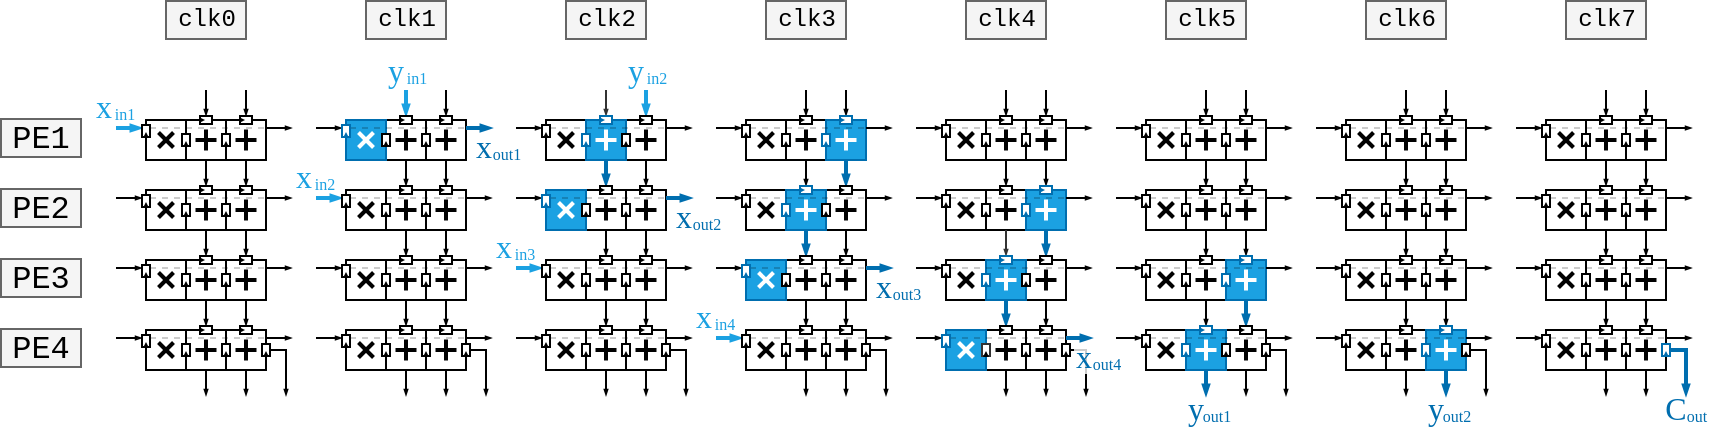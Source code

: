 <mxfile version="14.4.3" type="device"><diagram id="1JQjJMzajBYRew053XDm" name="Page-1"><mxGraphModel dx="932" dy="683" grid="1" gridSize="1" guides="1" tooltips="1" connect="1" arrows="1" fold="1" page="1" pageScale="1" pageWidth="1169" pageHeight="827" math="0" shadow="0"><root><mxCell id="0"/><mxCell id="1" parent="0"/><mxCell id="nD9bgJiLC_9Oru4trzZU-14" value="" style="rounded=0;whiteSpace=wrap;html=1;fillColor=#f5f5f5;strokeColor=#666666;fontColor=#333333;" vertex="1" parent="1"><mxGeometry x="27.5" y="239.5" width="40" height="19" as="geometry"/></mxCell><mxCell id="nD9bgJiLC_9Oru4trzZU-15" value="" style="rounded=0;whiteSpace=wrap;html=1;fillColor=#f5f5f5;strokeColor=#666666;fontColor=#333333;" vertex="1" parent="1"><mxGeometry x="27.5" y="204.5" width="40" height="19" as="geometry"/></mxCell><mxCell id="nD9bgJiLC_9Oru4trzZU-13" value="" style="rounded=0;whiteSpace=wrap;html=1;fillColor=#f5f5f5;strokeColor=#666666;fontColor=#333333;" vertex="1" parent="1"><mxGeometry x="27.5" y="169.5" width="40" height="19" as="geometry"/></mxCell><mxCell id="nD9bgJiLC_9Oru4trzZU-12" value="" style="rounded=0;whiteSpace=wrap;html=1;fillColor=#f5f5f5;strokeColor=#666666;fontColor=#333333;" vertex="1" parent="1"><mxGeometry x="27.5" y="134.5" width="40" height="19" as="geometry"/></mxCell><mxCell id="nD9bgJiLC_9Oru4trzZU-7" value="" style="rounded=0;whiteSpace=wrap;html=1;fillColor=#f5f5f5;strokeColor=#666666;fontColor=#333333;" vertex="1" parent="1"><mxGeometry x="810" y="75.5" width="40" height="19" as="geometry"/></mxCell><mxCell id="nD9bgJiLC_9Oru4trzZU-8" value="" style="rounded=0;whiteSpace=wrap;html=1;fillColor=#f5f5f5;strokeColor=#666666;fontColor=#333333;" vertex="1" parent="1"><mxGeometry x="710" y="75.5" width="40" height="19" as="geometry"/></mxCell><mxCell id="nD9bgJiLC_9Oru4trzZU-9" value="" style="rounded=0;whiteSpace=wrap;html=1;fillColor=#f5f5f5;strokeColor=#666666;fontColor=#333333;" vertex="1" parent="1"><mxGeometry x="610" y="75.5" width="40" height="19" as="geometry"/></mxCell><mxCell id="nD9bgJiLC_9Oru4trzZU-10" value="" style="rounded=0;whiteSpace=wrap;html=1;fillColor=#f5f5f5;strokeColor=#666666;fontColor=#333333;" vertex="1" parent="1"><mxGeometry x="510" y="75.5" width="40" height="19" as="geometry"/></mxCell><mxCell id="nD9bgJiLC_9Oru4trzZU-4" value="" style="rounded=0;whiteSpace=wrap;html=1;fillColor=#f5f5f5;strokeColor=#666666;fontColor=#333333;" vertex="1" parent="1"><mxGeometry x="410" y="75.5" width="40" height="19" as="geometry"/></mxCell><mxCell id="nD9bgJiLC_9Oru4trzZU-5" value="" style="rounded=0;whiteSpace=wrap;html=1;fillColor=#f5f5f5;strokeColor=#666666;fontColor=#333333;" vertex="1" parent="1"><mxGeometry x="310" y="75.5" width="40" height="19" as="geometry"/></mxCell><mxCell id="nD9bgJiLC_9Oru4trzZU-3" value="" style="rounded=0;whiteSpace=wrap;html=1;fillColor=#f5f5f5;strokeColor=#666666;fontColor=#333333;" vertex="1" parent="1"><mxGeometry x="210" y="75.5" width="40" height="19" as="geometry"/></mxCell><mxCell id="nD9bgJiLC_9Oru4trzZU-2" value="" style="rounded=0;whiteSpace=wrap;html=1;fillColor=#f5f5f5;strokeColor=#666666;fontColor=#333333;" vertex="1" parent="1"><mxGeometry x="110" y="75.5" width="40" height="19" as="geometry"/></mxCell><mxCell id="4D0hx4ewSU3M4XRQJNXk-79" value="" style="endArrow=blockThin;strokeWidth=1;endSize=1;endFill=1;entryX=0;entryY=0.5;entryDx=0;entryDy=0;html=1;fontStyle=1" parent="1" edge="1"><mxGeometry x="184.0" y="97" width="50.0" height="50" as="geometry"><mxPoint x="185" y="139" as="sourcePoint"/><mxPoint x="198.0" y="139" as="targetPoint"/></mxGeometry></mxCell><mxCell id="4D0hx4ewSU3M4XRQJNXk-86" value="" style="endArrow=blockThin;strokeWidth=2;endSize=1;endFill=1;entryX=0;entryY=0.5;entryDx=0;entryDy=0;html=1;fillColor=#1ba1e2;strokeColor=#1BA1E2;" parent="1" edge="1"><mxGeometry x="184.0" y="132" width="50.0" height="50" as="geometry"><mxPoint x="185" y="174" as="sourcePoint"/><mxPoint x="198.0" y="174" as="targetPoint"/></mxGeometry></mxCell><mxCell id="4D0hx4ewSU3M4XRQJNXk-123" value="" style="endArrow=blockThin;strokeWidth=2;endSize=1;endFill=1;entryX=0;entryY=0.5;entryDx=0;entryDy=0;html=1;fillColor=#1ba1e2;strokeColor=#1BA1E2;" parent="1" edge="1"><mxGeometry x="284.0" y="167" width="50.0" height="50" as="geometry"><mxPoint x="285" y="209" as="sourcePoint"/><mxPoint x="298.0" y="209" as="targetPoint"/></mxGeometry></mxCell><mxCell id="4D0hx4ewSU3M4XRQJNXk-159" value="" style="endArrow=blockThin;strokeWidth=2;endSize=1;endFill=1;entryX=0;entryY=0.5;entryDx=0;entryDy=0;html=1;fillColor=#1ba1e2;strokeColor=#1BA1E2;" parent="1" edge="1"><mxGeometry x="384.0" y="202" width="50.0" height="50" as="geometry"><mxPoint x="385" y="244" as="sourcePoint"/><mxPoint x="398.0" y="244" as="targetPoint"/></mxGeometry></mxCell><mxCell id="4D0hx4ewSU3M4XRQJNXk-43" value="" style="endArrow=blockThin;strokeWidth=2;endSize=1;endFill=1;entryX=0;entryY=0.5;entryDx=0;entryDy=0;html=1;fillColor=#1ba1e2;fontColor=#1BA1E2;strokeColor=#1BA1E2;" parent="1" edge="1"><mxGeometry x="84.0" y="97" width="50.0" height="50" as="geometry"><mxPoint x="85" y="139" as="sourcePoint"/><mxPoint x="98.0" y="139" as="targetPoint"/></mxGeometry></mxCell><mxCell id="vy3cMO5tlvQU6T7zCunM-2" value="" style="endArrow=blockThin;strokeWidth=1;endSize=1;endFill=1;exitX=0.5;exitY=1;exitDx=0;exitDy=0;entryX=0.5;entryY=0;entryDx=0;entryDy=0;html=1;" parent="1" edge="1"><mxGeometry x="730" y="225" width="50.0" height="50" as="geometry"><mxPoint x="750.0" y="225" as="sourcePoint"/><mxPoint x="750.0" y="238" as="targetPoint"/></mxGeometry></mxCell><mxCell id="vy3cMO5tlvQU6T7zCunM-3" value="" style="endArrow=blockThin;strokeWidth=2;endSize=1;endFill=1;exitX=0.5;exitY=1;exitDx=0;exitDy=0;entryX=0.5;entryY=0;entryDx=0;entryDy=0;fillColor=#1ba1e2;strokeColor=#006EAF;html=1;" parent="1" edge="1"><mxGeometry x="430" y="190" width="50.0" height="50" as="geometry"><mxPoint x="430" y="190" as="sourcePoint"/><mxPoint x="430" y="203" as="targetPoint"/></mxGeometry></mxCell><mxCell id="vy3cMO5tlvQU6T7zCunM-4" value="" style="rounded=0;" parent="1" vertex="1"><mxGeometry x="320" y="170" width="20.0" height="20" as="geometry"/></mxCell><mxCell id="vy3cMO5tlvQU6T7zCunM-5" value="" style="rounded=0;" parent="1" vertex="1"><mxGeometry x="220" y="135" width="20.0" height="20" as="geometry"/></mxCell><mxCell id="vy3cMO5tlvQU6T7zCunM-6" value="" style="endArrow=blockThin;strokeWidth=1;endSize=1;endFill=1;exitX=0.5;exitY=1;exitDx=0;exitDy=0;entryX=0.5;entryY=0;entryDx=0;entryDy=0;html=1;" parent="1" edge="1"><mxGeometry x="630.0" y="155" width="50.0" height="50" as="geometry"><mxPoint x="650.0" y="155" as="sourcePoint"/><mxPoint x="650.0" y="168" as="targetPoint"/></mxGeometry></mxCell><mxCell id="vy3cMO5tlvQU6T7zCunM-7" value="" style="endArrow=blockThin;strokeWidth=1;endSize=1;endFill=1;exitX=0.5;exitY=1;exitDx=0;exitDy=0;entryX=0.5;entryY=0;entryDx=0;entryDy=0;html=1;" parent="1" edge="1"><mxGeometry x="630.0" y="155" width="50.0" height="50" as="geometry"><mxPoint x="630.0" y="155" as="sourcePoint"/><mxPoint x="630.0" y="168" as="targetPoint"/></mxGeometry></mxCell><mxCell id="vy3cMO5tlvQU6T7zCunM-8" value="" style="endArrow=blockThin;strokeWidth=1;endSize=1;endFill=1;exitX=0.5;exitY=1;exitDx=0;exitDy=0;entryX=0.5;entryY=0;entryDx=0;entryDy=0;html=1;" parent="1" edge="1"><mxGeometry x="330" y="155" width="50.0" height="50" as="geometry"><mxPoint x="350" y="155" as="sourcePoint"/><mxPoint x="350" y="168" as="targetPoint"/></mxGeometry></mxCell><mxCell id="vy3cMO5tlvQU6T7zCunM-9" value="" style="endArrow=blockThin;strokeWidth=2;endSize=1;endFill=1;exitX=0.5;exitY=1;exitDx=0;exitDy=0;entryX=0.5;entryY=0;entryDx=0;entryDy=0;strokeColor=#006EAF;fillColor=#1ba1e2;html=1;" parent="1" edge="1"><mxGeometry x="330" y="155" width="50.0" height="50" as="geometry"><mxPoint x="330" y="155" as="sourcePoint"/><mxPoint x="330" y="168" as="targetPoint"/></mxGeometry></mxCell><mxCell id="vy3cMO5tlvQU6T7zCunM-10" value="" style="endArrow=blockThin;strokeWidth=1;endSize=1;endFill=1;exitX=0.5;exitY=1;exitDx=0;exitDy=0;entryX=0.5;entryY=0;entryDx=0;entryDy=0;html=1;" parent="1" edge="1"><mxGeometry x="230" y="155" width="50.0" height="50" as="geometry"><mxPoint x="230" y="155" as="sourcePoint"/><mxPoint x="230" y="168" as="targetPoint"/></mxGeometry></mxCell><mxCell id="vy3cMO5tlvQU6T7zCunM-11" value="" style="endArrow=blockThin;strokeWidth=1;endSize=1;endFill=1;exitX=0.5;exitY=1;exitDx=0;exitDy=0;entryX=0.5;entryY=0;entryDx=0;entryDy=0;html=1;" parent="1" edge="1"><mxGeometry x="230" y="155" width="50.0" height="50" as="geometry"><mxPoint x="250" y="155" as="sourcePoint"/><mxPoint x="250" y="168" as="targetPoint"/></mxGeometry></mxCell><mxCell id="vy3cMO5tlvQU6T7zCunM-12" value="" style="endArrow=blockThin;strokeWidth=1;endSize=1;endFill=1;exitX=0.5;exitY=1;exitDx=0;exitDy=0;entryX=0.5;entryY=0;entryDx=0;entryDy=0;html=1;" parent="1" edge="1"><mxGeometry x="530.0" y="155" width="50.0" height="50" as="geometry"><mxPoint x="550.0" y="155" as="sourcePoint"/><mxPoint x="550.0" y="168" as="targetPoint"/></mxGeometry></mxCell><mxCell id="vy3cMO5tlvQU6T7zCunM-13" value="" style="endArrow=blockThin;strokeWidth=1;endSize=1;endFill=1;exitX=0.5;exitY=1;exitDx=0;exitDy=0;entryX=0.5;entryY=0;entryDx=0;entryDy=0;html=1;" parent="1" edge="1"><mxGeometry x="530.0" y="155" width="50.0" height="50" as="geometry"><mxPoint x="530.0" y="155" as="sourcePoint"/><mxPoint x="530.0" y="168" as="targetPoint"/></mxGeometry></mxCell><mxCell id="vy3cMO5tlvQU6T7zCunM-14" value="" style="endArrow=blockThin;strokeWidth=1;endSize=1;endFill=1;exitX=0.5;exitY=1;exitDx=0;exitDy=0;entryX=0.5;entryY=0;entryDx=0;entryDy=0;html=1;" parent="1" edge="1"><mxGeometry x="430" y="155" width="50.0" height="50" as="geometry"><mxPoint x="430" y="155" as="sourcePoint"/><mxPoint x="430" y="168" as="targetPoint"/></mxGeometry></mxCell><mxCell id="vy3cMO5tlvQU6T7zCunM-15" value="" style="endArrow=blockThin;strokeWidth=2;endSize=1;endFill=1;exitX=0.5;exitY=1;exitDx=0;exitDy=0;entryX=0.5;entryY=0;entryDx=0;entryDy=0;fillColor=#1ba1e2;strokeColor=#006EAF;html=1;" parent="1" edge="1"><mxGeometry x="430" y="155" width="50.0" height="50" as="geometry"><mxPoint x="450" y="155" as="sourcePoint"/><mxPoint x="450" y="168" as="targetPoint"/></mxGeometry></mxCell><mxCell id="vy3cMO5tlvQU6T7zCunM-16" value="" style="endArrow=blockThin;strokeWidth=1;endSize=1;endFill=1;exitX=0.5;exitY=1;exitDx=0;exitDy=0;entryX=0.5;entryY=0;entryDx=0;entryDy=0;html=1;" parent="1" edge="1"><mxGeometry x="130" y="155" width="50.0" height="50" as="geometry"><mxPoint x="130" y="155" as="sourcePoint"/><mxPoint x="130" y="168" as="targetPoint"/></mxGeometry></mxCell><mxCell id="vy3cMO5tlvQU6T7zCunM-17" value="" style="endArrow=blockThin;strokeWidth=1;endSize=1;endFill=1;exitX=0.5;exitY=1;exitDx=0;exitDy=0;entryX=0.5;entryY=0;entryDx=0;entryDy=0;html=1;" parent="1" edge="1"><mxGeometry x="130" y="155" width="50.0" height="50" as="geometry"><mxPoint x="150" y="155" as="sourcePoint"/><mxPoint x="150" y="168" as="targetPoint"/></mxGeometry></mxCell><mxCell id="vy3cMO5tlvQU6T7zCunM-18" value="" style="endArrow=blockThin;strokeWidth=1;endSize=1;endFill=1;exitX=0.5;exitY=1;exitDx=0;exitDy=0;entryX=0.5;entryY=0;entryDx=0;entryDy=0;html=1;" parent="1" edge="1"><mxGeometry x="630.0" y="120" width="50.0" height="50" as="geometry"><mxPoint x="650.0" y="120" as="sourcePoint"/><mxPoint x="650.0" y="133" as="targetPoint"/></mxGeometry></mxCell><mxCell id="vy3cMO5tlvQU6T7zCunM-19" value="" style="endArrow=blockThin;strokeWidth=1;endSize=1;endFill=1;exitX=0.5;exitY=1;exitDx=0;exitDy=0;entryX=0.5;entryY=0;entryDx=0;entryDy=0;html=1;" parent="1" edge="1"><mxGeometry x="630.0" y="120" width="50.0" height="50" as="geometry"><mxPoint x="630.0" y="120" as="sourcePoint"/><mxPoint x="630.0" y="133" as="targetPoint"/></mxGeometry></mxCell><mxCell id="vy3cMO5tlvQU6T7zCunM-20" value="" style="endArrow=blockThin;strokeWidth=2;endSize=1;endFill=1;exitX=0.5;exitY=1;exitDx=0;exitDy=0;entryX=0.5;entryY=0;entryDx=0;entryDy=0;fillColor=#1ba1e2;html=1;strokeColor=#1BA1E2;" parent="1" edge="1"><mxGeometry x="330" y="120" width="50.0" height="50" as="geometry"><mxPoint x="350" y="120" as="sourcePoint"/><mxPoint x="350" y="133" as="targetPoint"/></mxGeometry></mxCell><mxCell id="vy3cMO5tlvQU6T7zCunM-21" value="" style="endArrow=blockThin;strokeWidth=1;endSize=1;endFill=1;exitX=0.5;exitY=1;exitDx=0;exitDy=0;entryX=0.5;entryY=0;entryDx=0;entryDy=0;fillColor=#1ba1e2;strokeColor=#333333;html=1;" parent="1" edge="1"><mxGeometry x="330" y="120" width="50.0" height="50" as="geometry"><mxPoint x="330" y="120" as="sourcePoint"/><mxPoint x="330" y="133" as="targetPoint"/></mxGeometry></mxCell><mxCell id="vy3cMO5tlvQU6T7zCunM-22" value="" style="endArrow=blockThin;strokeWidth=2;endSize=1;endFill=1;exitX=0.5;exitY=1;exitDx=0;exitDy=0;entryX=0.5;entryY=0;entryDx=0;entryDy=0;fillColor=#1ba1e2;html=1;strokeColor=#1BA1E2;" parent="1" edge="1"><mxGeometry x="230" y="120" width="50.0" height="50" as="geometry"><mxPoint x="230" y="120" as="sourcePoint"/><mxPoint x="230" y="133" as="targetPoint"/></mxGeometry></mxCell><mxCell id="vy3cMO5tlvQU6T7zCunM-23" value="" style="endArrow=blockThin;strokeWidth=1;endSize=1;endFill=1;exitX=0.5;exitY=1;exitDx=0;exitDy=0;entryX=0.5;entryY=0;entryDx=0;entryDy=0;html=1;" parent="1" edge="1"><mxGeometry x="230" y="120" width="50.0" height="50" as="geometry"><mxPoint x="250" y="120" as="sourcePoint"/><mxPoint x="250" y="133" as="targetPoint"/></mxGeometry></mxCell><mxCell id="vy3cMO5tlvQU6T7zCunM-24" value="" style="endArrow=blockThin;strokeWidth=1;endSize=1;endFill=1;exitX=0.5;exitY=1;exitDx=0;exitDy=0;entryX=0.5;entryY=0;entryDx=0;entryDy=0;html=1;" parent="1" edge="1"><mxGeometry x="530.0" y="120" width="50.0" height="50" as="geometry"><mxPoint x="550.0" y="120" as="sourcePoint"/><mxPoint x="550.0" y="133" as="targetPoint"/></mxGeometry></mxCell><mxCell id="vy3cMO5tlvQU6T7zCunM-25" value="" style="endArrow=blockThin;strokeWidth=1;endSize=1;endFill=1;exitX=0.5;exitY=1;exitDx=0;exitDy=0;entryX=0.5;entryY=0;entryDx=0;entryDy=0;html=1;" parent="1" edge="1"><mxGeometry x="530.0" y="120" width="50.0" height="50" as="geometry"><mxPoint x="530.0" y="120" as="sourcePoint"/><mxPoint x="530.0" y="133" as="targetPoint"/></mxGeometry></mxCell><mxCell id="vy3cMO5tlvQU6T7zCunM-26" value="" style="endArrow=blockThin;strokeWidth=1;endSize=1;endFill=1;exitX=0.5;exitY=1;exitDx=0;exitDy=0;entryX=0.5;entryY=0;entryDx=0;entryDy=0;html=1;" parent="1" edge="1"><mxGeometry x="430" y="120" width="50.0" height="50" as="geometry"><mxPoint x="430" y="120" as="sourcePoint"/><mxPoint x="430" y="133" as="targetPoint"/></mxGeometry></mxCell><mxCell id="vy3cMO5tlvQU6T7zCunM-27" value="" style="endArrow=blockThin;strokeWidth=1;endSize=1;endFill=1;exitX=0.5;exitY=1;exitDx=0;exitDy=0;entryX=0.5;entryY=0;entryDx=0;entryDy=0;html=1;" parent="1" edge="1"><mxGeometry x="430" y="120" width="50.0" height="50" as="geometry"><mxPoint x="450" y="120" as="sourcePoint"/><mxPoint x="450" y="133" as="targetPoint"/></mxGeometry></mxCell><mxCell id="vy3cMO5tlvQU6T7zCunM-28" value="" style="rounded=0;" parent="1" vertex="1"><mxGeometry x="420" y="205" width="20.0" height="20" as="geometry"/></mxCell><mxCell id="vy3cMO5tlvQU6T7zCunM-29" value="" style="rounded=0;" parent="1" vertex="1"><mxGeometry x="420" y="135" width="20.0" height="20" as="geometry"/></mxCell><mxCell id="vy3cMO5tlvQU6T7zCunM-30" value="" style="rounded=0;" parent="1" vertex="1"><mxGeometry x="520.0" y="170" width="20.0" height="20" as="geometry"/></mxCell><mxCell id="vy3cMO5tlvQU6T7zCunM-31" value="" style="rounded=0;" parent="1" vertex="1"><mxGeometry x="620.0" y="205" width="20.0" height="20" as="geometry"/></mxCell><mxCell id="vy3cMO5tlvQU6T7zCunM-34" value="" style="endArrow=blockThin;strokeWidth=1;endSize=1;endFill=1;exitX=0.5;exitY=1;exitDx=0;exitDy=0;entryX=0.5;entryY=0;entryDx=0;entryDy=0;html=1;" parent="1" edge="1"><mxGeometry x="630.0" y="190" width="50.0" height="50" as="geometry"><mxPoint x="650.0" y="190" as="sourcePoint"/><mxPoint x="650.0" y="203" as="targetPoint"/></mxGeometry></mxCell><mxCell id="vy3cMO5tlvQU6T7zCunM-35" value="" style="endArrow=blockThin;strokeWidth=1;endSize=1;endFill=1;exitX=0.5;exitY=1;exitDx=0;exitDy=0;entryX=0.5;entryY=0;entryDx=0;entryDy=0;html=1;" parent="1" edge="1"><mxGeometry x="630.0" y="190" width="50.0" height="50" as="geometry"><mxPoint x="630.0" y="190" as="sourcePoint"/><mxPoint x="630.0" y="203" as="targetPoint"/></mxGeometry></mxCell><mxCell id="vy3cMO5tlvQU6T7zCunM-36" value="" style="rounded=0;" parent="1" vertex="1"><mxGeometry x="640.0" y="135" width="20.0" height="20" as="geometry"/></mxCell><mxCell id="vy3cMO5tlvQU6T7zCunM-37" value="" style="rounded=0;" parent="1" vertex="1"><mxGeometry x="600.0" y="135" width="20.0" height="20" as="geometry"/></mxCell><mxCell id="vy3cMO5tlvQU6T7zCunM-38" value="" style="rounded=0;" parent="1" vertex="1"><mxGeometry x="620.0" y="135" width="20.0" height="20" as="geometry"/></mxCell><mxCell id="vy3cMO5tlvQU6T7zCunM-39" value="" style="group;container=0;" parent="1" vertex="1" connectable="0"><mxGeometry x="618.0" y="142" width="4.0" height="6" as="geometry"/></mxCell><mxCell id="vy3cMO5tlvQU6T7zCunM-40" value="" style="endArrow=none;fontSize=1;entryX=0.5;entryY=1;entryDx=0;entryDy=0;exitX=0.5;exitY=0;exitDx=0;exitDy=0;strokeWidth=2;html=1;" parent="1" edge="1"><mxGeometry x="589.75" y="140.5" width="37.5" height="37.5" as="geometry"><mxPoint x="613.75" y="141.25" as="sourcePoint"/><mxPoint x="606.25" y="148.75" as="targetPoint"/></mxGeometry></mxCell><mxCell id="vy3cMO5tlvQU6T7zCunM-41" value="" style="endArrow=none;fontSize=1;entryX=0;entryY=0.5;entryDx=0;entryDy=0;exitX=1;exitY=0.5;exitDx=0;exitDy=0;strokeWidth=2;html=1;" parent="1" edge="1"><mxGeometry x="589.75" y="140.5" width="37.5" height="37.5" as="geometry"><mxPoint x="613.75" y="148.75" as="sourcePoint"/><mxPoint x="606.25" y="141.25" as="targetPoint"/></mxGeometry></mxCell><mxCell id="vy3cMO5tlvQU6T7zCunM-42" value="" style="endArrow=none;fontSize=1;entryX=0.5;entryY=1;entryDx=0;entryDy=0;exitX=0.5;exitY=0;exitDx=0;exitDy=0;strokeWidth=2;html=1;" parent="1" edge="1"><mxGeometry x="620.25" y="137.5" width="37.5" height="37.5" as="geometry"><mxPoint x="630.0" y="139.75" as="sourcePoint"/><mxPoint x="630.0" y="150.25" as="targetPoint"/></mxGeometry></mxCell><mxCell id="vy3cMO5tlvQU6T7zCunM-43" value="" style="endArrow=none;fontSize=1;entryX=0;entryY=0.5;entryDx=0;entryDy=0;exitX=1;exitY=0.5;exitDx=0;exitDy=0;strokeWidth=2;html=1;" parent="1" edge="1"><mxGeometry x="620.25" y="137.5" width="37.5" height="37.5" as="geometry"><mxPoint x="635.25" y="145" as="sourcePoint"/><mxPoint x="624.75" y="145" as="targetPoint"/></mxGeometry></mxCell><mxCell id="vy3cMO5tlvQU6T7zCunM-44" value="" style="endArrow=none;fontSize=1;entryX=0.5;entryY=1;entryDx=0;entryDy=0;exitX=0.5;exitY=0;exitDx=0;exitDy=0;strokeWidth=2;html=1;" parent="1" edge="1"><mxGeometry x="640.25" y="137.5" width="37.5" height="37.5" as="geometry"><mxPoint x="650.0" y="139.75" as="sourcePoint"/><mxPoint x="650.0" y="150.25" as="targetPoint"/></mxGeometry></mxCell><mxCell id="vy3cMO5tlvQU6T7zCunM-45" value="" style="endArrow=none;fontSize=1;entryX=0;entryY=0.5;entryDx=0;entryDy=0;exitX=1;exitY=0.5;exitDx=0;exitDy=0;strokeWidth=2;html=1;" parent="1" edge="1"><mxGeometry x="640.25" y="137.5" width="37.5" height="37.5" as="geometry"><mxPoint x="655.25" y="145" as="sourcePoint"/><mxPoint x="644.75" y="145" as="targetPoint"/></mxGeometry></mxCell><mxCell id="vy3cMO5tlvQU6T7zCunM-46" value="" style="rounded=0;fontSize=1;align=left;rotation=90;" parent="1" vertex="1"><mxGeometry x="648.0" y="132" width="4.0" height="6" as="geometry"/></mxCell><mxCell id="vy3cMO5tlvQU6T7zCunM-47" value="" style="triangle;fontSize=1;align=left;rotation=180;direction=west;" parent="1" vertex="1"><mxGeometry x="647.0" y="134.3" width="1.4" height="1.4" as="geometry"/></mxCell><mxCell id="vy3cMO5tlvQU6T7zCunM-48" value="" style="rounded=0;fontSize=1;align=left;" parent="1" vertex="1"><mxGeometry x="638.0" y="142" width="4.0" height="6" as="geometry"/></mxCell><mxCell id="vy3cMO5tlvQU6T7zCunM-49" value="" style="triangle;fontSize=1;align=left;rotation=90;direction=west;" parent="1" vertex="1"><mxGeometry x="639.3" y="146.6" width="1.4" height="1.4" as="geometry"/></mxCell><mxCell id="vy3cMO5tlvQU6T7zCunM-50" value="" style="rounded=0;fontSize=1;align=left;rotation=90;" parent="1" vertex="1"><mxGeometry x="628.0" y="132" width="4.0" height="6" as="geometry"/></mxCell><mxCell id="vy3cMO5tlvQU6T7zCunM-51" value="" style="triangle;fontSize=1;align=left;rotation=180;direction=west;" parent="1" vertex="1"><mxGeometry x="627.0" y="134.3" width="1.4" height="1.4" as="geometry"/></mxCell><mxCell id="vy3cMO5tlvQU6T7zCunM-52" value="" style="rounded=0;" parent="1" vertex="1"><mxGeometry x="640.0" y="170" width="20.0" height="20" as="geometry"/></mxCell><mxCell id="vy3cMO5tlvQU6T7zCunM-53" value="" style="rounded=0;" parent="1" vertex="1"><mxGeometry x="600.0" y="170" width="20.0" height="20" as="geometry"/></mxCell><mxCell id="vy3cMO5tlvQU6T7zCunM-54" value="" style="rounded=0;" parent="1" vertex="1"><mxGeometry x="620.0" y="170" width="20.0" height="20" as="geometry"/></mxCell><mxCell id="vy3cMO5tlvQU6T7zCunM-55" value="" style="group;container=0;" parent="1" vertex="1" connectable="0"><mxGeometry x="618.0" y="177" width="4.0" height="6" as="geometry"/></mxCell><mxCell id="vy3cMO5tlvQU6T7zCunM-56" value="" style="endArrow=none;fontSize=1;entryX=0.5;entryY=1;entryDx=0;entryDy=0;exitX=0.5;exitY=0;exitDx=0;exitDy=0;strokeWidth=2;html=1;" parent="1" edge="1"><mxGeometry x="589.75" y="175.5" width="37.5" height="37.5" as="geometry"><mxPoint x="613.75" y="176.25" as="sourcePoint"/><mxPoint x="606.25" y="183.75" as="targetPoint"/></mxGeometry></mxCell><mxCell id="vy3cMO5tlvQU6T7zCunM-57" value="" style="endArrow=none;fontSize=1;entryX=0;entryY=0.5;entryDx=0;entryDy=0;exitX=1;exitY=0.5;exitDx=0;exitDy=0;strokeWidth=2;html=1;" parent="1" edge="1"><mxGeometry x="589.75" y="175.5" width="37.5" height="37.5" as="geometry"><mxPoint x="613.75" y="183.75" as="sourcePoint"/><mxPoint x="606.25" y="176.25" as="targetPoint"/></mxGeometry></mxCell><mxCell id="vy3cMO5tlvQU6T7zCunM-58" value="" style="endArrow=none;fontSize=1;entryX=0.5;entryY=1;entryDx=0;entryDy=0;exitX=0.5;exitY=0;exitDx=0;exitDy=0;strokeWidth=2;html=1;" parent="1" edge="1"><mxGeometry x="620.25" y="172.5" width="37.5" height="37.5" as="geometry"><mxPoint x="630.0" y="174.75" as="sourcePoint"/><mxPoint x="630.0" y="185.25" as="targetPoint"/></mxGeometry></mxCell><mxCell id="vy3cMO5tlvQU6T7zCunM-59" value="" style="endArrow=none;fontSize=1;entryX=0;entryY=0.5;entryDx=0;entryDy=0;exitX=1;exitY=0.5;exitDx=0;exitDy=0;strokeWidth=2;html=1;" parent="1" edge="1"><mxGeometry x="620.25" y="172.5" width="37.5" height="37.5" as="geometry"><mxPoint x="635.25" y="180" as="sourcePoint"/><mxPoint x="624.75" y="180" as="targetPoint"/></mxGeometry></mxCell><mxCell id="vy3cMO5tlvQU6T7zCunM-60" value="" style="endArrow=none;fontSize=1;entryX=0.5;entryY=1;entryDx=0;entryDy=0;exitX=0.5;exitY=0;exitDx=0;exitDy=0;strokeWidth=2;html=1;" parent="1" edge="1"><mxGeometry x="640.25" y="172.5" width="37.5" height="37.5" as="geometry"><mxPoint x="650.0" y="174.75" as="sourcePoint"/><mxPoint x="650.0" y="185.25" as="targetPoint"/></mxGeometry></mxCell><mxCell id="vy3cMO5tlvQU6T7zCunM-61" value="" style="endArrow=none;fontSize=1;entryX=0;entryY=0.5;entryDx=0;entryDy=0;exitX=1;exitY=0.5;exitDx=0;exitDy=0;strokeWidth=2;html=1;" parent="1" edge="1"><mxGeometry x="640.25" y="172.5" width="37.5" height="37.5" as="geometry"><mxPoint x="655.25" y="180" as="sourcePoint"/><mxPoint x="644.75" y="180" as="targetPoint"/></mxGeometry></mxCell><mxCell id="vy3cMO5tlvQU6T7zCunM-62" value="" style="rounded=0;fontSize=1;align=left;rotation=90;" parent="1" vertex="1"><mxGeometry x="648.0" y="167" width="4.0" height="6" as="geometry"/></mxCell><mxCell id="vy3cMO5tlvQU6T7zCunM-63" value="" style="triangle;fontSize=1;align=left;rotation=180;direction=west;" parent="1" vertex="1"><mxGeometry x="647.0" y="169.3" width="1.4" height="1.4" as="geometry"/></mxCell><mxCell id="vy3cMO5tlvQU6T7zCunM-64" value="" style="rounded=0;fontSize=1;align=left;" parent="1" vertex="1"><mxGeometry x="638.0" y="177" width="4.0" height="6" as="geometry"/></mxCell><mxCell id="vy3cMO5tlvQU6T7zCunM-65" value="" style="triangle;fontSize=1;align=left;rotation=90;direction=west;" parent="1" vertex="1"><mxGeometry x="639.3" y="181.6" width="1.4" height="1.4" as="geometry"/></mxCell><mxCell id="vy3cMO5tlvQU6T7zCunM-66" value="" style="rounded=0;fontSize=1;align=left;" parent="1" vertex="1"><mxGeometry x="618.0" y="177" width="4.0" height="6" as="geometry"/></mxCell><mxCell id="vy3cMO5tlvQU6T7zCunM-67" value="" style="triangle;fontSize=1;align=left;rotation=90;direction=west;" parent="1" vertex="1"><mxGeometry x="619.3" y="181.6" width="1.4" height="1.4" as="geometry"/></mxCell><mxCell id="vy3cMO5tlvQU6T7zCunM-68" value="" style="rounded=0;fontSize=1;align=left;rotation=90;" parent="1" vertex="1"><mxGeometry x="628.0" y="167" width="4.0" height="6" as="geometry"/></mxCell><mxCell id="vy3cMO5tlvQU6T7zCunM-69" value="" style="triangle;fontSize=1;align=left;rotation=180;direction=west;" parent="1" vertex="1"><mxGeometry x="627.0" y="169.3" width="1.4" height="1.4" as="geometry"/></mxCell><mxCell id="vy3cMO5tlvQU6T7zCunM-70" value="" style="group;" parent="1" vertex="1" connectable="0"><mxGeometry x="618.0" y="142" width="4.0" height="6.0" as="geometry"/></mxCell><mxCell id="vy3cMO5tlvQU6T7zCunM-71" value="" style="rounded=0;fontSize=1;align=left;" parent="vy3cMO5tlvQU6T7zCunM-70" vertex="1"><mxGeometry width="4.0" height="6" as="geometry"/></mxCell><mxCell id="vy3cMO5tlvQU6T7zCunM-72" value="" style="triangle;fontSize=1;align=left;rotation=90;direction=west;" parent="vy3cMO5tlvQU6T7zCunM-70" vertex="1"><mxGeometry x="1.3" y="4.6" width="1.4" height="1.4" as="geometry"/></mxCell><mxCell id="vy3cMO5tlvQU6T7zCunM-78" value="" style="endArrow=blockThin;strokeWidth=1;endSize=1;endFill=1;exitX=0.5;exitY=1;exitDx=0;exitDy=0;entryX=0.5;entryY=0;entryDx=0;entryDy=0;html=1;" parent="1" edge="1"><mxGeometry x="630.0" y="225" width="50.0" height="50" as="geometry"><mxPoint x="630.0" y="225" as="sourcePoint"/><mxPoint x="630.0" y="238" as="targetPoint"/></mxGeometry></mxCell><mxCell id="vy3cMO5tlvQU6T7zCunM-79" value="" style="endArrow=blockThin;strokeWidth=2;endSize=1;endFill=1;exitX=0.5;exitY=1;exitDx=0;exitDy=0;entryX=0.5;entryY=0;entryDx=0;entryDy=0;strokeColor=#006EAF;fillColor=#1ba1e2;html=1;" parent="1" edge="1"><mxGeometry x="630.0" y="225" width="50.0" height="50" as="geometry"><mxPoint x="650.0" y="225" as="sourcePoint"/><mxPoint x="650.0" y="238" as="targetPoint"/></mxGeometry></mxCell><mxCell id="vy3cMO5tlvQU6T7zCunM-81" value="" style="rounded=0;strokeColor=#006EAF;fillColor=#1ba1e2;fontColor=#ffffff;" parent="1" vertex="1"><mxGeometry x="640.0" y="205" width="20.0" height="20" as="geometry"/></mxCell><mxCell id="vy3cMO5tlvQU6T7zCunM-82" value="" style="rounded=0;" parent="1" vertex="1"><mxGeometry x="600.0" y="205" width="20.0" height="20" as="geometry"/></mxCell><mxCell id="vy3cMO5tlvQU6T7zCunM-83" value="" style="group;container=0;" parent="1" vertex="1" connectable="0"><mxGeometry x="618.0" y="212" width="4.0" height="6" as="geometry"/></mxCell><mxCell id="vy3cMO5tlvQU6T7zCunM-84" value="" style="endArrow=none;fontSize=1;entryX=0.5;entryY=1;entryDx=0;entryDy=0;exitX=0.5;exitY=0;exitDx=0;exitDy=0;strokeWidth=2;html=1;" parent="1" edge="1"><mxGeometry x="589.75" y="210.5" width="37.5" height="37.5" as="geometry"><mxPoint x="613.75" y="211.25" as="sourcePoint"/><mxPoint x="606.25" y="218.75" as="targetPoint"/></mxGeometry></mxCell><mxCell id="vy3cMO5tlvQU6T7zCunM-85" value="" style="endArrow=none;fontSize=1;entryX=0;entryY=0.5;entryDx=0;entryDy=0;exitX=1;exitY=0.5;exitDx=0;exitDy=0;strokeWidth=2;html=1;" parent="1" edge="1"><mxGeometry x="589.75" y="210.5" width="37.5" height="37.5" as="geometry"><mxPoint x="613.75" y="218.75" as="sourcePoint"/><mxPoint x="606.25" y="211.25" as="targetPoint"/></mxGeometry></mxCell><mxCell id="vy3cMO5tlvQU6T7zCunM-86" value="" style="endArrow=none;fontSize=1;entryX=0.5;entryY=1;entryDx=0;entryDy=0;exitX=0.5;exitY=0;exitDx=0;exitDy=0;strokeWidth=2;html=1;" parent="1" edge="1"><mxGeometry x="620.25" y="207.5" width="37.5" height="37.5" as="geometry"><mxPoint x="630.0" y="209.75" as="sourcePoint"/><mxPoint x="630.0" y="220.25" as="targetPoint"/></mxGeometry></mxCell><mxCell id="vy3cMO5tlvQU6T7zCunM-87" value="" style="endArrow=none;fontSize=1;entryX=0;entryY=0.5;entryDx=0;entryDy=0;exitX=1;exitY=0.5;exitDx=0;exitDy=0;strokeWidth=2;html=1;" parent="1" edge="1"><mxGeometry x="620.25" y="207.5" width="37.5" height="37.5" as="geometry"><mxPoint x="635.25" y="215" as="sourcePoint"/><mxPoint x="624.75" y="215" as="targetPoint"/></mxGeometry></mxCell><mxCell id="vy3cMO5tlvQU6T7zCunM-88" value="" style="endArrow=none;fontSize=1;entryX=0.5;entryY=1;entryDx=0;entryDy=0;exitX=0.5;exitY=0;exitDx=0;exitDy=0;strokeWidth=2;strokeColor=#FFFFFF;html=1;" parent="1" edge="1"><mxGeometry x="640.25" y="207.5" width="37.5" height="37.5" as="geometry"><mxPoint x="650.0" y="209.75" as="sourcePoint"/><mxPoint x="650.0" y="220.25" as="targetPoint"/></mxGeometry></mxCell><mxCell id="vy3cMO5tlvQU6T7zCunM-89" value="" style="endArrow=none;fontSize=1;entryX=0;entryY=0.5;entryDx=0;entryDy=0;exitX=1;exitY=0.5;exitDx=0;exitDy=0;strokeWidth=2;strokeColor=#FFFFFF;html=1;" parent="1" edge="1"><mxGeometry x="640.25" y="207.5" width="37.5" height="37.5" as="geometry"><mxPoint x="655.25" y="215" as="sourcePoint"/><mxPoint x="644.75" y="215" as="targetPoint"/></mxGeometry></mxCell><mxCell id="vy3cMO5tlvQU6T7zCunM-90" value="" style="rounded=0;fontSize=1;align=left;rotation=90;strokeColor=#006EAF;fontColor=#ffffff;" parent="1" vertex="1"><mxGeometry x="648.0" y="202" width="4.0" height="6" as="geometry"/></mxCell><mxCell id="vy3cMO5tlvQU6T7zCunM-91" value="" style="triangle;fontSize=1;align=left;rotation=180;direction=west;strokeColor=#006EAF;fillColor=#1ba1e2;fontColor=#ffffff;" parent="1" vertex="1"><mxGeometry x="647.0" y="204.3" width="1.4" height="1.4" as="geometry"/></mxCell><mxCell id="vy3cMO5tlvQU6T7zCunM-92" value="" style="rounded=0;fontSize=1;align=left;strokeColor=#006EAF;fontColor=#ffffff;" parent="1" vertex="1"><mxGeometry x="638.0" y="212" width="4.0" height="6" as="geometry"/></mxCell><mxCell id="vy3cMO5tlvQU6T7zCunM-93" value="" style="triangle;fontSize=1;align=left;rotation=90;direction=west;strokeColor=#006EAF;fillColor=#1ba1e2;fontColor=#ffffff;" parent="1" vertex="1"><mxGeometry x="639.3" y="216.6" width="1.4" height="1.4" as="geometry"/></mxCell><mxCell id="vy3cMO5tlvQU6T7zCunM-94" value="" style="rounded=0;fontSize=1;align=left;" parent="1" vertex="1"><mxGeometry x="618.0" y="212" width="4.0" height="6" as="geometry"/></mxCell><mxCell id="vy3cMO5tlvQU6T7zCunM-95" value="" style="triangle;fontSize=1;align=left;rotation=90;direction=west;" parent="1" vertex="1"><mxGeometry x="619.3" y="216.6" width="1.4" height="1.4" as="geometry"/></mxCell><mxCell id="vy3cMO5tlvQU6T7zCunM-96" value="" style="rounded=0;fontSize=1;align=left;rotation=90;" parent="1" vertex="1"><mxGeometry x="628.0" y="202" width="4.0" height="6" as="geometry"/></mxCell><mxCell id="vy3cMO5tlvQU6T7zCunM-97" value="" style="triangle;fontSize=1;align=left;rotation=180;direction=west;" parent="1" vertex="1"><mxGeometry x="627.0" y="204.3" width="1.4" height="1.4" as="geometry"/></mxCell><mxCell id="vy3cMO5tlvQU6T7zCunM-103" value="" style="endArrow=blockThin;strokeWidth=1;endSize=1;endFill=1;exitX=0.5;exitY=1;exitDx=0;exitDy=0;entryX=0.5;entryY=0;entryDx=0;entryDy=0;html=1;" parent="1" edge="1"><mxGeometry x="330" y="190" width="50.0" height="50" as="geometry"><mxPoint x="330" y="190" as="sourcePoint"/><mxPoint x="330" y="203" as="targetPoint"/></mxGeometry></mxCell><mxCell id="vy3cMO5tlvQU6T7zCunM-104" value="" style="endArrow=blockThin;strokeWidth=1;endSize=1;endFill=1;exitX=0.5;exitY=1;exitDx=0;exitDy=0;entryX=0.5;entryY=0;entryDx=0;entryDy=0;html=1;" parent="1" edge="1"><mxGeometry x="330" y="190" width="50.0" height="50" as="geometry"><mxPoint x="350" y="190" as="sourcePoint"/><mxPoint x="350" y="203" as="targetPoint"/></mxGeometry></mxCell><mxCell id="vy3cMO5tlvQU6T7zCunM-105" value="" style="rounded=0;" parent="1" vertex="1"><mxGeometry x="340" y="135" width="20.0" height="20" as="geometry"/></mxCell><mxCell id="vy3cMO5tlvQU6T7zCunM-106" value="" style="rounded=0;" parent="1" vertex="1"><mxGeometry x="300" y="135" width="20.0" height="20" as="geometry"/></mxCell><mxCell id="vy3cMO5tlvQU6T7zCunM-107" value="" style="rounded=0;strokeColor=#006EAF;fillColor=#1ba1e2;fontColor=#ffffff;" parent="1" vertex="1"><mxGeometry x="320" y="135" width="20.0" height="20" as="geometry"/></mxCell><mxCell id="vy3cMO5tlvQU6T7zCunM-108" value="" style="group;container=0;strokeColor=#333333;" parent="1" vertex="1" connectable="0"><mxGeometry x="318" y="142" width="4.0" height="6" as="geometry"/></mxCell><mxCell id="vy3cMO5tlvQU6T7zCunM-109" value="" style="endArrow=none;fontSize=1;entryX=0.5;entryY=1;entryDx=0;entryDy=0;exitX=0.5;exitY=0;exitDx=0;exitDy=0;strokeWidth=2;html=1;" parent="1" edge="1"><mxGeometry x="289.75" y="140.5" width="37.5" height="37.5" as="geometry"><mxPoint x="313.75" y="141.25" as="sourcePoint"/><mxPoint x="306.25" y="148.75" as="targetPoint"/></mxGeometry></mxCell><mxCell id="vy3cMO5tlvQU6T7zCunM-110" value="" style="endArrow=none;fontSize=1;entryX=0;entryY=0.5;entryDx=0;entryDy=0;exitX=1;exitY=0.5;exitDx=0;exitDy=0;strokeWidth=2;html=1;" parent="1" edge="1"><mxGeometry x="289.75" y="140.5" width="37.5" height="37.5" as="geometry"><mxPoint x="313.75" y="148.75" as="sourcePoint"/><mxPoint x="306.25" y="141.25" as="targetPoint"/></mxGeometry></mxCell><mxCell id="vy3cMO5tlvQU6T7zCunM-111" value="" style="endArrow=none;fontSize=1;entryX=0.5;entryY=1;entryDx=0;entryDy=0;exitX=0.5;exitY=0;exitDx=0;exitDy=0;strokeWidth=2;fillColor=#1ba1e2;strokeColor=#FFFFFF;html=1;" parent="1" edge="1"><mxGeometry x="320.25" y="137.5" width="37.5" height="37.5" as="geometry"><mxPoint x="330" y="139.75" as="sourcePoint"/><mxPoint x="330" y="150.25" as="targetPoint"/></mxGeometry></mxCell><mxCell id="vy3cMO5tlvQU6T7zCunM-112" value="" style="endArrow=none;fontSize=1;entryX=0;entryY=0.5;entryDx=0;entryDy=0;exitX=1;exitY=0.5;exitDx=0;exitDy=0;strokeWidth=2;fillColor=#1ba1e2;strokeColor=#FFFFFF;html=1;" parent="1" edge="1"><mxGeometry x="320.25" y="137.5" width="37.5" height="37.5" as="geometry"><mxPoint x="335.25" y="145" as="sourcePoint"/><mxPoint x="324.75" y="145" as="targetPoint"/></mxGeometry></mxCell><mxCell id="vy3cMO5tlvQU6T7zCunM-113" value="" style="endArrow=none;fontSize=1;entryX=0.5;entryY=1;entryDx=0;entryDy=0;exitX=0.5;exitY=0;exitDx=0;exitDy=0;strokeWidth=2;html=1;" parent="1" edge="1"><mxGeometry x="340.25" y="137.5" width="37.5" height="37.5" as="geometry"><mxPoint x="350" y="139.75" as="sourcePoint"/><mxPoint x="350" y="150.25" as="targetPoint"/></mxGeometry></mxCell><mxCell id="vy3cMO5tlvQU6T7zCunM-114" value="" style="endArrow=none;fontSize=1;entryX=0;entryY=0.5;entryDx=0;entryDy=0;exitX=1;exitY=0.5;exitDx=0;exitDy=0;strokeWidth=2;html=1;" parent="1" edge="1"><mxGeometry x="340.25" y="137.5" width="37.5" height="37.5" as="geometry"><mxPoint x="355.25" y="145" as="sourcePoint"/><mxPoint x="344.75" y="145" as="targetPoint"/></mxGeometry></mxCell><mxCell id="vy3cMO5tlvQU6T7zCunM-115" value="" style="rounded=0;fontSize=1;align=left;rotation=90;" parent="1" vertex="1"><mxGeometry x="348" y="132" width="4.0" height="6" as="geometry"/></mxCell><mxCell id="vy3cMO5tlvQU6T7zCunM-116" value="" style="triangle;fontSize=1;align=left;rotation=180;direction=west;" parent="1" vertex="1"><mxGeometry x="347" y="134.3" width="1.4" height="1.4" as="geometry"/></mxCell><mxCell id="vy3cMO5tlvQU6T7zCunM-117" value="" style="rounded=0;fontSize=1;align=left;" parent="1" vertex="1"><mxGeometry x="338" y="142" width="4.0" height="6" as="geometry"/></mxCell><mxCell id="vy3cMO5tlvQU6T7zCunM-118" value="" style="triangle;fontSize=1;align=left;rotation=90;direction=west;" parent="1" vertex="1"><mxGeometry x="339.3" y="146.6" width="1.4" height="1.4" as="geometry"/></mxCell><mxCell id="vy3cMO5tlvQU6T7zCunM-119" value="" style="rounded=0;fontSize=1;align=left;strokeColor=#006EAF;fontColor=#ffffff;" parent="1" vertex="1"><mxGeometry x="318" y="142" width="4.0" height="6" as="geometry"/></mxCell><mxCell id="vy3cMO5tlvQU6T7zCunM-120" value="" style="triangle;fontSize=1;align=left;rotation=90;direction=west;strokeColor=#006EAF;fillColor=#1ba1e2;fontColor=#ffffff;" parent="1" vertex="1"><mxGeometry x="319.3" y="146.6" width="1.4" height="1.4" as="geometry"/></mxCell><mxCell id="vy3cMO5tlvQU6T7zCunM-121" value="" style="rounded=0;fontSize=1;align=left;rotation=90;strokeColor=#006EAF;fontColor=#ffffff;" parent="1" vertex="1"><mxGeometry x="328" y="132" width="4.0" height="6" as="geometry"/></mxCell><mxCell id="vy3cMO5tlvQU6T7zCunM-122" value="" style="triangle;fontSize=1;align=left;rotation=180;direction=west;strokeColor=#006EAF;fillColor=#1ba1e2;fontColor=#ffffff;" parent="1" vertex="1"><mxGeometry x="327" y="134.3" width="1.4" height="1.4" as="geometry"/></mxCell><mxCell id="vy3cMO5tlvQU6T7zCunM-123" value="" style="rounded=0;" parent="1" vertex="1"><mxGeometry x="340" y="170" width="20.0" height="20" as="geometry"/></mxCell><mxCell id="vy3cMO5tlvQU6T7zCunM-124" value="" style="rounded=0;strokeColor=#006EAF;fillColor=#1ba1e2;fontColor=#ffffff;" parent="1" vertex="1"><mxGeometry x="300" y="170" width="20.0" height="20" as="geometry"/></mxCell><mxCell id="vy3cMO5tlvQU6T7zCunM-125" value="" style="group;container=0;" parent="1" vertex="1" connectable="0"><mxGeometry x="318" y="177" width="4.0" height="6" as="geometry"/></mxCell><mxCell id="vy3cMO5tlvQU6T7zCunM-126" value="" style="endArrow=none;fontSize=1;entryX=0.5;entryY=1;entryDx=0;entryDy=0;exitX=0.5;exitY=0;exitDx=0;exitDy=0;strokeWidth=2;fillColor=#1ba1e2;strokeColor=#FFFFFF;html=1;" parent="1" edge="1"><mxGeometry x="289.75" y="175.5" width="37.5" height="37.5" as="geometry"><mxPoint x="313.75" y="176.25" as="sourcePoint"/><mxPoint x="306.25" y="183.75" as="targetPoint"/></mxGeometry></mxCell><mxCell id="vy3cMO5tlvQU6T7zCunM-127" value="" style="endArrow=none;fontSize=1;entryX=0;entryY=0.5;entryDx=0;entryDy=0;exitX=1;exitY=0.5;exitDx=0;exitDy=0;strokeWidth=2;fillColor=#1ba1e2;strokeColor=#FFFFFF;html=1;" parent="1" edge="1"><mxGeometry x="289.75" y="175.5" width="37.5" height="37.5" as="geometry"><mxPoint x="313.75" y="183.75" as="sourcePoint"/><mxPoint x="306.25" y="176.25" as="targetPoint"/></mxGeometry></mxCell><mxCell id="vy3cMO5tlvQU6T7zCunM-128" value="" style="endArrow=none;fontSize=1;entryX=0.5;entryY=1;entryDx=0;entryDy=0;exitX=0.5;exitY=0;exitDx=0;exitDy=0;strokeWidth=2;html=1;" parent="1" edge="1"><mxGeometry x="320.25" y="172.5" width="37.5" height="37.5" as="geometry"><mxPoint x="330" y="174.75" as="sourcePoint"/><mxPoint x="330" y="185.25" as="targetPoint"/></mxGeometry></mxCell><mxCell id="vy3cMO5tlvQU6T7zCunM-129" value="" style="endArrow=none;fontSize=1;entryX=0;entryY=0.5;entryDx=0;entryDy=0;exitX=1;exitY=0.5;exitDx=0;exitDy=0;strokeWidth=2;html=1;" parent="1" edge="1"><mxGeometry x="320.25" y="172.5" width="37.5" height="37.5" as="geometry"><mxPoint x="335.25" y="180" as="sourcePoint"/><mxPoint x="324.75" y="180" as="targetPoint"/></mxGeometry></mxCell><mxCell id="vy3cMO5tlvQU6T7zCunM-130" value="" style="endArrow=none;fontSize=1;entryX=0.5;entryY=1;entryDx=0;entryDy=0;exitX=0.5;exitY=0;exitDx=0;exitDy=0;strokeWidth=2;html=1;" parent="1" edge="1"><mxGeometry x="340.25" y="172.5" width="37.5" height="37.5" as="geometry"><mxPoint x="350" y="174.75" as="sourcePoint"/><mxPoint x="350" y="185.25" as="targetPoint"/></mxGeometry></mxCell><mxCell id="vy3cMO5tlvQU6T7zCunM-131" value="" style="endArrow=none;fontSize=1;entryX=0;entryY=0.5;entryDx=0;entryDy=0;exitX=1;exitY=0.5;exitDx=0;exitDy=0;strokeWidth=2;html=1;" parent="1" edge="1"><mxGeometry x="340.25" y="172.5" width="37.5" height="37.5" as="geometry"><mxPoint x="355.25" y="180" as="sourcePoint"/><mxPoint x="344.75" y="180" as="targetPoint"/></mxGeometry></mxCell><mxCell id="vy3cMO5tlvQU6T7zCunM-132" value="" style="rounded=0;fontSize=1;align=left;rotation=90;" parent="1" vertex="1"><mxGeometry x="348" y="167" width="4.0" height="6" as="geometry"/></mxCell><mxCell id="vy3cMO5tlvQU6T7zCunM-133" value="" style="triangle;fontSize=1;align=left;rotation=180;direction=west;" parent="1" vertex="1"><mxGeometry x="347" y="169.3" width="1.4" height="1.4" as="geometry"/></mxCell><mxCell id="vy3cMO5tlvQU6T7zCunM-134" value="" style="rounded=0;fontSize=1;align=left;" parent="1" vertex="1"><mxGeometry x="338" y="177" width="4.0" height="6" as="geometry"/></mxCell><mxCell id="vy3cMO5tlvQU6T7zCunM-135" value="" style="triangle;fontSize=1;align=left;rotation=90;direction=west;" parent="1" vertex="1"><mxGeometry x="339.3" y="181.6" width="1.4" height="1.4" as="geometry"/></mxCell><mxCell id="vy3cMO5tlvQU6T7zCunM-136" value="" style="rounded=0;fontSize=1;align=left;" parent="1" vertex="1"><mxGeometry x="318" y="177" width="4.0" height="6" as="geometry"/></mxCell><mxCell id="vy3cMO5tlvQU6T7zCunM-137" value="" style="triangle;fontSize=1;align=left;rotation=90;direction=west;" parent="1" vertex="1"><mxGeometry x="319.3" y="181.6" width="1.4" height="1.4" as="geometry"/></mxCell><mxCell id="vy3cMO5tlvQU6T7zCunM-138" value="" style="rounded=0;fontSize=1;align=left;rotation=90;" parent="1" vertex="1"><mxGeometry x="328" y="167" width="4.0" height="6" as="geometry"/></mxCell><mxCell id="vy3cMO5tlvQU6T7zCunM-139" value="" style="triangle;fontSize=1;align=left;rotation=180;direction=west;" parent="1" vertex="1"><mxGeometry x="327" y="169.3" width="1.4" height="1.4" as="geometry"/></mxCell><mxCell id="vy3cMO5tlvQU6T7zCunM-147" value="" style="rounded=0;" parent="1" vertex="1"><mxGeometry x="240" y="135" width="20.0" height="20" as="geometry"/></mxCell><mxCell id="vy3cMO5tlvQU6T7zCunM-148" value="" style="rounded=0;strokeColor=#006EAF;fillColor=#1ba1e2;fontColor=#ffffff;" parent="1" vertex="1"><mxGeometry x="200" y="135" width="20.0" height="20" as="geometry"/></mxCell><mxCell id="vy3cMO5tlvQU6T7zCunM-149" value="" style="group;container=0;" parent="1" vertex="1" connectable="0"><mxGeometry x="218" y="142" width="4.0" height="6" as="geometry"/></mxCell><mxCell id="vy3cMO5tlvQU6T7zCunM-150" value="" style="endArrow=none;fontSize=1;entryX=0.5;entryY=1;entryDx=0;entryDy=0;exitX=0.5;exitY=0;exitDx=0;exitDy=0;strokeWidth=2;strokeColor=#FFFFFF;html=1;" parent="1" edge="1"><mxGeometry x="189.75" y="140.5" width="37.5" height="37.5" as="geometry"><mxPoint x="213.75" y="141.25" as="sourcePoint"/><mxPoint x="206.25" y="148.75" as="targetPoint"/></mxGeometry></mxCell><mxCell id="vy3cMO5tlvQU6T7zCunM-151" value="" style="endArrow=none;fontSize=1;entryX=0;entryY=0.5;entryDx=0;entryDy=0;exitX=1;exitY=0.5;exitDx=0;exitDy=0;strokeWidth=2;strokeColor=#FFFFFF;html=1;" parent="1" edge="1"><mxGeometry x="189.75" y="140.5" width="37.5" height="37.5" as="geometry"><mxPoint x="213.75" y="148.75" as="sourcePoint"/><mxPoint x="206.25" y="141.25" as="targetPoint"/></mxGeometry></mxCell><mxCell id="vy3cMO5tlvQU6T7zCunM-152" value="" style="endArrow=none;fontSize=1;entryX=0.5;entryY=1;entryDx=0;entryDy=0;exitX=0.5;exitY=0;exitDx=0;exitDy=0;strokeWidth=2;html=1;" parent="1" edge="1"><mxGeometry x="220.25" y="137.5" width="37.5" height="37.5" as="geometry"><mxPoint x="230" y="139.75" as="sourcePoint"/><mxPoint x="230" y="150.25" as="targetPoint"/></mxGeometry></mxCell><mxCell id="vy3cMO5tlvQU6T7zCunM-153" value="" style="endArrow=none;fontSize=1;entryX=0;entryY=0.5;entryDx=0;entryDy=0;exitX=1;exitY=0.5;exitDx=0;exitDy=0;strokeWidth=2;html=1;" parent="1" edge="1"><mxGeometry x="220.25" y="137.5" width="37.5" height="37.5" as="geometry"><mxPoint x="235.25" y="145" as="sourcePoint"/><mxPoint x="224.75" y="145" as="targetPoint"/></mxGeometry></mxCell><mxCell id="vy3cMO5tlvQU6T7zCunM-154" value="" style="endArrow=none;fontSize=1;entryX=0.5;entryY=1;entryDx=0;entryDy=0;exitX=0.5;exitY=0;exitDx=0;exitDy=0;strokeWidth=2;html=1;" parent="1" edge="1"><mxGeometry x="240.25" y="137.5" width="37.5" height="37.5" as="geometry"><mxPoint x="250" y="139.75" as="sourcePoint"/><mxPoint x="250" y="150.25" as="targetPoint"/></mxGeometry></mxCell><mxCell id="vy3cMO5tlvQU6T7zCunM-155" value="" style="endArrow=none;fontSize=1;entryX=0;entryY=0.5;entryDx=0;entryDy=0;exitX=1;exitY=0.5;exitDx=0;exitDy=0;strokeWidth=2;html=1;" parent="1" edge="1"><mxGeometry x="240.25" y="137.5" width="37.5" height="37.5" as="geometry"><mxPoint x="255.25" y="145" as="sourcePoint"/><mxPoint x="244.75" y="145" as="targetPoint"/></mxGeometry></mxCell><mxCell id="vy3cMO5tlvQU6T7zCunM-156" value="" style="rounded=0;fontSize=1;align=left;rotation=90;" parent="1" vertex="1"><mxGeometry x="248" y="132" width="4.0" height="6" as="geometry"/></mxCell><mxCell id="vy3cMO5tlvQU6T7zCunM-157" value="" style="triangle;fontSize=1;align=left;rotation=180;direction=west;" parent="1" vertex="1"><mxGeometry x="247" y="134.3" width="1.4" height="1.4" as="geometry"/></mxCell><mxCell id="vy3cMO5tlvQU6T7zCunM-158" value="" style="rounded=0;fontSize=1;align=left;" parent="1" vertex="1"><mxGeometry x="238" y="142" width="4.0" height="6" as="geometry"/></mxCell><mxCell id="vy3cMO5tlvQU6T7zCunM-159" value="" style="triangle;fontSize=1;align=left;rotation=90;direction=west;" parent="1" vertex="1"><mxGeometry x="239.3" y="146.6" width="1.4" height="1.4" as="geometry"/></mxCell><mxCell id="vy3cMO5tlvQU6T7zCunM-160" value="" style="rounded=0;fontSize=1;align=left;" parent="1" vertex="1"><mxGeometry x="218" y="142" width="4.0" height="6" as="geometry"/></mxCell><mxCell id="vy3cMO5tlvQU6T7zCunM-161" value="" style="triangle;fontSize=1;align=left;rotation=90;direction=west;" parent="1" vertex="1"><mxGeometry x="219.3" y="146.6" width="1.4" height="1.4" as="geometry"/></mxCell><mxCell id="vy3cMO5tlvQU6T7zCunM-162" value="" style="rounded=0;fontSize=1;align=left;rotation=90;" parent="1" vertex="1"><mxGeometry x="228" y="132" width="4.0" height="6" as="geometry"/></mxCell><mxCell id="vy3cMO5tlvQU6T7zCunM-163" value="" style="triangle;fontSize=1;align=left;rotation=180;direction=west;" parent="1" vertex="1"><mxGeometry x="227" y="134.3" width="1.4" height="1.4" as="geometry"/></mxCell><mxCell id="vy3cMO5tlvQU6T7zCunM-168" value="" style="endArrow=blockThin;strokeWidth=1;endSize=1;endFill=1;exitX=0.5;exitY=1;exitDx=0;exitDy=0;entryX=0.5;entryY=0;entryDx=0;entryDy=0;html=1;" parent="1" edge="1"><mxGeometry x="230" y="190" width="50.0" height="50" as="geometry"><mxPoint x="250" y="190" as="sourcePoint"/><mxPoint x="250" y="203" as="targetPoint"/></mxGeometry></mxCell><mxCell id="vy3cMO5tlvQU6T7zCunM-169" value="" style="endArrow=blockThin;strokeWidth=1;endSize=1;endFill=1;exitX=0.5;exitY=1;exitDx=0;exitDy=0;entryX=0.5;entryY=0;entryDx=0;entryDy=0;html=1;" parent="1" edge="1"><mxGeometry x="230" y="190" width="50.0" height="50" as="geometry"><mxPoint x="230" y="190" as="sourcePoint"/><mxPoint x="230" y="203" as="targetPoint"/></mxGeometry></mxCell><mxCell id="vy3cMO5tlvQU6T7zCunM-170" value="" style="rounded=0;" parent="1" vertex="1"><mxGeometry x="240" y="170" width="20.0" height="20" as="geometry"/></mxCell><mxCell id="vy3cMO5tlvQU6T7zCunM-171" value="" style="rounded=0;" parent="1" vertex="1"><mxGeometry x="200" y="170" width="20.0" height="20" as="geometry"/></mxCell><mxCell id="vy3cMO5tlvQU6T7zCunM-172" value="" style="rounded=0;" parent="1" vertex="1"><mxGeometry x="220" y="170" width="20.0" height="20" as="geometry"/></mxCell><mxCell id="vy3cMO5tlvQU6T7zCunM-173" value="" style="group;container=0;" parent="1" vertex="1" connectable="0"><mxGeometry x="218" y="177" width="4.0" height="6" as="geometry"/></mxCell><mxCell id="vy3cMO5tlvQU6T7zCunM-174" value="" style="endArrow=none;fontSize=1;entryX=0.5;entryY=1;entryDx=0;entryDy=0;exitX=0.5;exitY=0;exitDx=0;exitDy=0;strokeWidth=2;html=1;" parent="1" edge="1"><mxGeometry x="189.75" y="175.5" width="37.5" height="37.5" as="geometry"><mxPoint x="213.75" y="176.25" as="sourcePoint"/><mxPoint x="206.25" y="183.75" as="targetPoint"/></mxGeometry></mxCell><mxCell id="vy3cMO5tlvQU6T7zCunM-175" value="" style="endArrow=none;fontSize=1;entryX=0;entryY=0.5;entryDx=0;entryDy=0;exitX=1;exitY=0.5;exitDx=0;exitDy=0;strokeWidth=2;html=1;" parent="1" edge="1"><mxGeometry x="189.75" y="175.5" width="37.5" height="37.5" as="geometry"><mxPoint x="213.75" y="183.75" as="sourcePoint"/><mxPoint x="206.25" y="176.25" as="targetPoint"/></mxGeometry></mxCell><mxCell id="vy3cMO5tlvQU6T7zCunM-176" value="" style="endArrow=none;fontSize=1;entryX=0.5;entryY=1;entryDx=0;entryDy=0;exitX=0.5;exitY=0;exitDx=0;exitDy=0;strokeWidth=2;html=1;" parent="1" edge="1"><mxGeometry x="220.25" y="172.5" width="37.5" height="37.5" as="geometry"><mxPoint x="230" y="174.75" as="sourcePoint"/><mxPoint x="230" y="185.25" as="targetPoint"/></mxGeometry></mxCell><mxCell id="vy3cMO5tlvQU6T7zCunM-177" value="" style="endArrow=none;fontSize=1;entryX=0;entryY=0.5;entryDx=0;entryDy=0;exitX=1;exitY=0.5;exitDx=0;exitDy=0;strokeWidth=2;html=1;" parent="1" edge="1"><mxGeometry x="220.25" y="172.5" width="37.5" height="37.5" as="geometry"><mxPoint x="235.25" y="180" as="sourcePoint"/><mxPoint x="224.75" y="180" as="targetPoint"/></mxGeometry></mxCell><mxCell id="vy3cMO5tlvQU6T7zCunM-178" value="" style="endArrow=none;fontSize=1;entryX=0.5;entryY=1;entryDx=0;entryDy=0;exitX=0.5;exitY=0;exitDx=0;exitDy=0;strokeWidth=2;html=1;" parent="1" edge="1"><mxGeometry x="240.25" y="172.5" width="37.5" height="37.5" as="geometry"><mxPoint x="250" y="174.75" as="sourcePoint"/><mxPoint x="250" y="185.25" as="targetPoint"/></mxGeometry></mxCell><mxCell id="vy3cMO5tlvQU6T7zCunM-179" value="" style="endArrow=none;fontSize=1;entryX=0;entryY=0.5;entryDx=0;entryDy=0;exitX=1;exitY=0.5;exitDx=0;exitDy=0;strokeWidth=2;html=1;" parent="1" edge="1"><mxGeometry x="240.25" y="172.5" width="37.5" height="37.5" as="geometry"><mxPoint x="255.25" y="180" as="sourcePoint"/><mxPoint x="244.75" y="180" as="targetPoint"/></mxGeometry></mxCell><mxCell id="vy3cMO5tlvQU6T7zCunM-180" value="" style="rounded=0;fontSize=1;align=left;rotation=90;" parent="1" vertex="1"><mxGeometry x="248" y="167" width="4.0" height="6" as="geometry"/></mxCell><mxCell id="vy3cMO5tlvQU6T7zCunM-181" value="" style="triangle;fontSize=1;align=left;rotation=180;direction=west;" parent="1" vertex="1"><mxGeometry x="247" y="169.3" width="1.4" height="1.4" as="geometry"/></mxCell><mxCell id="vy3cMO5tlvQU6T7zCunM-182" value="" style="rounded=0;fontSize=1;align=left;" parent="1" vertex="1"><mxGeometry x="238" y="177" width="4.0" height="6" as="geometry"/></mxCell><mxCell id="vy3cMO5tlvQU6T7zCunM-183" value="" style="triangle;fontSize=1;align=left;rotation=90;direction=west;" parent="1" vertex="1"><mxGeometry x="239.3" y="181.6" width="1.4" height="1.4" as="geometry"/></mxCell><mxCell id="vy3cMO5tlvQU6T7zCunM-184" value="" style="rounded=0;fontSize=1;align=left;rotation=90;" parent="1" vertex="1"><mxGeometry x="228" y="167" width="4.0" height="6" as="geometry"/></mxCell><mxCell id="vy3cMO5tlvQU6T7zCunM-185" value="" style="triangle;fontSize=1;align=left;rotation=180;direction=west;" parent="1" vertex="1"><mxGeometry x="227" y="169.3" width="1.4" height="1.4" as="geometry"/></mxCell><mxCell id="vy3cMO5tlvQU6T7zCunM-186" value="" style="group;" parent="1" vertex="1" connectable="0"><mxGeometry x="218" y="177" width="4.0" height="6.0" as="geometry"/></mxCell><mxCell id="vy3cMO5tlvQU6T7zCunM-187" value="" style="rounded=0;fontSize=1;align=left;" parent="vy3cMO5tlvQU6T7zCunM-186" vertex="1"><mxGeometry width="4.0" height="6" as="geometry"/></mxCell><mxCell id="vy3cMO5tlvQU6T7zCunM-188" value="" style="triangle;fontSize=1;align=left;rotation=90;direction=west;" parent="vy3cMO5tlvQU6T7zCunM-186" vertex="1"><mxGeometry x="1.3" y="4.6" width="1.4" height="1.4" as="geometry"/></mxCell><mxCell id="vy3cMO5tlvQU6T7zCunM-192" value="" style="endArrow=blockThin;strokeWidth=1;endSize=1;endFill=1;exitX=0.5;exitY=1;exitDx=0;exitDy=0;entryX=0.5;entryY=0;entryDx=0;entryDy=0;html=1;" parent="1" edge="1"><mxGeometry x="330" y="225" width="50.0" height="50" as="geometry"><mxPoint x="350" y="225" as="sourcePoint"/><mxPoint x="350" y="238" as="targetPoint"/></mxGeometry></mxCell><mxCell id="vy3cMO5tlvQU6T7zCunM-193" value="" style="endArrow=blockThin;strokeWidth=1;endSize=1;endFill=1;exitX=0.5;exitY=1;exitDx=0;exitDy=0;entryX=0.5;entryY=0;entryDx=0;entryDy=0;html=1;" parent="1" edge="1"><mxGeometry x="330" y="225" width="50.0" height="50" as="geometry"><mxPoint x="330" y="225" as="sourcePoint"/><mxPoint x="330" y="238" as="targetPoint"/></mxGeometry></mxCell><mxCell id="vy3cMO5tlvQU6T7zCunM-194" value="" style="rounded=0;" parent="1" vertex="1"><mxGeometry x="340" y="205" width="20.0" height="20" as="geometry"/></mxCell><mxCell id="vy3cMO5tlvQU6T7zCunM-195" value="" style="rounded=0;" parent="1" vertex="1"><mxGeometry x="300" y="205" width="20.0" height="20" as="geometry"/></mxCell><mxCell id="vy3cMO5tlvQU6T7zCunM-196" value="" style="rounded=0;" parent="1" vertex="1"><mxGeometry x="320" y="205" width="20.0" height="20" as="geometry"/></mxCell><mxCell id="vy3cMO5tlvQU6T7zCunM-197" value="" style="group;container=0;" parent="1" vertex="1" connectable="0"><mxGeometry x="318" y="212" width="4.0" height="6" as="geometry"/></mxCell><mxCell id="vy3cMO5tlvQU6T7zCunM-198" value="" style="endArrow=none;fontSize=1;entryX=0.5;entryY=1;entryDx=0;entryDy=0;exitX=0.5;exitY=0;exitDx=0;exitDy=0;strokeWidth=2;html=1;" parent="1" edge="1"><mxGeometry x="289.75" y="210.5" width="37.5" height="37.5" as="geometry"><mxPoint x="313.75" y="211.25" as="sourcePoint"/><mxPoint x="306.25" y="218.75" as="targetPoint"/></mxGeometry></mxCell><mxCell id="vy3cMO5tlvQU6T7zCunM-199" value="" style="endArrow=none;fontSize=1;entryX=0;entryY=0.5;entryDx=0;entryDy=0;exitX=1;exitY=0.5;exitDx=0;exitDy=0;strokeWidth=2;html=1;" parent="1" edge="1"><mxGeometry x="289.75" y="210.5" width="37.5" height="37.5" as="geometry"><mxPoint x="313.75" y="218.75" as="sourcePoint"/><mxPoint x="306.25" y="211.25" as="targetPoint"/></mxGeometry></mxCell><mxCell id="vy3cMO5tlvQU6T7zCunM-200" value="" style="endArrow=none;fontSize=1;entryX=0.5;entryY=1;entryDx=0;entryDy=0;exitX=0.5;exitY=0;exitDx=0;exitDy=0;strokeWidth=2;html=1;" parent="1" edge="1"><mxGeometry x="320.25" y="207.5" width="37.5" height="37.5" as="geometry"><mxPoint x="330" y="209.75" as="sourcePoint"/><mxPoint x="330" y="220.25" as="targetPoint"/></mxGeometry></mxCell><mxCell id="vy3cMO5tlvQU6T7zCunM-201" value="" style="endArrow=none;fontSize=1;entryX=0;entryY=0.5;entryDx=0;entryDy=0;exitX=1;exitY=0.5;exitDx=0;exitDy=0;strokeWidth=2;html=1;" parent="1" edge="1"><mxGeometry x="320.25" y="207.5" width="37.5" height="37.5" as="geometry"><mxPoint x="335.25" y="215" as="sourcePoint"/><mxPoint x="324.75" y="215" as="targetPoint"/></mxGeometry></mxCell><mxCell id="vy3cMO5tlvQU6T7zCunM-202" value="" style="endArrow=none;fontSize=1;entryX=0.5;entryY=1;entryDx=0;entryDy=0;exitX=0.5;exitY=0;exitDx=0;exitDy=0;strokeWidth=2;html=1;" parent="1" edge="1"><mxGeometry x="340.25" y="207.5" width="37.5" height="37.5" as="geometry"><mxPoint x="350" y="209.75" as="sourcePoint"/><mxPoint x="350" y="220.25" as="targetPoint"/></mxGeometry></mxCell><mxCell id="vy3cMO5tlvQU6T7zCunM-203" value="" style="endArrow=none;fontSize=1;entryX=0;entryY=0.5;entryDx=0;entryDy=0;exitX=1;exitY=0.5;exitDx=0;exitDy=0;strokeWidth=2;html=1;" parent="1" edge="1"><mxGeometry x="340.25" y="207.5" width="37.5" height="37.5" as="geometry"><mxPoint x="355.25" y="215" as="sourcePoint"/><mxPoint x="344.75" y="215" as="targetPoint"/></mxGeometry></mxCell><mxCell id="vy3cMO5tlvQU6T7zCunM-204" value="" style="rounded=0;fontSize=1;align=left;rotation=90;" parent="1" vertex="1"><mxGeometry x="348" y="202" width="4.0" height="6" as="geometry"/></mxCell><mxCell id="vy3cMO5tlvQU6T7zCunM-205" value="" style="triangle;fontSize=1;align=left;rotation=180;direction=west;" parent="1" vertex="1"><mxGeometry x="347" y="204.3" width="1.4" height="1.4" as="geometry"/></mxCell><mxCell id="vy3cMO5tlvQU6T7zCunM-206" value="" style="rounded=0;fontSize=1;align=left;" parent="1" vertex="1"><mxGeometry x="338" y="212" width="4.0" height="6" as="geometry"/></mxCell><mxCell id="vy3cMO5tlvQU6T7zCunM-207" value="" style="triangle;fontSize=1;align=left;rotation=90;direction=west;" parent="1" vertex="1"><mxGeometry x="339.3" y="216.6" width="1.4" height="1.4" as="geometry"/></mxCell><mxCell id="vy3cMO5tlvQU6T7zCunM-208" value="" style="rounded=0;fontSize=1;align=left;rotation=90;" parent="1" vertex="1"><mxGeometry x="328" y="202" width="4.0" height="6" as="geometry"/></mxCell><mxCell id="vy3cMO5tlvQU6T7zCunM-209" value="" style="triangle;fontSize=1;align=left;rotation=180;direction=west;" parent="1" vertex="1"><mxGeometry x="327" y="204.3" width="1.4" height="1.4" as="geometry"/></mxCell><mxCell id="vy3cMO5tlvQU6T7zCunM-210" value="" style="group;" parent="1" vertex="1" connectable="0"><mxGeometry x="318" y="212" width="4.0" height="6.0" as="geometry"/></mxCell><mxCell id="vy3cMO5tlvQU6T7zCunM-211" value="" style="rounded=0;fontSize=1;align=left;" parent="vy3cMO5tlvQU6T7zCunM-210" vertex="1"><mxGeometry width="4.0" height="6" as="geometry"/></mxCell><mxCell id="vy3cMO5tlvQU6T7zCunM-212" value="" style="triangle;fontSize=1;align=left;rotation=90;direction=west;" parent="vy3cMO5tlvQU6T7zCunM-210" vertex="1"><mxGeometry x="1.3" y="4.6" width="1.4" height="1.4" as="geometry"/></mxCell><mxCell id="vy3cMO5tlvQU6T7zCunM-216" value="" style="endArrow=blockThin;strokeWidth=1;endSize=1;endFill=1;exitX=0.5;exitY=1;exitDx=0;exitDy=0;entryX=0.5;entryY=0;entryDx=0;entryDy=0;html=1;" parent="1" edge="1"><mxGeometry x="230" y="225" width="50.0" height="50" as="geometry"><mxPoint x="250" y="225" as="sourcePoint"/><mxPoint x="250" y="238" as="targetPoint"/></mxGeometry></mxCell><mxCell id="vy3cMO5tlvQU6T7zCunM-217" value="" style="endArrow=blockThin;strokeWidth=1;endSize=1;endFill=1;exitX=0.5;exitY=1;exitDx=0;exitDy=0;entryX=0.5;entryY=0;entryDx=0;entryDy=0;html=1;" parent="1" edge="1"><mxGeometry x="230" y="225" width="50.0" height="50" as="geometry"><mxPoint x="230" y="225" as="sourcePoint"/><mxPoint x="230" y="238" as="targetPoint"/></mxGeometry></mxCell><mxCell id="vy3cMO5tlvQU6T7zCunM-218" value="" style="rounded=0;" parent="1" vertex="1"><mxGeometry x="240" y="205" width="20.0" height="20" as="geometry"/></mxCell><mxCell id="vy3cMO5tlvQU6T7zCunM-219" value="" style="rounded=0;" parent="1" vertex="1"><mxGeometry x="200" y="205" width="20.0" height="20" as="geometry"/></mxCell><mxCell id="vy3cMO5tlvQU6T7zCunM-220" value="" style="rounded=0;" parent="1" vertex="1"><mxGeometry x="220" y="205" width="20.0" height="20" as="geometry"/></mxCell><mxCell id="vy3cMO5tlvQU6T7zCunM-221" value="" style="group;container=0;" parent="1" vertex="1" connectable="0"><mxGeometry x="218" y="212" width="4.0" height="6" as="geometry"/></mxCell><mxCell id="vy3cMO5tlvQU6T7zCunM-222" value="" style="endArrow=none;fontSize=1;entryX=0.5;entryY=1;entryDx=0;entryDy=0;exitX=0.5;exitY=0;exitDx=0;exitDy=0;strokeWidth=2;html=1;" parent="1" edge="1"><mxGeometry x="189.75" y="210.5" width="37.5" height="37.5" as="geometry"><mxPoint x="213.75" y="211.25" as="sourcePoint"/><mxPoint x="206.25" y="218.75" as="targetPoint"/></mxGeometry></mxCell><mxCell id="vy3cMO5tlvQU6T7zCunM-223" value="" style="endArrow=none;fontSize=1;entryX=0;entryY=0.5;entryDx=0;entryDy=0;exitX=1;exitY=0.5;exitDx=0;exitDy=0;strokeWidth=2;html=1;" parent="1" edge="1"><mxGeometry x="189.75" y="210.5" width="37.5" height="37.5" as="geometry"><mxPoint x="213.75" y="218.75" as="sourcePoint"/><mxPoint x="206.25" y="211.25" as="targetPoint"/></mxGeometry></mxCell><mxCell id="vy3cMO5tlvQU6T7zCunM-224" value="" style="endArrow=none;fontSize=1;entryX=0.5;entryY=1;entryDx=0;entryDy=0;exitX=0.5;exitY=0;exitDx=0;exitDy=0;strokeWidth=2;html=1;" parent="1" edge="1"><mxGeometry x="220.25" y="207.5" width="37.5" height="37.5" as="geometry"><mxPoint x="230" y="209.75" as="sourcePoint"/><mxPoint x="230" y="220.25" as="targetPoint"/></mxGeometry></mxCell><mxCell id="vy3cMO5tlvQU6T7zCunM-225" value="" style="endArrow=none;fontSize=1;entryX=0;entryY=0.5;entryDx=0;entryDy=0;exitX=1;exitY=0.5;exitDx=0;exitDy=0;strokeWidth=2;html=1;" parent="1" edge="1"><mxGeometry x="220.25" y="207.5" width="37.5" height="37.5" as="geometry"><mxPoint x="235.25" y="215" as="sourcePoint"/><mxPoint x="224.75" y="215" as="targetPoint"/></mxGeometry></mxCell><mxCell id="vy3cMO5tlvQU6T7zCunM-226" value="" style="endArrow=none;fontSize=1;entryX=0.5;entryY=1;entryDx=0;entryDy=0;exitX=0.5;exitY=0;exitDx=0;exitDy=0;strokeWidth=2;html=1;" parent="1" edge="1"><mxGeometry x="240.25" y="207.5" width="37.5" height="37.5" as="geometry"><mxPoint x="250" y="209.75" as="sourcePoint"/><mxPoint x="250" y="220.25" as="targetPoint"/></mxGeometry></mxCell><mxCell id="vy3cMO5tlvQU6T7zCunM-227" value="" style="endArrow=none;fontSize=1;entryX=0;entryY=0.5;entryDx=0;entryDy=0;exitX=1;exitY=0.5;exitDx=0;exitDy=0;strokeWidth=2;html=1;" parent="1" edge="1"><mxGeometry x="240.25" y="207.5" width="37.5" height="37.5" as="geometry"><mxPoint x="255.25" y="215" as="sourcePoint"/><mxPoint x="244.75" y="215" as="targetPoint"/></mxGeometry></mxCell><mxCell id="vy3cMO5tlvQU6T7zCunM-228" value="" style="rounded=0;fontSize=1;align=left;rotation=90;" parent="1" vertex="1"><mxGeometry x="248" y="202" width="4.0" height="6" as="geometry"/></mxCell><mxCell id="vy3cMO5tlvQU6T7zCunM-229" value="" style="triangle;fontSize=1;align=left;rotation=180;direction=west;" parent="1" vertex="1"><mxGeometry x="247" y="204.3" width="1.4" height="1.4" as="geometry"/></mxCell><mxCell id="vy3cMO5tlvQU6T7zCunM-230" value="" style="rounded=0;fontSize=1;align=left;" parent="1" vertex="1"><mxGeometry x="238" y="212" width="4.0" height="6" as="geometry"/></mxCell><mxCell id="vy3cMO5tlvQU6T7zCunM-231" value="" style="triangle;fontSize=1;align=left;rotation=90;direction=west;" parent="1" vertex="1"><mxGeometry x="239.3" y="216.6" width="1.4" height="1.4" as="geometry"/></mxCell><mxCell id="vy3cMO5tlvQU6T7zCunM-232" value="" style="rounded=0;fontSize=1;align=left;" parent="1" vertex="1"><mxGeometry x="218" y="212" width="4.0" height="6" as="geometry"/></mxCell><mxCell id="vy3cMO5tlvQU6T7zCunM-233" value="" style="triangle;fontSize=1;align=left;rotation=90;direction=west;" parent="1" vertex="1"><mxGeometry x="219.3" y="216.6" width="1.4" height="1.4" as="geometry"/></mxCell><mxCell id="vy3cMO5tlvQU6T7zCunM-234" value="" style="rounded=0;fontSize=1;align=left;rotation=90;" parent="1" vertex="1"><mxGeometry x="228" y="202" width="4.0" height="6" as="geometry"/></mxCell><mxCell id="vy3cMO5tlvQU6T7zCunM-235" value="" style="triangle;fontSize=1;align=left;rotation=180;direction=west;" parent="1" vertex="1"><mxGeometry x="227" y="204.3" width="1.4" height="1.4" as="geometry"/></mxCell><mxCell id="vy3cMO5tlvQU6T7zCunM-241" value="" style="endArrow=blockThin;strokeWidth=1;endSize=1;endFill=1;exitX=0.5;exitY=1;exitDx=0;exitDy=0;entryX=0.5;entryY=0;entryDx=0;entryDy=0;strokeColor=#333333;html=1;" parent="1" edge="1"><mxGeometry x="530.0" y="190" width="50.0" height="50" as="geometry"><mxPoint x="530.0" y="190" as="sourcePoint"/><mxPoint x="530.0" y="203" as="targetPoint"/></mxGeometry></mxCell><mxCell id="vy3cMO5tlvQU6T7zCunM-242" value="" style="endArrow=blockThin;strokeWidth=2;endSize=1;endFill=1;exitX=0.5;exitY=1;exitDx=0;exitDy=0;entryX=0.5;entryY=0;entryDx=0;entryDy=0;strokeColor=#006EAF;fillColor=#1ba1e2;html=1;" parent="1" edge="1"><mxGeometry x="530.0" y="190" width="50.0" height="50" as="geometry"><mxPoint x="550.0" y="190" as="sourcePoint"/><mxPoint x="550.0" y="203" as="targetPoint"/></mxGeometry></mxCell><mxCell id="vy3cMO5tlvQU6T7zCunM-243" value="" style="rounded=0;" parent="1" vertex="1"><mxGeometry x="540.0" y="135" width="20.0" height="20" as="geometry"/></mxCell><mxCell id="vy3cMO5tlvQU6T7zCunM-244" value="" style="rounded=0;" parent="1" vertex="1"><mxGeometry x="500.0" y="135" width="20.0" height="20" as="geometry"/></mxCell><mxCell id="vy3cMO5tlvQU6T7zCunM-245" value="" style="rounded=0;" parent="1" vertex="1"><mxGeometry x="520.0" y="135" width="20.0" height="20" as="geometry"/></mxCell><mxCell id="vy3cMO5tlvQU6T7zCunM-246" value="" style="group;container=0;" parent="1" vertex="1" connectable="0"><mxGeometry x="518.0" y="142" width="4.0" height="6" as="geometry"/></mxCell><mxCell id="vy3cMO5tlvQU6T7zCunM-247" value="" style="endArrow=none;fontSize=1;entryX=0.5;entryY=1;entryDx=0;entryDy=0;exitX=0.5;exitY=0;exitDx=0;exitDy=0;strokeWidth=2;html=1;" parent="1" edge="1"><mxGeometry x="489.75" y="140.5" width="37.5" height="37.5" as="geometry"><mxPoint x="513.75" y="141.25" as="sourcePoint"/><mxPoint x="506.25" y="148.75" as="targetPoint"/></mxGeometry></mxCell><mxCell id="vy3cMO5tlvQU6T7zCunM-248" value="" style="endArrow=none;fontSize=1;entryX=0;entryY=0.5;entryDx=0;entryDy=0;exitX=1;exitY=0.5;exitDx=0;exitDy=0;strokeWidth=2;html=1;" parent="1" edge="1"><mxGeometry x="489.75" y="140.5" width="37.5" height="37.5" as="geometry"><mxPoint x="513.75" y="148.75" as="sourcePoint"/><mxPoint x="506.25" y="141.25" as="targetPoint"/></mxGeometry></mxCell><mxCell id="vy3cMO5tlvQU6T7zCunM-249" value="" style="endArrow=none;fontSize=1;entryX=0.5;entryY=1;entryDx=0;entryDy=0;exitX=0.5;exitY=0;exitDx=0;exitDy=0;strokeWidth=2;html=1;" parent="1" edge="1"><mxGeometry x="520.25" y="137.5" width="37.5" height="37.5" as="geometry"><mxPoint x="530.0" y="139.75" as="sourcePoint"/><mxPoint x="530.0" y="150.25" as="targetPoint"/></mxGeometry></mxCell><mxCell id="vy3cMO5tlvQU6T7zCunM-250" value="" style="endArrow=none;fontSize=1;entryX=0;entryY=0.5;entryDx=0;entryDy=0;exitX=1;exitY=0.5;exitDx=0;exitDy=0;strokeWidth=2;html=1;" parent="1" edge="1"><mxGeometry x="520.25" y="137.5" width="37.5" height="37.5" as="geometry"><mxPoint x="535.25" y="145" as="sourcePoint"/><mxPoint x="524.75" y="145" as="targetPoint"/></mxGeometry></mxCell><mxCell id="vy3cMO5tlvQU6T7zCunM-251" value="" style="endArrow=none;fontSize=1;entryX=0.5;entryY=1;entryDx=0;entryDy=0;exitX=0.5;exitY=0;exitDx=0;exitDy=0;strokeWidth=2;html=1;" parent="1" edge="1"><mxGeometry x="540.25" y="137.5" width="37.5" height="37.5" as="geometry"><mxPoint x="550.0" y="139.75" as="sourcePoint"/><mxPoint x="550.0" y="150.25" as="targetPoint"/></mxGeometry></mxCell><mxCell id="vy3cMO5tlvQU6T7zCunM-252" value="" style="endArrow=none;fontSize=1;entryX=0;entryY=0.5;entryDx=0;entryDy=0;exitX=1;exitY=0.5;exitDx=0;exitDy=0;strokeWidth=2;html=1;" parent="1" edge="1"><mxGeometry x="540.25" y="137.5" width="37.5" height="37.5" as="geometry"><mxPoint x="555.25" y="145" as="sourcePoint"/><mxPoint x="544.75" y="145" as="targetPoint"/></mxGeometry></mxCell><mxCell id="vy3cMO5tlvQU6T7zCunM-253" value="" style="rounded=0;fontSize=1;align=left;rotation=90;" parent="1" vertex="1"><mxGeometry x="548.0" y="132" width="4.0" height="6" as="geometry"/></mxCell><mxCell id="vy3cMO5tlvQU6T7zCunM-254" value="" style="triangle;fontSize=1;align=left;rotation=180;direction=west;" parent="1" vertex="1"><mxGeometry x="547.0" y="134.3" width="1.4" height="1.4" as="geometry"/></mxCell><mxCell id="vy3cMO5tlvQU6T7zCunM-255" value="" style="rounded=0;fontSize=1;align=left;" parent="1" vertex="1"><mxGeometry x="538.0" y="142" width="4.0" height="6" as="geometry"/></mxCell><mxCell id="vy3cMO5tlvQU6T7zCunM-256" value="" style="triangle;fontSize=1;align=left;rotation=90;direction=west;" parent="1" vertex="1"><mxGeometry x="539.3" y="146.6" width="1.4" height="1.4" as="geometry"/></mxCell><mxCell id="vy3cMO5tlvQU6T7zCunM-257" value="" style="rounded=0;fontSize=1;align=left;" parent="1" vertex="1"><mxGeometry x="518.0" y="142" width="4.0" height="6" as="geometry"/></mxCell><mxCell id="vy3cMO5tlvQU6T7zCunM-258" value="" style="triangle;fontSize=1;align=left;rotation=90;direction=west;" parent="1" vertex="1"><mxGeometry x="519.3" y="146.6" width="1.4" height="1.4" as="geometry"/></mxCell><mxCell id="vy3cMO5tlvQU6T7zCunM-259" value="" style="rounded=0;fontSize=1;align=left;rotation=90;" parent="1" vertex="1"><mxGeometry x="528.0" y="132" width="4.0" height="6" as="geometry"/></mxCell><mxCell id="vy3cMO5tlvQU6T7zCunM-260" value="" style="triangle;fontSize=1;align=left;rotation=180;direction=west;" parent="1" vertex="1"><mxGeometry x="527.0" y="134.3" width="1.4" height="1.4" as="geometry"/></mxCell><mxCell id="vy3cMO5tlvQU6T7zCunM-261" value="" style="rounded=0;strokeColor=#006EAF;fillColor=#1ba1e2;fontColor=#ffffff;" parent="1" vertex="1"><mxGeometry x="540.0" y="170" width="20.0" height="20" as="geometry"/></mxCell><mxCell id="vy3cMO5tlvQU6T7zCunM-262" value="" style="rounded=0;" parent="1" vertex="1"><mxGeometry x="500.0" y="170" width="20.0" height="20" as="geometry"/></mxCell><mxCell id="vy3cMO5tlvQU6T7zCunM-263" value="" style="group;container=0;" parent="1" vertex="1" connectable="0"><mxGeometry x="518.0" y="177" width="4.0" height="6" as="geometry"/></mxCell><mxCell id="vy3cMO5tlvQU6T7zCunM-264" value="" style="endArrow=none;fontSize=1;entryX=0.5;entryY=1;entryDx=0;entryDy=0;exitX=0.5;exitY=0;exitDx=0;exitDy=0;strokeWidth=2;html=1;" parent="1" edge="1"><mxGeometry x="489.75" y="175.5" width="37.5" height="37.5" as="geometry"><mxPoint x="513.75" y="176.25" as="sourcePoint"/><mxPoint x="506.25" y="183.75" as="targetPoint"/></mxGeometry></mxCell><mxCell id="vy3cMO5tlvQU6T7zCunM-265" value="" style="endArrow=none;fontSize=1;entryX=0;entryY=0.5;entryDx=0;entryDy=0;exitX=1;exitY=0.5;exitDx=0;exitDy=0;strokeWidth=2;html=1;" parent="1" edge="1"><mxGeometry x="489.75" y="175.5" width="37.5" height="37.5" as="geometry"><mxPoint x="513.75" y="183.75" as="sourcePoint"/><mxPoint x="506.25" y="176.25" as="targetPoint"/></mxGeometry></mxCell><mxCell id="vy3cMO5tlvQU6T7zCunM-266" value="" style="endArrow=none;fontSize=1;entryX=0.5;entryY=1;entryDx=0;entryDy=0;exitX=0.5;exitY=0;exitDx=0;exitDy=0;strokeWidth=2;html=1;" parent="1" edge="1"><mxGeometry x="520.25" y="172.5" width="37.5" height="37.5" as="geometry"><mxPoint x="530.0" y="174.75" as="sourcePoint"/><mxPoint x="530.0" y="185.25" as="targetPoint"/></mxGeometry></mxCell><mxCell id="vy3cMO5tlvQU6T7zCunM-267" value="" style="endArrow=none;fontSize=1;entryX=0;entryY=0.5;entryDx=0;entryDy=0;exitX=1;exitY=0.5;exitDx=0;exitDy=0;strokeWidth=2;html=1;" parent="1" edge="1"><mxGeometry x="520.25" y="172.5" width="37.5" height="37.5" as="geometry"><mxPoint x="535.25" y="180" as="sourcePoint"/><mxPoint x="524.75" y="180" as="targetPoint"/></mxGeometry></mxCell><mxCell id="vy3cMO5tlvQU6T7zCunM-268" value="" style="endArrow=none;fontSize=1;entryX=0.5;entryY=1;entryDx=0;entryDy=0;exitX=0.5;exitY=0;exitDx=0;exitDy=0;strokeWidth=2;fillColor=#1ba1e2;strokeColor=#FFFFFF;html=1;" parent="1" edge="1"><mxGeometry x="540.25" y="172.5" width="37.5" height="37.5" as="geometry"><mxPoint x="550.0" y="174.75" as="sourcePoint"/><mxPoint x="550.0" y="185.25" as="targetPoint"/></mxGeometry></mxCell><mxCell id="vy3cMO5tlvQU6T7zCunM-269" value="" style="endArrow=none;fontSize=1;entryX=0;entryY=0.5;entryDx=0;entryDy=0;exitX=1;exitY=0.5;exitDx=0;exitDy=0;strokeWidth=2;fillColor=#1ba1e2;strokeColor=#FFFFFF;html=1;" parent="1" edge="1"><mxGeometry x="540.25" y="172.5" width="37.5" height="37.5" as="geometry"><mxPoint x="555.25" y="180" as="sourcePoint"/><mxPoint x="544.75" y="180" as="targetPoint"/></mxGeometry></mxCell><mxCell id="vy3cMO5tlvQU6T7zCunM-270" value="" style="rounded=0;fontSize=1;align=left;rotation=90;strokeColor=#006EAF;fontColor=#ffffff;" parent="1" vertex="1"><mxGeometry x="548.0" y="167" width="4.0" height="6" as="geometry"/></mxCell><mxCell id="vy3cMO5tlvQU6T7zCunM-271" value="" style="triangle;fontSize=1;align=left;rotation=180;direction=west;strokeColor=#006EAF;fillColor=#1ba1e2;fontColor=#ffffff;" parent="1" vertex="1"><mxGeometry x="547.0" y="169.3" width="1.4" height="1.4" as="geometry"/></mxCell><mxCell id="vy3cMO5tlvQU6T7zCunM-272" value="" style="rounded=0;fontSize=1;align=left;strokeColor=#006EAF;fontColor=#ffffff;" parent="1" vertex="1"><mxGeometry x="538.0" y="177" width="4.0" height="6" as="geometry"/></mxCell><mxCell id="vy3cMO5tlvQU6T7zCunM-273" value="" style="triangle;fontSize=1;align=left;rotation=90;direction=west;strokeColor=#006EAF;fillColor=#1ba1e2;fontColor=#ffffff;" parent="1" vertex="1"><mxGeometry x="539.3" y="181.6" width="1.4" height="1.4" as="geometry"/></mxCell><mxCell id="vy3cMO5tlvQU6T7zCunM-274" value="" style="rounded=0;fontSize=1;align=left;" parent="1" vertex="1"><mxGeometry x="518.0" y="177" width="4.0" height="6" as="geometry"/></mxCell><mxCell id="vy3cMO5tlvQU6T7zCunM-275" value="" style="triangle;fontSize=1;align=left;rotation=90;direction=west;" parent="1" vertex="1"><mxGeometry x="519.3" y="181.6" width="1.4" height="1.4" as="geometry"/></mxCell><mxCell id="vy3cMO5tlvQU6T7zCunM-276" value="" style="rounded=0;fontSize=1;align=left;rotation=90;" parent="1" vertex="1"><mxGeometry x="528.0" y="167" width="4.0" height="6" as="geometry"/></mxCell><mxCell id="vy3cMO5tlvQU6T7zCunM-277" value="" style="triangle;fontSize=1;align=left;rotation=180;direction=west;" parent="1" vertex="1"><mxGeometry x="527.0" y="169.3" width="1.4" height="1.4" as="geometry"/></mxCell><mxCell id="vy3cMO5tlvQU6T7zCunM-285" value="" style="rounded=0;strokeColor=#006EAF;fillColor=#1ba1e2;fontColor=#ffffff;" parent="1" vertex="1"><mxGeometry x="440" y="135" width="20.0" height="20" as="geometry"/></mxCell><mxCell id="vy3cMO5tlvQU6T7zCunM-286" value="" style="rounded=0;" parent="1" vertex="1"><mxGeometry x="400" y="135" width="20.0" height="20" as="geometry"/></mxCell><mxCell id="vy3cMO5tlvQU6T7zCunM-287" value="" style="group;container=0;" parent="1" vertex="1" connectable="0"><mxGeometry x="418" y="142" width="4.0" height="6" as="geometry"/></mxCell><mxCell id="vy3cMO5tlvQU6T7zCunM-288" value="" style="endArrow=none;fontSize=1;entryX=0.5;entryY=1;entryDx=0;entryDy=0;exitX=0.5;exitY=0;exitDx=0;exitDy=0;strokeWidth=2;html=1;" parent="1" edge="1"><mxGeometry x="389.75" y="140.5" width="37.5" height="37.5" as="geometry"><mxPoint x="413.75" y="141.25" as="sourcePoint"/><mxPoint x="406.25" y="148.75" as="targetPoint"/></mxGeometry></mxCell><mxCell id="vy3cMO5tlvQU6T7zCunM-289" value="" style="endArrow=none;fontSize=1;entryX=0;entryY=0.5;entryDx=0;entryDy=0;exitX=1;exitY=0.5;exitDx=0;exitDy=0;strokeWidth=2;html=1;" parent="1" edge="1"><mxGeometry x="389.75" y="140.5" width="37.5" height="37.5" as="geometry"><mxPoint x="413.75" y="148.75" as="sourcePoint"/><mxPoint x="406.25" y="141.25" as="targetPoint"/></mxGeometry></mxCell><mxCell id="vy3cMO5tlvQU6T7zCunM-290" value="" style="endArrow=none;fontSize=1;entryX=0.5;entryY=1;entryDx=0;entryDy=0;exitX=0.5;exitY=0;exitDx=0;exitDy=0;strokeWidth=2;html=1;" parent="1" edge="1"><mxGeometry x="420.25" y="137.5" width="37.5" height="37.5" as="geometry"><mxPoint x="430" y="139.75" as="sourcePoint"/><mxPoint x="430" y="150.25" as="targetPoint"/></mxGeometry></mxCell><mxCell id="vy3cMO5tlvQU6T7zCunM-291" value="" style="endArrow=none;fontSize=1;entryX=0;entryY=0.5;entryDx=0;entryDy=0;exitX=1;exitY=0.5;exitDx=0;exitDy=0;strokeWidth=2;html=1;" parent="1" edge="1"><mxGeometry x="420.25" y="137.5" width="37.5" height="37.5" as="geometry"><mxPoint x="435.25" y="145" as="sourcePoint"/><mxPoint x="424.75" y="145" as="targetPoint"/></mxGeometry></mxCell><mxCell id="vy3cMO5tlvQU6T7zCunM-292" value="" style="rounded=0;fontSize=1;align=left;" parent="1" vertex="1"><mxGeometry x="418" y="142" width="4.0" height="6" as="geometry"/></mxCell><mxCell id="vy3cMO5tlvQU6T7zCunM-293" value="" style="triangle;fontSize=1;align=left;rotation=90;direction=west;" parent="1" vertex="1"><mxGeometry x="419.3" y="146.6" width="1.4" height="1.4" as="geometry"/></mxCell><mxCell id="vy3cMO5tlvQU6T7zCunM-294" value="" style="rounded=0;fontSize=1;align=left;rotation=90;" parent="1" vertex="1"><mxGeometry x="428" y="132" width="4.0" height="6" as="geometry"/></mxCell><mxCell id="vy3cMO5tlvQU6T7zCunM-295" value="" style="triangle;fontSize=1;align=left;rotation=180;direction=west;" parent="1" vertex="1"><mxGeometry x="427" y="134.3" width="1.4" height="1.4" as="geometry"/></mxCell><mxCell id="vy3cMO5tlvQU6T7zCunM-300" value="" style="endArrow=blockThin;strokeWidth=1;endSize=1;endFill=1;exitX=0.5;exitY=1;exitDx=0;exitDy=0;entryX=0.5;entryY=0;entryDx=0;entryDy=0;html=1;" parent="1" edge="1"><mxGeometry x="430" y="190" width="50.0" height="50" as="geometry"><mxPoint x="450" y="190" as="sourcePoint"/><mxPoint x="450" y="203" as="targetPoint"/></mxGeometry></mxCell><mxCell id="vy3cMO5tlvQU6T7zCunM-301" value="" style="rounded=0;" parent="1" vertex="1"><mxGeometry x="440" y="170" width="20.0" height="20" as="geometry"/></mxCell><mxCell id="vy3cMO5tlvQU6T7zCunM-302" value="" style="rounded=0;" parent="1" vertex="1"><mxGeometry x="400" y="170" width="20.0" height="20" as="geometry"/></mxCell><mxCell id="vy3cMO5tlvQU6T7zCunM-303" value="" style="rounded=0;strokeColor=#006EAF;fillColor=#1ba1e2;fontColor=#ffffff;" parent="1" vertex="1"><mxGeometry x="420" y="170" width="20.0" height="20" as="geometry"/></mxCell><mxCell id="vy3cMO5tlvQU6T7zCunM-304" value="" style="group;container=0;strokeColor=#333333;" parent="1" vertex="1" connectable="0"><mxGeometry x="418" y="177" width="4.0" height="6" as="geometry"/></mxCell><mxCell id="vy3cMO5tlvQU6T7zCunM-305" value="" style="endArrow=none;fontSize=1;entryX=0.5;entryY=1;entryDx=0;entryDy=0;exitX=0.5;exitY=0;exitDx=0;exitDy=0;strokeWidth=2;html=1;" parent="1" edge="1"><mxGeometry x="389.75" y="175.5" width="37.5" height="37.5" as="geometry"><mxPoint x="413.75" y="176.25" as="sourcePoint"/><mxPoint x="406.25" y="183.75" as="targetPoint"/></mxGeometry></mxCell><mxCell id="vy3cMO5tlvQU6T7zCunM-306" value="" style="endArrow=none;fontSize=1;entryX=0;entryY=0.5;entryDx=0;entryDy=0;exitX=1;exitY=0.5;exitDx=0;exitDy=0;strokeWidth=2;html=1;" parent="1" edge="1"><mxGeometry x="389.75" y="175.5" width="37.5" height="37.5" as="geometry"><mxPoint x="413.75" y="183.75" as="sourcePoint"/><mxPoint x="406.25" y="176.25" as="targetPoint"/></mxGeometry></mxCell><mxCell id="vy3cMO5tlvQU6T7zCunM-307" value="" style="endArrow=none;fontSize=1;entryX=0.5;entryY=1;entryDx=0;entryDy=0;exitX=0.5;exitY=0;exitDx=0;exitDy=0;strokeWidth=2;html=1;" parent="1" edge="1"><mxGeometry x="440.25" y="172.5" width="37.5" height="37.5" as="geometry"><mxPoint x="450" y="174.75" as="sourcePoint"/><mxPoint x="450" y="185.25" as="targetPoint"/></mxGeometry></mxCell><mxCell id="vy3cMO5tlvQU6T7zCunM-308" value="" style="endArrow=none;fontSize=1;entryX=0;entryY=0.5;entryDx=0;entryDy=0;exitX=1;exitY=0.5;exitDx=0;exitDy=0;strokeWidth=2;html=1;" parent="1" edge="1"><mxGeometry x="440.25" y="172.5" width="37.5" height="37.5" as="geometry"><mxPoint x="455.25" y="180" as="sourcePoint"/><mxPoint x="444.75" y="180" as="targetPoint"/></mxGeometry></mxCell><mxCell id="vy3cMO5tlvQU6T7zCunM-309" value="" style="rounded=0;fontSize=1;align=left;" parent="1" vertex="1"><mxGeometry x="438" y="177" width="4.0" height="6" as="geometry"/></mxCell><mxCell id="vy3cMO5tlvQU6T7zCunM-310" value="" style="triangle;fontSize=1;align=left;rotation=90;direction=west;" parent="1" vertex="1"><mxGeometry x="439.3" y="181.6" width="1.4" height="1.4" as="geometry"/></mxCell><mxCell id="vy3cMO5tlvQU6T7zCunM-314" value="" style="endArrow=blockThin;strokeWidth=1;endSize=1;endFill=1;exitX=0.5;exitY=1;exitDx=0;exitDy=0;entryX=0.5;entryY=0;entryDx=0;entryDy=0;html=1;" parent="1" edge="1"><mxGeometry x="530.0" y="225" width="50.0" height="50" as="geometry"><mxPoint x="550.0" y="225" as="sourcePoint"/><mxPoint x="550.0" y="238" as="targetPoint"/></mxGeometry></mxCell><mxCell id="vy3cMO5tlvQU6T7zCunM-315" value="" style="endArrow=blockThin;strokeWidth=2;endSize=1;endFill=1;exitX=0.5;exitY=1;exitDx=0;exitDy=0;entryX=0.5;entryY=0;entryDx=0;entryDy=0;strokeColor=#006EAF;fillColor=#1ba1e2;html=1;" parent="1" edge="1"><mxGeometry x="530.0" y="225" width="50.0" height="50" as="geometry"><mxPoint x="530.0" y="225" as="sourcePoint"/><mxPoint x="530.0" y="238" as="targetPoint"/></mxGeometry></mxCell><mxCell id="vy3cMO5tlvQU6T7zCunM-316" value="" style="rounded=0;" parent="1" vertex="1"><mxGeometry x="540.0" y="205" width="20.0" height="20" as="geometry"/></mxCell><mxCell id="vy3cMO5tlvQU6T7zCunM-317" value="" style="rounded=0;" parent="1" vertex="1"><mxGeometry x="500.0" y="205" width="20.0" height="20" as="geometry"/></mxCell><mxCell id="vy3cMO5tlvQU6T7zCunM-318" value="" style="rounded=0;strokeColor=#006EAF;fillColor=#1ba1e2;fontColor=#ffffff;" parent="1" vertex="1"><mxGeometry x="520.0" y="205" width="20.0" height="20" as="geometry"/></mxCell><mxCell id="vy3cMO5tlvQU6T7zCunM-319" value="" style="group;container=0;strokeColor=#333333;" parent="1" vertex="1" connectable="0"><mxGeometry x="518.0" y="212" width="4.0" height="6" as="geometry"/></mxCell><mxCell id="vy3cMO5tlvQU6T7zCunM-320" value="" style="endArrow=none;fontSize=1;entryX=0.5;entryY=1;entryDx=0;entryDy=0;exitX=0.5;exitY=0;exitDx=0;exitDy=0;strokeWidth=2;html=1;" parent="1" edge="1"><mxGeometry x="489.75" y="210.5" width="37.5" height="37.5" as="geometry"><mxPoint x="513.75" y="211.25" as="sourcePoint"/><mxPoint x="506.25" y="218.75" as="targetPoint"/></mxGeometry></mxCell><mxCell id="vy3cMO5tlvQU6T7zCunM-321" value="" style="endArrow=none;fontSize=1;entryX=0;entryY=0.5;entryDx=0;entryDy=0;exitX=1;exitY=0.5;exitDx=0;exitDy=0;strokeWidth=2;html=1;" parent="1" edge="1"><mxGeometry x="489.75" y="210.5" width="37.5" height="37.5" as="geometry"><mxPoint x="513.75" y="218.75" as="sourcePoint"/><mxPoint x="506.25" y="211.25" as="targetPoint"/></mxGeometry></mxCell><mxCell id="vy3cMO5tlvQU6T7zCunM-322" value="" style="endArrow=none;fontSize=1;entryX=0.5;entryY=1;entryDx=0;entryDy=0;exitX=0.5;exitY=0;exitDx=0;exitDy=0;strokeWidth=2;fillColor=#1ba1e2;strokeColor=#FFFFFF;html=1;" parent="1" edge="1"><mxGeometry x="520.25" y="207.5" width="37.5" height="37.5" as="geometry"><mxPoint x="530.0" y="209.75" as="sourcePoint"/><mxPoint x="530.0" y="220.25" as="targetPoint"/></mxGeometry></mxCell><mxCell id="vy3cMO5tlvQU6T7zCunM-323" value="" style="endArrow=none;fontSize=1;entryX=0;entryY=0.5;entryDx=0;entryDy=0;exitX=1;exitY=0.5;exitDx=0;exitDy=0;strokeWidth=2;fillColor=#1ba1e2;strokeColor=#FFFFFF;html=1;" parent="1" edge="1"><mxGeometry x="520.25" y="207.5" width="37.5" height="37.5" as="geometry"><mxPoint x="535.25" y="215" as="sourcePoint"/><mxPoint x="524.75" y="215" as="targetPoint"/></mxGeometry></mxCell><mxCell id="vy3cMO5tlvQU6T7zCunM-324" value="" style="endArrow=none;fontSize=1;entryX=0.5;entryY=1;entryDx=0;entryDy=0;exitX=0.5;exitY=0;exitDx=0;exitDy=0;strokeWidth=2;html=1;" parent="1" edge="1"><mxGeometry x="540.25" y="207.5" width="37.5" height="37.5" as="geometry"><mxPoint x="550.0" y="209.75" as="sourcePoint"/><mxPoint x="550.0" y="220.25" as="targetPoint"/></mxGeometry></mxCell><mxCell id="vy3cMO5tlvQU6T7zCunM-325" value="" style="endArrow=none;fontSize=1;entryX=0;entryY=0.5;entryDx=0;entryDy=0;exitX=1;exitY=0.5;exitDx=0;exitDy=0;strokeWidth=2;html=1;" parent="1" edge="1"><mxGeometry x="540.25" y="207.5" width="37.5" height="37.5" as="geometry"><mxPoint x="555.25" y="215" as="sourcePoint"/><mxPoint x="544.75" y="215" as="targetPoint"/></mxGeometry></mxCell><mxCell id="vy3cMO5tlvQU6T7zCunM-326" value="" style="rounded=0;fontSize=1;align=left;rotation=90;" parent="1" vertex="1"><mxGeometry x="548.0" y="202" width="4.0" height="6" as="geometry"/></mxCell><mxCell id="vy3cMO5tlvQU6T7zCunM-327" value="" style="triangle;fontSize=1;align=left;rotation=180;direction=west;" parent="1" vertex="1"><mxGeometry x="547.0" y="204.3" width="1.4" height="1.4" as="geometry"/></mxCell><mxCell id="vy3cMO5tlvQU6T7zCunM-328" value="" style="rounded=0;fontSize=1;align=left;" parent="1" vertex="1"><mxGeometry x="538.0" y="212" width="4.0" height="6" as="geometry"/></mxCell><mxCell id="vy3cMO5tlvQU6T7zCunM-329" value="" style="triangle;fontSize=1;align=left;rotation=90;direction=west;" parent="1" vertex="1"><mxGeometry x="539.3" y="216.6" width="1.4" height="1.4" as="geometry"/></mxCell><mxCell id="vy3cMO5tlvQU6T7zCunM-330" value="" style="rounded=0;fontSize=1;align=left;rotation=90;strokeColor=#006EAF;fontColor=#ffffff;" parent="1" vertex="1"><mxGeometry x="528.0" y="202" width="4.0" height="6" as="geometry"/></mxCell><mxCell id="vy3cMO5tlvQU6T7zCunM-331" value="" style="triangle;fontSize=1;align=left;rotation=180;direction=west;strokeColor=#006EAF;fillColor=#1ba1e2;fontColor=#ffffff;" parent="1" vertex="1"><mxGeometry x="527.0" y="204.3" width="1.4" height="1.4" as="geometry"/></mxCell><mxCell id="vy3cMO5tlvQU6T7zCunM-332" value="" style="group;strokeColor=#333333;" parent="1" vertex="1" connectable="0"><mxGeometry x="518.0" y="212" width="4.0" height="6.0" as="geometry"/></mxCell><mxCell id="vy3cMO5tlvQU6T7zCunM-333" value="" style="rounded=0;fontSize=1;align=left;strokeColor=#006EAF;fontColor=#ffffff;" parent="vy3cMO5tlvQU6T7zCunM-332" vertex="1"><mxGeometry width="4.0" height="6" as="geometry"/></mxCell><mxCell id="vy3cMO5tlvQU6T7zCunM-334" value="" style="triangle;fontSize=1;align=left;rotation=90;direction=west;strokeColor=#006EAF;fillColor=#1ba1e2;fontColor=#ffffff;" parent="vy3cMO5tlvQU6T7zCunM-332" vertex="1"><mxGeometry x="1.3" y="4.6" width="1.4" height="1.4" as="geometry"/></mxCell><mxCell id="vy3cMO5tlvQU6T7zCunM-338" value="" style="endArrow=blockThin;strokeWidth=1;endSize=1;endFill=1;exitX=0.5;exitY=1;exitDx=0;exitDy=0;entryX=0.5;entryY=0;entryDx=0;entryDy=0;html=1;" parent="1" edge="1"><mxGeometry x="430" y="225" width="50.0" height="50" as="geometry"><mxPoint x="450" y="225" as="sourcePoint"/><mxPoint x="450" y="238" as="targetPoint"/></mxGeometry></mxCell><mxCell id="vy3cMO5tlvQU6T7zCunM-339" value="" style="endArrow=blockThin;strokeWidth=1;endSize=1;endFill=1;exitX=0.5;exitY=1;exitDx=0;exitDy=0;entryX=0.5;entryY=0;entryDx=0;entryDy=0;html=1;" parent="1" edge="1"><mxGeometry x="430" y="225" width="50.0" height="50" as="geometry"><mxPoint x="430" y="225" as="sourcePoint"/><mxPoint x="430" y="238" as="targetPoint"/></mxGeometry></mxCell><mxCell id="vy3cMO5tlvQU6T7zCunM-340" value="" style="rounded=0;" parent="1" vertex="1"><mxGeometry x="440" y="205" width="20.0" height="20" as="geometry"/></mxCell><mxCell id="vy3cMO5tlvQU6T7zCunM-341" value="" style="rounded=0;strokeColor=#006EAF;fillColor=#1ba1e2;fontColor=#ffffff;" parent="1" vertex="1"><mxGeometry x="400" y="205" width="20.0" height="20" as="geometry"/></mxCell><mxCell id="vy3cMO5tlvQU6T7zCunM-342" value="" style="group;container=0;" parent="1" vertex="1" connectable="0"><mxGeometry x="418" y="212" width="4.0" height="6" as="geometry"/></mxCell><mxCell id="vy3cMO5tlvQU6T7zCunM-343" value="" style="endArrow=none;fontSize=1;entryX=0.5;entryY=1;entryDx=0;entryDy=0;exitX=0.5;exitY=0;exitDx=0;exitDy=0;strokeWidth=2;html=1;" parent="1" edge="1"><mxGeometry x="420.25" y="207.5" width="37.5" height="37.5" as="geometry"><mxPoint x="430" y="209.75" as="sourcePoint"/><mxPoint x="430" y="220.25" as="targetPoint"/></mxGeometry></mxCell><mxCell id="vy3cMO5tlvQU6T7zCunM-344" value="" style="endArrow=none;fontSize=1;entryX=0;entryY=0.5;entryDx=0;entryDy=0;exitX=1;exitY=0.5;exitDx=0;exitDy=0;strokeWidth=2;html=1;" parent="1" edge="1"><mxGeometry x="420.25" y="207.5" width="37.5" height="37.5" as="geometry"><mxPoint x="435.25" y="215" as="sourcePoint"/><mxPoint x="424.75" y="215" as="targetPoint"/></mxGeometry></mxCell><mxCell id="vy3cMO5tlvQU6T7zCunM-345" value="" style="endArrow=none;fontSize=1;entryX=0.5;entryY=1;entryDx=0;entryDy=0;exitX=0.5;exitY=0;exitDx=0;exitDy=0;strokeWidth=2;html=1;" parent="1" edge="1"><mxGeometry x="440.25" y="207.5" width="37.5" height="37.5" as="geometry"><mxPoint x="450" y="209.75" as="sourcePoint"/><mxPoint x="450" y="220.25" as="targetPoint"/></mxGeometry></mxCell><mxCell id="vy3cMO5tlvQU6T7zCunM-346" value="" style="endArrow=none;fontSize=1;entryX=0;entryY=0.5;entryDx=0;entryDy=0;exitX=1;exitY=0.5;exitDx=0;exitDy=0;strokeWidth=2;html=1;" parent="1" edge="1"><mxGeometry x="440.25" y="207.5" width="37.5" height="37.5" as="geometry"><mxPoint x="455.25" y="215" as="sourcePoint"/><mxPoint x="444.75" y="215" as="targetPoint"/></mxGeometry></mxCell><mxCell id="vy3cMO5tlvQU6T7zCunM-347" value="" style="rounded=0;fontSize=1;align=left;rotation=90;" parent="1" vertex="1"><mxGeometry x="448" y="202" width="4.0" height="6" as="geometry"/></mxCell><mxCell id="vy3cMO5tlvQU6T7zCunM-348" value="" style="triangle;fontSize=1;align=left;rotation=180;direction=west;" parent="1" vertex="1"><mxGeometry x="447" y="204.3" width="1.4" height="1.4" as="geometry"/></mxCell><mxCell id="vy3cMO5tlvQU6T7zCunM-349" value="" style="rounded=0;fontSize=1;align=left;" parent="1" vertex="1"><mxGeometry x="438" y="212" width="4.0" height="6" as="geometry"/></mxCell><mxCell id="vy3cMO5tlvQU6T7zCunM-350" value="" style="triangle;fontSize=1;align=left;rotation=90;direction=west;" parent="1" vertex="1"><mxGeometry x="439.3" y="216.6" width="1.4" height="1.4" as="geometry"/></mxCell><mxCell id="vy3cMO5tlvQU6T7zCunM-351" value="" style="rounded=0;fontSize=1;align=left;" parent="1" vertex="1"><mxGeometry x="418" y="212" width="4.0" height="6" as="geometry"/></mxCell><mxCell id="vy3cMO5tlvQU6T7zCunM-352" value="" style="triangle;fontSize=1;align=left;rotation=90;direction=west;" parent="1" vertex="1"><mxGeometry x="419.3" y="216.6" width="1.4" height="1.4" as="geometry"/></mxCell><mxCell id="vy3cMO5tlvQU6T7zCunM-357" value="" style="rounded=0;fontSize=1;align=left;rotation=90;" parent="1" vertex="1"><mxGeometry x="428" y="202" width="4.0" height="6" as="geometry"/></mxCell><mxCell id="vy3cMO5tlvQU6T7zCunM-358" value="" style="triangle;fontSize=1;align=left;rotation=180;direction=west;" parent="1" vertex="1"><mxGeometry x="427" y="204.3" width="1.4" height="1.4" as="geometry"/></mxCell><mxCell id="vy3cMO5tlvQU6T7zCunM-359" value="" style="rounded=0;fontSize=1;align=left;rotation=90;" parent="1" vertex="1"><mxGeometry x="448" y="167" width="4.0" height="6" as="geometry"/></mxCell><mxCell id="vy3cMO5tlvQU6T7zCunM-360" value="" style="triangle;fontSize=1;align=left;rotation=180;direction=west;" parent="1" vertex="1"><mxGeometry x="447" y="169.3" width="1.4" height="1.4" as="geometry"/></mxCell><mxCell id="vy3cMO5tlvQU6T7zCunM-361" value="" style="endArrow=none;fontSize=1;entryX=0.5;entryY=1;entryDx=0;entryDy=0;exitX=0.5;exitY=0;exitDx=0;exitDy=0;strokeWidth=2;fillColor=#1ba1e2;strokeColor=#FFFFFF;html=1;" parent="1" edge="1"><mxGeometry x="440.25" y="137.5" width="37.5" height="37.5" as="geometry"><mxPoint x="450" y="139.75" as="sourcePoint"/><mxPoint x="450" y="150.25" as="targetPoint"/></mxGeometry></mxCell><mxCell id="vy3cMO5tlvQU6T7zCunM-362" value="" style="endArrow=none;fontSize=1;entryX=0;entryY=0.5;entryDx=0;entryDy=0;exitX=1;exitY=0.5;exitDx=0;exitDy=0;strokeWidth=2;fillColor=#1ba1e2;strokeColor=#FFFFFF;html=1;" parent="1" edge="1"><mxGeometry x="440.25" y="137.5" width="37.5" height="37.5" as="geometry"><mxPoint x="455.25" y="145" as="sourcePoint"/><mxPoint x="444.75" y="145" as="targetPoint"/></mxGeometry></mxCell><mxCell id="vy3cMO5tlvQU6T7zCunM-363" value="" style="rounded=0;fontSize=1;align=left;rotation=90;strokeColor=#006EAF;fontColor=#ffffff;" parent="1" vertex="1"><mxGeometry x="448" y="132" width="4.0" height="6" as="geometry"/></mxCell><mxCell id="vy3cMO5tlvQU6T7zCunM-364" value="" style="triangle;fontSize=1;align=left;rotation=180;direction=west;fillColor=#1ba1e2;strokeColor=#006EAF;fontColor=#ffffff;" parent="1" vertex="1"><mxGeometry x="447" y="134.3" width="1.4" height="1.4" as="geometry"/></mxCell><mxCell id="vy3cMO5tlvQU6T7zCunM-365" value="" style="rounded=0;fontSize=1;align=left;strokeColor=#006EAF;fontColor=#ffffff;" parent="1" vertex="1"><mxGeometry x="438" y="142" width="4.0" height="6" as="geometry"/></mxCell><mxCell id="vy3cMO5tlvQU6T7zCunM-366" value="" style="triangle;fontSize=1;align=left;rotation=90;direction=west;fillColor=#1ba1e2;strokeColor=#006EAF;fontColor=#ffffff;" parent="1" vertex="1"><mxGeometry x="439.3" y="146.6" width="1.4" height="1.4" as="geometry"/></mxCell><mxCell id="vy3cMO5tlvQU6T7zCunM-367" value="" style="endArrow=none;fontSize=1;entryX=0.5;entryY=1;entryDx=0;entryDy=0;exitX=0.5;exitY=0;exitDx=0;exitDy=0;strokeWidth=2;fillColor=#1ba1e2;strokeColor=#FFFFFF;html=1;" parent="1" edge="1"><mxGeometry x="420.25" y="172.5" width="37.5" height="37.5" as="geometry"><mxPoint x="430" y="174.75" as="sourcePoint"/><mxPoint x="430" y="185.25" as="targetPoint"/></mxGeometry></mxCell><mxCell id="vy3cMO5tlvQU6T7zCunM-368" value="" style="endArrow=none;fontSize=1;entryX=0;entryY=0.5;entryDx=0;entryDy=0;exitX=1;exitY=0.5;exitDx=0;exitDy=0;strokeWidth=2;fillColor=#1ba1e2;strokeColor=#FFFFFF;html=1;" parent="1" edge="1"><mxGeometry x="420.25" y="172.5" width="37.5" height="37.5" as="geometry"><mxPoint x="435.25" y="180" as="sourcePoint"/><mxPoint x="424.75" y="180" as="targetPoint"/></mxGeometry></mxCell><mxCell id="vy3cMO5tlvQU6T7zCunM-369" value="" style="rounded=0;fontSize=1;align=left;rotation=90;strokeColor=#006EAF;fontColor=#ffffff;" parent="1" vertex="1"><mxGeometry x="428" y="167" width="4.0" height="6" as="geometry"/></mxCell><mxCell id="vy3cMO5tlvQU6T7zCunM-370" value="" style="triangle;fontSize=1;align=left;rotation=180;direction=west;fillColor=#1ba1e2;strokeColor=#006EAF;fontColor=#ffffff;" parent="1" vertex="1"><mxGeometry x="427" y="169.3" width="1.4" height="1.4" as="geometry"/></mxCell><mxCell id="vy3cMO5tlvQU6T7zCunM-371" value="" style="group;fillColor=#1ba1e2;strokeColor=#006EAF;fontColor=#ffffff;" parent="1" vertex="1" connectable="0"><mxGeometry x="418" y="177" width="4.0" height="6.0" as="geometry"/></mxCell><mxCell id="vy3cMO5tlvQU6T7zCunM-372" value="" style="rounded=0;fontSize=1;align=left;strokeColor=#006EAF;fontColor=#ffffff;" parent="vy3cMO5tlvQU6T7zCunM-371" vertex="1"><mxGeometry width="4.0" height="6" as="geometry"/></mxCell><mxCell id="vy3cMO5tlvQU6T7zCunM-373" value="" style="triangle;fontSize=1;align=left;rotation=90;direction=west;strokeColor=#006EAF;fontColor=#ffffff;" parent="vy3cMO5tlvQU6T7zCunM-371" vertex="1"><mxGeometry x="1.3" y="4.6" width="1.4" height="1.4" as="geometry"/></mxCell><mxCell id="vy3cMO5tlvQU6T7zCunM-374" value="" style="endArrow=none;fontSize=1;entryX=0.5;entryY=1;entryDx=0;entryDy=0;exitX=0.5;exitY=0;exitDx=0;exitDy=0;strokeWidth=2;fillColor=#1ba1e2;strokeColor=#FFFFFF;html=1;" parent="1" edge="1"><mxGeometry x="389.75" y="210.5" width="37.5" height="37.5" as="geometry"><mxPoint x="413.75" y="211.25" as="sourcePoint"/><mxPoint x="406.25" y="218.75" as="targetPoint"/></mxGeometry></mxCell><mxCell id="vy3cMO5tlvQU6T7zCunM-375" value="" style="endArrow=none;fontSize=1;entryX=0;entryY=0.5;entryDx=0;entryDy=0;exitX=1;exitY=0.5;exitDx=0;exitDy=0;strokeWidth=2;fillColor=#1ba1e2;strokeColor=#FFFFFF;html=1;" parent="1" edge="1"><mxGeometry x="389.75" y="210.5" width="37.5" height="37.5" as="geometry"><mxPoint x="413.75" y="218.75" as="sourcePoint"/><mxPoint x="406.25" y="211.25" as="targetPoint"/></mxGeometry></mxCell><mxCell id="vy3cMO5tlvQU6T7zCunM-376" value="" style="endArrow=blockThin;strokeWidth=1;endSize=1;endFill=1;exitX=0.5;exitY=1;exitDx=0;exitDy=0;entryX=0.5;entryY=0;entryDx=0;entryDy=0;html=1;" parent="1" edge="1"><mxGeometry x="130" y="120" width="50.0" height="50" as="geometry"><mxPoint x="130" y="120" as="sourcePoint"/><mxPoint x="130" y="133" as="targetPoint"/></mxGeometry></mxCell><mxCell id="vy3cMO5tlvQU6T7zCunM-377" value="" style="endArrow=blockThin;strokeWidth=1;endSize=1;endFill=1;exitX=0.5;exitY=1;exitDx=0;exitDy=0;entryX=0.5;entryY=0;entryDx=0;entryDy=0;html=1;" parent="1" edge="1"><mxGeometry x="130" y="120" width="50.0" height="50" as="geometry"><mxPoint x="150" y="120" as="sourcePoint"/><mxPoint x="150" y="133" as="targetPoint"/></mxGeometry></mxCell><mxCell id="vy3cMO5tlvQU6T7zCunM-379" value="" style="rounded=0;" parent="1" vertex="1"><mxGeometry x="140" y="135" width="20.0" height="20" as="geometry"/></mxCell><mxCell id="vy3cMO5tlvQU6T7zCunM-380" value="" style="rounded=0;" parent="1" vertex="1"><mxGeometry x="100" y="135" width="20.0" height="20" as="geometry"/></mxCell><mxCell id="vy3cMO5tlvQU6T7zCunM-381" value="" style="rounded=0;" parent="1" vertex="1"><mxGeometry x="120" y="135" width="20.0" height="20" as="geometry"/></mxCell><mxCell id="vy3cMO5tlvQU6T7zCunM-382" value="" style="group;container=0;" parent="1" vertex="1" connectable="0"><mxGeometry x="118" y="142" width="4.0" height="6" as="geometry"/></mxCell><mxCell id="vy3cMO5tlvQU6T7zCunM-383" value="" style="endArrow=none;fontSize=1;entryX=0.5;entryY=1;entryDx=0;entryDy=0;exitX=0.5;exitY=0;exitDx=0;exitDy=0;strokeWidth=2;html=1;" parent="1" edge="1"><mxGeometry x="89.75" y="140.5" width="37.5" height="37.5" as="geometry"><mxPoint x="113.75" y="141.25" as="sourcePoint"/><mxPoint x="106.25" y="148.75" as="targetPoint"/></mxGeometry></mxCell><mxCell id="vy3cMO5tlvQU6T7zCunM-384" value="" style="endArrow=none;fontSize=1;entryX=0;entryY=0.5;entryDx=0;entryDy=0;exitX=1;exitY=0.5;exitDx=0;exitDy=0;strokeWidth=2;html=1;" parent="1" edge="1"><mxGeometry x="89.75" y="140.5" width="37.5" height="37.5" as="geometry"><mxPoint x="113.75" y="148.75" as="sourcePoint"/><mxPoint x="106.25" y="141.25" as="targetPoint"/></mxGeometry></mxCell><mxCell id="vy3cMO5tlvQU6T7zCunM-385" value="" style="endArrow=none;fontSize=1;entryX=0.5;entryY=1;entryDx=0;entryDy=0;exitX=0.5;exitY=0;exitDx=0;exitDy=0;strokeWidth=2;html=1;" parent="1" edge="1"><mxGeometry x="120.25" y="137.5" width="37.5" height="37.5" as="geometry"><mxPoint x="130" y="139.75" as="sourcePoint"/><mxPoint x="130" y="150.25" as="targetPoint"/></mxGeometry></mxCell><mxCell id="vy3cMO5tlvQU6T7zCunM-386" value="" style="endArrow=none;fontSize=1;entryX=0;entryY=0.5;entryDx=0;entryDy=0;exitX=1;exitY=0.5;exitDx=0;exitDy=0;strokeWidth=2;html=1;" parent="1" edge="1"><mxGeometry x="120.25" y="137.5" width="37.5" height="37.5" as="geometry"><mxPoint x="135.25" y="145" as="sourcePoint"/><mxPoint x="124.75" y="145" as="targetPoint"/></mxGeometry></mxCell><mxCell id="vy3cMO5tlvQU6T7zCunM-387" value="" style="endArrow=none;fontSize=1;entryX=0.5;entryY=1;entryDx=0;entryDy=0;exitX=0.5;exitY=0;exitDx=0;exitDy=0;strokeWidth=2;html=1;" parent="1" edge="1"><mxGeometry x="140.25" y="137.5" width="37.5" height="37.5" as="geometry"><mxPoint x="150" y="139.75" as="sourcePoint"/><mxPoint x="150" y="150.25" as="targetPoint"/></mxGeometry></mxCell><mxCell id="vy3cMO5tlvQU6T7zCunM-388" value="" style="endArrow=none;fontSize=1;entryX=0;entryY=0.5;entryDx=0;entryDy=0;exitX=1;exitY=0.5;exitDx=0;exitDy=0;strokeWidth=2;html=1;" parent="1" edge="1"><mxGeometry x="140.25" y="137.5" width="37.5" height="37.5" as="geometry"><mxPoint x="155.25" y="145" as="sourcePoint"/><mxPoint x="144.75" y="145" as="targetPoint"/></mxGeometry></mxCell><mxCell id="vy3cMO5tlvQU6T7zCunM-389" value="" style="rounded=0;fontSize=1;align=left;rotation=90;" parent="1" vertex="1"><mxGeometry x="148" y="132" width="4.0" height="6" as="geometry"/></mxCell><mxCell id="vy3cMO5tlvQU6T7zCunM-390" value="" style="triangle;fontSize=1;align=left;rotation=180;direction=west;" parent="1" vertex="1"><mxGeometry x="147" y="134.3" width="1.4" height="1.4" as="geometry"/></mxCell><mxCell id="vy3cMO5tlvQU6T7zCunM-391" value="" style="rounded=0;fontSize=1;align=left;" parent="1" vertex="1"><mxGeometry x="138" y="142" width="4.0" height="6" as="geometry"/></mxCell><mxCell id="vy3cMO5tlvQU6T7zCunM-392" value="" style="triangle;fontSize=1;align=left;rotation=90;direction=west;" parent="1" vertex="1"><mxGeometry x="139.3" y="146.6" width="1.4" height="1.4" as="geometry"/></mxCell><mxCell id="vy3cMO5tlvQU6T7zCunM-393" value="" style="rounded=0;fontSize=1;align=left;" parent="1" vertex="1"><mxGeometry x="118" y="142" width="4.0" height="6" as="geometry"/></mxCell><mxCell id="vy3cMO5tlvQU6T7zCunM-394" value="" style="triangle;fontSize=1;align=left;rotation=90;direction=west;" parent="1" vertex="1"><mxGeometry x="119.3" y="146.6" width="1.4" height="1.4" as="geometry"/></mxCell><mxCell id="vy3cMO5tlvQU6T7zCunM-395" value="" style="rounded=0;fontSize=1;align=left;rotation=90;" parent="1" vertex="1"><mxGeometry x="128" y="132" width="4.0" height="6" as="geometry"/></mxCell><mxCell id="vy3cMO5tlvQU6T7zCunM-396" value="" style="triangle;fontSize=1;align=left;rotation=180;direction=west;" parent="1" vertex="1"><mxGeometry x="127" y="134.3" width="1.4" height="1.4" as="geometry"/></mxCell><mxCell id="vy3cMO5tlvQU6T7zCunM-401" value="" style="endArrow=blockThin;strokeWidth=1;endSize=1;endFill=1;exitX=0.5;exitY=1;exitDx=0;exitDy=0;entryX=0.5;entryY=0;entryDx=0;entryDy=0;html=1;" parent="1" edge="1"><mxGeometry x="130" y="190" width="50.0" height="50" as="geometry"><mxPoint x="150" y="190" as="sourcePoint"/><mxPoint x="150" y="203" as="targetPoint"/></mxGeometry></mxCell><mxCell id="vy3cMO5tlvQU6T7zCunM-402" value="" style="endArrow=blockThin;strokeWidth=1;endSize=1;endFill=1;exitX=0.5;exitY=1;exitDx=0;exitDy=0;entryX=0.5;entryY=0;entryDx=0;entryDy=0;html=1;" parent="1" edge="1"><mxGeometry x="130" y="190" width="50.0" height="50" as="geometry"><mxPoint x="130" y="190" as="sourcePoint"/><mxPoint x="130" y="203" as="targetPoint"/></mxGeometry></mxCell><mxCell id="vy3cMO5tlvQU6T7zCunM-403" value="" style="rounded=0;" parent="1" vertex="1"><mxGeometry x="140" y="170" width="20.0" height="20" as="geometry"/></mxCell><mxCell id="vy3cMO5tlvQU6T7zCunM-404" value="" style="rounded=0;" parent="1" vertex="1"><mxGeometry x="100" y="170" width="20.0" height="20" as="geometry"/></mxCell><mxCell id="vy3cMO5tlvQU6T7zCunM-405" value="" style="rounded=0;" parent="1" vertex="1"><mxGeometry x="120" y="170" width="20.0" height="20" as="geometry"/></mxCell><mxCell id="vy3cMO5tlvQU6T7zCunM-406" value="" style="group;container=0;" parent="1" vertex="1" connectable="0"><mxGeometry x="118" y="177" width="4.0" height="6" as="geometry"/></mxCell><mxCell id="vy3cMO5tlvQU6T7zCunM-407" value="" style="endArrow=none;fontSize=1;entryX=0.5;entryY=1;entryDx=0;entryDy=0;exitX=0.5;exitY=0;exitDx=0;exitDy=0;strokeWidth=2;html=1;" parent="1" edge="1"><mxGeometry x="89.75" y="175.5" width="37.5" height="37.5" as="geometry"><mxPoint x="113.75" y="176.25" as="sourcePoint"/><mxPoint x="106.25" y="183.75" as="targetPoint"/></mxGeometry></mxCell><mxCell id="vy3cMO5tlvQU6T7zCunM-408" value="" style="endArrow=none;fontSize=1;entryX=0;entryY=0.5;entryDx=0;entryDy=0;exitX=1;exitY=0.5;exitDx=0;exitDy=0;strokeWidth=2;html=1;" parent="1" edge="1"><mxGeometry x="89.75" y="175.5" width="37.5" height="37.5" as="geometry"><mxPoint x="113.75" y="183.75" as="sourcePoint"/><mxPoint x="106.25" y="176.25" as="targetPoint"/></mxGeometry></mxCell><mxCell id="vy3cMO5tlvQU6T7zCunM-409" value="" style="endArrow=none;fontSize=1;entryX=0.5;entryY=1;entryDx=0;entryDy=0;exitX=0.5;exitY=0;exitDx=0;exitDy=0;strokeWidth=2;html=1;" parent="1" edge="1"><mxGeometry x="120.25" y="172.5" width="37.5" height="37.5" as="geometry"><mxPoint x="130" y="174.75" as="sourcePoint"/><mxPoint x="130" y="185.25" as="targetPoint"/></mxGeometry></mxCell><mxCell id="vy3cMO5tlvQU6T7zCunM-410" value="" style="endArrow=none;fontSize=1;entryX=0;entryY=0.5;entryDx=0;entryDy=0;exitX=1;exitY=0.5;exitDx=0;exitDy=0;strokeWidth=2;html=1;" parent="1" edge="1"><mxGeometry x="120.25" y="172.5" width="37.5" height="37.5" as="geometry"><mxPoint x="135.25" y="180" as="sourcePoint"/><mxPoint x="124.75" y="180" as="targetPoint"/></mxGeometry></mxCell><mxCell id="vy3cMO5tlvQU6T7zCunM-411" value="" style="endArrow=none;fontSize=1;entryX=0.5;entryY=1;entryDx=0;entryDy=0;exitX=0.5;exitY=0;exitDx=0;exitDy=0;strokeWidth=2;html=1;" parent="1" edge="1"><mxGeometry x="140.25" y="172.5" width="37.5" height="37.5" as="geometry"><mxPoint x="150" y="174.75" as="sourcePoint"/><mxPoint x="150" y="185.25" as="targetPoint"/></mxGeometry></mxCell><mxCell id="vy3cMO5tlvQU6T7zCunM-412" value="" style="endArrow=none;fontSize=1;entryX=0;entryY=0.5;entryDx=0;entryDy=0;exitX=1;exitY=0.5;exitDx=0;exitDy=0;strokeWidth=2;html=1;" parent="1" edge="1"><mxGeometry x="140.25" y="172.5" width="37.5" height="37.5" as="geometry"><mxPoint x="155.25" y="180" as="sourcePoint"/><mxPoint x="144.75" y="180" as="targetPoint"/></mxGeometry></mxCell><mxCell id="vy3cMO5tlvQU6T7zCunM-413" value="" style="rounded=0;fontSize=1;align=left;rotation=90;" parent="1" vertex="1"><mxGeometry x="148" y="167" width="4.0" height="6" as="geometry"/></mxCell><mxCell id="vy3cMO5tlvQU6T7zCunM-414" value="" style="triangle;fontSize=1;align=left;rotation=180;direction=west;" parent="1" vertex="1"><mxGeometry x="147" y="169.3" width="1.4" height="1.4" as="geometry"/></mxCell><mxCell id="vy3cMO5tlvQU6T7zCunM-415" value="" style="rounded=0;fontSize=1;align=left;" parent="1" vertex="1"><mxGeometry x="138" y="177" width="4.0" height="6" as="geometry"/></mxCell><mxCell id="vy3cMO5tlvQU6T7zCunM-416" value="" style="triangle;fontSize=1;align=left;rotation=90;direction=west;" parent="1" vertex="1"><mxGeometry x="139.3" y="181.6" width="1.4" height="1.4" as="geometry"/></mxCell><mxCell id="vy3cMO5tlvQU6T7zCunM-417" value="" style="rounded=0;fontSize=1;align=left;rotation=90;" parent="1" vertex="1"><mxGeometry x="128" y="167" width="4.0" height="6" as="geometry"/></mxCell><mxCell id="vy3cMO5tlvQU6T7zCunM-418" value="" style="triangle;fontSize=1;align=left;rotation=180;direction=west;" parent="1" vertex="1"><mxGeometry x="127" y="169.3" width="1.4" height="1.4" as="geometry"/></mxCell><mxCell id="vy3cMO5tlvQU6T7zCunM-419" value="" style="group;" parent="1" vertex="1" connectable="0"><mxGeometry x="118" y="177" width="4.0" height="6.0" as="geometry"/></mxCell><mxCell id="vy3cMO5tlvQU6T7zCunM-420" value="" style="rounded=0;fontSize=1;align=left;" parent="vy3cMO5tlvQU6T7zCunM-419" vertex="1"><mxGeometry width="4.0" height="6" as="geometry"/></mxCell><mxCell id="vy3cMO5tlvQU6T7zCunM-421" value="" style="triangle;fontSize=1;align=left;rotation=90;direction=west;" parent="vy3cMO5tlvQU6T7zCunM-419" vertex="1"><mxGeometry x="1.3" y="4.6" width="1.4" height="1.4" as="geometry"/></mxCell><mxCell id="vy3cMO5tlvQU6T7zCunM-425" value="" style="endArrow=blockThin;strokeWidth=1;endSize=1;endFill=1;exitX=0.5;exitY=1;exitDx=0;exitDy=0;entryX=0.5;entryY=0;entryDx=0;entryDy=0;html=1;" parent="1" edge="1"><mxGeometry x="130" y="225" width="50.0" height="50" as="geometry"><mxPoint x="150" y="225" as="sourcePoint"/><mxPoint x="150" y="238" as="targetPoint"/></mxGeometry></mxCell><mxCell id="vy3cMO5tlvQU6T7zCunM-426" value="" style="endArrow=blockThin;strokeWidth=1;endSize=1;endFill=1;exitX=0.5;exitY=1;exitDx=0;exitDy=0;entryX=0.5;entryY=0;entryDx=0;entryDy=0;html=1;" parent="1" edge="1"><mxGeometry x="130" y="225" width="50.0" height="50" as="geometry"><mxPoint x="130" y="225" as="sourcePoint"/><mxPoint x="130" y="238" as="targetPoint"/></mxGeometry></mxCell><mxCell id="vy3cMO5tlvQU6T7zCunM-427" value="" style="rounded=0;" parent="1" vertex="1"><mxGeometry x="140" y="205" width="20.0" height="20" as="geometry"/></mxCell><mxCell id="vy3cMO5tlvQU6T7zCunM-428" value="" style="rounded=0;" parent="1" vertex="1"><mxGeometry x="100" y="205" width="20.0" height="20" as="geometry"/></mxCell><mxCell id="vy3cMO5tlvQU6T7zCunM-429" value="" style="rounded=0;" parent="1" vertex="1"><mxGeometry x="120" y="205" width="20.0" height="20" as="geometry"/></mxCell><mxCell id="vy3cMO5tlvQU6T7zCunM-430" value="" style="group;container=0;" parent="1" vertex="1" connectable="0"><mxGeometry x="118" y="212" width="4.0" height="6" as="geometry"/></mxCell><mxCell id="vy3cMO5tlvQU6T7zCunM-431" value="" style="endArrow=none;fontSize=1;entryX=0.5;entryY=1;entryDx=0;entryDy=0;exitX=0.5;exitY=0;exitDx=0;exitDy=0;strokeWidth=2;html=1;" parent="1" edge="1"><mxGeometry x="89.75" y="210.5" width="37.5" height="37.5" as="geometry"><mxPoint x="113.75" y="211.25" as="sourcePoint"/><mxPoint x="106.25" y="218.75" as="targetPoint"/></mxGeometry></mxCell><mxCell id="vy3cMO5tlvQU6T7zCunM-432" value="" style="endArrow=none;fontSize=1;entryX=0;entryY=0.5;entryDx=0;entryDy=0;exitX=1;exitY=0.5;exitDx=0;exitDy=0;strokeWidth=2;html=1;" parent="1" edge="1"><mxGeometry x="89.75" y="210.5" width="37.5" height="37.5" as="geometry"><mxPoint x="113.75" y="218.75" as="sourcePoint"/><mxPoint x="106.25" y="211.25" as="targetPoint"/></mxGeometry></mxCell><mxCell id="vy3cMO5tlvQU6T7zCunM-433" value="" style="endArrow=none;fontSize=1;entryX=0.5;entryY=1;entryDx=0;entryDy=0;exitX=0.5;exitY=0;exitDx=0;exitDy=0;strokeWidth=2;html=1;" parent="1" edge="1"><mxGeometry x="120.25" y="207.5" width="37.5" height="37.5" as="geometry"><mxPoint x="130" y="209.75" as="sourcePoint"/><mxPoint x="130" y="220.25" as="targetPoint"/></mxGeometry></mxCell><mxCell id="vy3cMO5tlvQU6T7zCunM-434" value="" style="endArrow=none;fontSize=1;entryX=0;entryY=0.5;entryDx=0;entryDy=0;exitX=1;exitY=0.5;exitDx=0;exitDy=0;strokeWidth=2;html=1;" parent="1" edge="1"><mxGeometry x="120.25" y="207.5" width="37.5" height="37.5" as="geometry"><mxPoint x="135.25" y="215" as="sourcePoint"/><mxPoint x="124.75" y="215" as="targetPoint"/></mxGeometry></mxCell><mxCell id="vy3cMO5tlvQU6T7zCunM-435" value="" style="endArrow=none;fontSize=1;entryX=0.5;entryY=1;entryDx=0;entryDy=0;exitX=0.5;exitY=0;exitDx=0;exitDy=0;strokeWidth=2;html=1;" parent="1" edge="1"><mxGeometry x="140.25" y="207.5" width="37.5" height="37.5" as="geometry"><mxPoint x="150" y="209.75" as="sourcePoint"/><mxPoint x="150" y="220.25" as="targetPoint"/></mxGeometry></mxCell><mxCell id="vy3cMO5tlvQU6T7zCunM-436" value="" style="endArrow=none;fontSize=1;entryX=0;entryY=0.5;entryDx=0;entryDy=0;exitX=1;exitY=0.5;exitDx=0;exitDy=0;strokeWidth=2;html=1;" parent="1" edge="1"><mxGeometry x="140.25" y="207.5" width="37.5" height="37.5" as="geometry"><mxPoint x="155.25" y="215" as="sourcePoint"/><mxPoint x="144.75" y="215" as="targetPoint"/></mxGeometry></mxCell><mxCell id="vy3cMO5tlvQU6T7zCunM-437" value="" style="rounded=0;fontSize=1;align=left;rotation=90;" parent="1" vertex="1"><mxGeometry x="148" y="202" width="4.0" height="6" as="geometry"/></mxCell><mxCell id="vy3cMO5tlvQU6T7zCunM-438" value="" style="triangle;fontSize=1;align=left;rotation=180;direction=west;" parent="1" vertex="1"><mxGeometry x="147" y="204.3" width="1.4" height="1.4" as="geometry"/></mxCell><mxCell id="vy3cMO5tlvQU6T7zCunM-439" value="" style="rounded=0;fontSize=1;align=left;" parent="1" vertex="1"><mxGeometry x="138" y="212" width="4.0" height="6" as="geometry"/></mxCell><mxCell id="vy3cMO5tlvQU6T7zCunM-440" value="" style="triangle;fontSize=1;align=left;rotation=90;direction=west;" parent="1" vertex="1"><mxGeometry x="139.3" y="216.6" width="1.4" height="1.4" as="geometry"/></mxCell><mxCell id="vy3cMO5tlvQU6T7zCunM-441" value="" style="rounded=0;fontSize=1;align=left;" parent="1" vertex="1"><mxGeometry x="118" y="212" width="4.0" height="6" as="geometry"/></mxCell><mxCell id="vy3cMO5tlvQU6T7zCunM-442" value="" style="triangle;fontSize=1;align=left;rotation=90;direction=west;" parent="1" vertex="1"><mxGeometry x="119.3" y="216.6" width="1.4" height="1.4" as="geometry"/></mxCell><mxCell id="vy3cMO5tlvQU6T7zCunM-443" value="" style="rounded=0;fontSize=1;align=left;rotation=90;" parent="1" vertex="1"><mxGeometry x="128" y="202" width="4.0" height="6" as="geometry"/></mxCell><mxCell id="vy3cMO5tlvQU6T7zCunM-444" value="" style="triangle;fontSize=1;align=left;rotation=180;direction=west;" parent="1" vertex="1"><mxGeometry x="127" y="204.3" width="1.4" height="1.4" as="geometry"/></mxCell><mxCell id="vy3cMO5tlvQU6T7zCunM-448" value="" style="rounded=0;" parent="1" vertex="1"><mxGeometry x="520" y="240" width="20.0" height="20" as="geometry"/></mxCell><mxCell id="vy3cMO5tlvQU6T7zCunM-449" value="" style="rounded=0;" parent="1" vertex="1"><mxGeometry x="720" y="240" width="20.0" height="20" as="geometry"/></mxCell><mxCell id="vy3cMO5tlvQU6T7zCunM-450" value="" style="endArrow=blockThin;strokeWidth=1;endSize=1;endFill=1;exitX=0.5;exitY=1;exitDx=0;exitDy=0;entryX=0.5;entryY=0;entryDx=0;entryDy=0;html=1;" parent="1" edge="1"><mxGeometry x="730" y="260" width="50.0" height="50" as="geometry"><mxPoint x="730.0" y="260" as="sourcePoint"/><mxPoint x="730.0" y="273" as="targetPoint"/></mxGeometry></mxCell><mxCell id="vy3cMO5tlvQU6T7zCunM-451" value="" style="endArrow=blockThin;strokeWidth=2;endSize=1;endFill=1;exitX=0.5;exitY=1;exitDx=0;exitDy=0;entryX=0.5;entryY=0;entryDx=0;entryDy=0;strokeColor=#006EAF;fillColor=#1ba1e2;html=1;" parent="1" edge="1"><mxGeometry x="730" y="260" width="50.0" height="50" as="geometry"><mxPoint x="750.0" y="260" as="sourcePoint"/><mxPoint x="750.0" y="273" as="targetPoint"/></mxGeometry></mxCell><mxCell id="vy3cMO5tlvQU6T7zCunM-453" value="" style="rounded=0;strokeColor=#006EAF;fillColor=#1ba1e2;fontColor=#ffffff;" parent="1" vertex="1"><mxGeometry x="740" y="240" width="20.0" height="20" as="geometry"/></mxCell><mxCell id="vy3cMO5tlvQU6T7zCunM-454" value="" style="rounded=0;" parent="1" vertex="1"><mxGeometry x="700" y="240" width="20.0" height="20" as="geometry"/></mxCell><mxCell id="vy3cMO5tlvQU6T7zCunM-455" value="" style="group;container=0;" parent="1" vertex="1" connectable="0"><mxGeometry x="718" y="247" width="4.0" height="6" as="geometry"/></mxCell><mxCell id="vy3cMO5tlvQU6T7zCunM-456" value="" style="endArrow=none;fontSize=1;entryX=0.5;entryY=1;entryDx=0;entryDy=0;exitX=0.5;exitY=0;exitDx=0;exitDy=0;strokeWidth=2;html=1;" parent="1" edge="1"><mxGeometry x="689.75" y="245.5" width="37.5" height="37.5" as="geometry"><mxPoint x="713.75" y="246.25" as="sourcePoint"/><mxPoint x="706.25" y="253.75" as="targetPoint"/></mxGeometry></mxCell><mxCell id="vy3cMO5tlvQU6T7zCunM-457" value="" style="endArrow=none;fontSize=1;entryX=0;entryY=0.5;entryDx=0;entryDy=0;exitX=1;exitY=0.5;exitDx=0;exitDy=0;strokeWidth=2;html=1;" parent="1" edge="1"><mxGeometry x="689.75" y="245.5" width="37.5" height="37.5" as="geometry"><mxPoint x="713.75" y="253.75" as="sourcePoint"/><mxPoint x="706.25" y="246.25" as="targetPoint"/></mxGeometry></mxCell><mxCell id="vy3cMO5tlvQU6T7zCunM-458" value="" style="endArrow=none;fontSize=1;entryX=0.5;entryY=1;entryDx=0;entryDy=0;exitX=0.5;exitY=0;exitDx=0;exitDy=0;strokeWidth=2;html=1;" parent="1" edge="1"><mxGeometry x="720.25" y="242.5" width="37.5" height="37.5" as="geometry"><mxPoint x="730.0" y="244.75" as="sourcePoint"/><mxPoint x="730.0" y="255.25" as="targetPoint"/></mxGeometry></mxCell><mxCell id="vy3cMO5tlvQU6T7zCunM-459" value="" style="endArrow=none;fontSize=1;entryX=0;entryY=0.5;entryDx=0;entryDy=0;exitX=1;exitY=0.5;exitDx=0;exitDy=0;strokeWidth=2;html=1;" parent="1" edge="1"><mxGeometry x="720.25" y="242.5" width="37.5" height="37.5" as="geometry"><mxPoint x="735.25" y="250" as="sourcePoint"/><mxPoint x="724.75" y="250" as="targetPoint"/></mxGeometry></mxCell><mxCell id="vy3cMO5tlvQU6T7zCunM-460" value="" style="endArrow=none;fontSize=1;entryX=0.5;entryY=1;entryDx=0;entryDy=0;exitX=0.5;exitY=0;exitDx=0;exitDy=0;strokeWidth=2;strokeColor=#FFFFFF;html=1;" parent="1" edge="1"><mxGeometry x="740.25" y="242.5" width="37.5" height="37.5" as="geometry"><mxPoint x="750.0" y="244.75" as="sourcePoint"/><mxPoint x="750.0" y="255.25" as="targetPoint"/></mxGeometry></mxCell><mxCell id="vy3cMO5tlvQU6T7zCunM-461" value="" style="endArrow=none;fontSize=1;entryX=0;entryY=0.5;entryDx=0;entryDy=0;exitX=1;exitY=0.5;exitDx=0;exitDy=0;strokeWidth=2;strokeColor=#FFFFFF;html=1;" parent="1" edge="1"><mxGeometry x="740.25" y="242.5" width="37.5" height="37.5" as="geometry"><mxPoint x="755.25" y="250" as="sourcePoint"/><mxPoint x="744.75" y="250" as="targetPoint"/></mxGeometry></mxCell><mxCell id="vy3cMO5tlvQU6T7zCunM-462" value="" style="rounded=0;fontSize=1;align=left;rotation=90;strokeColor=#006EAF;fontColor=#ffffff;" parent="1" vertex="1"><mxGeometry x="748" y="237" width="4.0" height="6" as="geometry"/></mxCell><mxCell id="vy3cMO5tlvQU6T7zCunM-463" value="" style="triangle;fontSize=1;align=left;rotation=180;direction=west;strokeColor=#006EAF;fillColor=#1ba1e2;fontColor=#ffffff;" parent="1" vertex="1"><mxGeometry x="747" y="239.3" width="1.4" height="1.4" as="geometry"/></mxCell><mxCell id="vy3cMO5tlvQU6T7zCunM-464" value="" style="rounded=0;fontSize=1;align=left;strokeColor=#006EAF;fontColor=#ffffff;" parent="1" vertex="1"><mxGeometry x="738" y="247" width="4.0" height="6" as="geometry"/></mxCell><mxCell id="vy3cMO5tlvQU6T7zCunM-465" value="" style="triangle;fontSize=1;align=left;rotation=90;direction=west;fillColor=#1ba1e2;strokeColor=#006EAF;fontColor=#ffffff;" parent="1" vertex="1"><mxGeometry x="739.3" y="251.6" width="1.4" height="1.4" as="geometry"/></mxCell><mxCell id="vy3cMO5tlvQU6T7zCunM-466" value="" style="rounded=0;fontSize=1;align=left;" parent="1" vertex="1"><mxGeometry x="718" y="247" width="4.0" height="6" as="geometry"/></mxCell><mxCell id="vy3cMO5tlvQU6T7zCunM-467" value="" style="triangle;fontSize=1;align=left;rotation=90;direction=west;" parent="1" vertex="1"><mxGeometry x="719.3" y="251.6" width="1.4" height="1.4" as="geometry"/></mxCell><mxCell id="vy3cMO5tlvQU6T7zCunM-468" value="" style="rounded=0;fontSize=1;align=left;rotation=90;" parent="1" vertex="1"><mxGeometry x="728" y="237" width="4.0" height="6" as="geometry"/></mxCell><mxCell id="vy3cMO5tlvQU6T7zCunM-469" value="" style="triangle;fontSize=1;align=left;rotation=180;direction=west;" parent="1" vertex="1"><mxGeometry x="727" y="239.3" width="1.4" height="1.4" as="geometry"/></mxCell><mxCell id="vy3cMO5tlvQU6T7zCunM-474" value="" style="endArrow=blockThin;strokeWidth=1;endSize=1;endFill=1;exitX=0.5;exitY=1;exitDx=0;exitDy=0;entryX=0.5;entryY=0;entryDx=0;entryDy=0;html=1;" parent="1" edge="1"><mxGeometry x="430" y="260" width="50.0" height="50" as="geometry"><mxPoint x="450" y="260" as="sourcePoint"/><mxPoint x="450" y="273" as="targetPoint"/></mxGeometry></mxCell><mxCell id="vy3cMO5tlvQU6T7zCunM-475" value="" style="endArrow=blockThin;strokeWidth=1;endSize=1;endFill=1;exitX=0.5;exitY=1;exitDx=0;exitDy=0;entryX=0.5;entryY=0;entryDx=0;entryDy=0;html=1;" parent="1" edge="1"><mxGeometry x="430" y="260" width="50.0" height="50" as="geometry"><mxPoint x="430" y="260" as="sourcePoint"/><mxPoint x="430" y="273" as="targetPoint"/></mxGeometry></mxCell><mxCell id="vy3cMO5tlvQU6T7zCunM-476" value="" style="rounded=0;" parent="1" vertex="1"><mxGeometry x="440" y="240" width="20.0" height="20" as="geometry"/></mxCell><mxCell id="vy3cMO5tlvQU6T7zCunM-477" value="" style="rounded=0;" parent="1" vertex="1"><mxGeometry x="400" y="240" width="20.0" height="20" as="geometry"/></mxCell><mxCell id="vy3cMO5tlvQU6T7zCunM-478" value="" style="rounded=0;" parent="1" vertex="1"><mxGeometry x="420" y="240" width="20.0" height="20" as="geometry"/></mxCell><mxCell id="vy3cMO5tlvQU6T7zCunM-479" value="" style="group;container=0;" parent="1" vertex="1" connectable="0"><mxGeometry x="418" y="247" width="4.0" height="6" as="geometry"/></mxCell><mxCell id="vy3cMO5tlvQU6T7zCunM-480" value="" style="endArrow=none;fontSize=1;entryX=0.5;entryY=1;entryDx=0;entryDy=0;exitX=0.5;exitY=0;exitDx=0;exitDy=0;strokeWidth=2;html=1;" parent="1" edge="1"><mxGeometry x="389.75" y="245.5" width="37.5" height="37.5" as="geometry"><mxPoint x="413.75" y="246.25" as="sourcePoint"/><mxPoint x="406.25" y="253.75" as="targetPoint"/></mxGeometry></mxCell><mxCell id="vy3cMO5tlvQU6T7zCunM-481" value="" style="endArrow=none;fontSize=1;entryX=0;entryY=0.5;entryDx=0;entryDy=0;exitX=1;exitY=0.5;exitDx=0;exitDy=0;strokeWidth=2;html=1;" parent="1" edge="1"><mxGeometry x="389.75" y="245.5" width="37.5" height="37.5" as="geometry"><mxPoint x="413.75" y="253.75" as="sourcePoint"/><mxPoint x="406.25" y="246.25" as="targetPoint"/></mxGeometry></mxCell><mxCell id="vy3cMO5tlvQU6T7zCunM-482" value="" style="endArrow=none;fontSize=1;entryX=0.5;entryY=1;entryDx=0;entryDy=0;exitX=0.5;exitY=0;exitDx=0;exitDy=0;strokeWidth=2;html=1;" parent="1" edge="1"><mxGeometry x="420.25" y="242.5" width="37.5" height="37.5" as="geometry"><mxPoint x="430" y="244.75" as="sourcePoint"/><mxPoint x="430" y="255.25" as="targetPoint"/></mxGeometry></mxCell><mxCell id="vy3cMO5tlvQU6T7zCunM-483" value="" style="endArrow=none;fontSize=1;entryX=0;entryY=0.5;entryDx=0;entryDy=0;exitX=1;exitY=0.5;exitDx=0;exitDy=0;strokeWidth=2;html=1;" parent="1" edge="1"><mxGeometry x="420.25" y="242.5" width="37.5" height="37.5" as="geometry"><mxPoint x="435.25" y="250" as="sourcePoint"/><mxPoint x="424.75" y="250" as="targetPoint"/></mxGeometry></mxCell><mxCell id="vy3cMO5tlvQU6T7zCunM-484" value="" style="endArrow=none;fontSize=1;entryX=0.5;entryY=1;entryDx=0;entryDy=0;exitX=0.5;exitY=0;exitDx=0;exitDy=0;strokeWidth=2;html=1;" parent="1" edge="1"><mxGeometry x="440.25" y="242.5" width="37.5" height="37.5" as="geometry"><mxPoint x="450" y="244.75" as="sourcePoint"/><mxPoint x="450" y="255.25" as="targetPoint"/></mxGeometry></mxCell><mxCell id="vy3cMO5tlvQU6T7zCunM-485" value="" style="endArrow=none;fontSize=1;entryX=0;entryY=0.5;entryDx=0;entryDy=0;exitX=1;exitY=0.5;exitDx=0;exitDy=0;strokeWidth=2;html=1;" parent="1" edge="1"><mxGeometry x="440.25" y="242.5" width="37.5" height="37.5" as="geometry"><mxPoint x="455.25" y="250" as="sourcePoint"/><mxPoint x="444.75" y="250" as="targetPoint"/></mxGeometry></mxCell><mxCell id="vy3cMO5tlvQU6T7zCunM-486" value="" style="rounded=0;fontSize=1;align=left;rotation=90;" parent="1" vertex="1"><mxGeometry x="448" y="237" width="4.0" height="6" as="geometry"/></mxCell><mxCell id="vy3cMO5tlvQU6T7zCunM-487" value="" style="triangle;fontSize=1;align=left;rotation=180;direction=west;" parent="1" vertex="1"><mxGeometry x="447" y="239.3" width="1.4" height="1.4" as="geometry"/></mxCell><mxCell id="vy3cMO5tlvQU6T7zCunM-488" value="" style="rounded=0;fontSize=1;align=left;" parent="1" vertex="1"><mxGeometry x="438" y="247" width="4.0" height="6" as="geometry"/></mxCell><mxCell id="vy3cMO5tlvQU6T7zCunM-489" value="" style="triangle;fontSize=1;align=left;rotation=90;direction=west;" parent="1" vertex="1"><mxGeometry x="439.3" y="251.6" width="1.4" height="1.4" as="geometry"/></mxCell><mxCell id="vy3cMO5tlvQU6T7zCunM-490" value="" style="rounded=0;fontSize=1;align=left;rotation=90;" parent="1" vertex="1"><mxGeometry x="428" y="237" width="4.0" height="6" as="geometry"/></mxCell><mxCell id="vy3cMO5tlvQU6T7zCunM-491" value="" style="triangle;fontSize=1;align=left;rotation=180;direction=west;" parent="1" vertex="1"><mxGeometry x="427" y="239.3" width="1.4" height="1.4" as="geometry"/></mxCell><mxCell id="vy3cMO5tlvQU6T7zCunM-492" value="" style="group;" parent="1" vertex="1" connectable="0"><mxGeometry x="418" y="247" width="4.0" height="6.0" as="geometry"/></mxCell><mxCell id="vy3cMO5tlvQU6T7zCunM-493" value="" style="rounded=0;fontSize=1;align=left;" parent="vy3cMO5tlvQU6T7zCunM-492" vertex="1"><mxGeometry width="4.0" height="6" as="geometry"/></mxCell><mxCell id="vy3cMO5tlvQU6T7zCunM-494" value="" style="triangle;fontSize=1;align=left;rotation=90;direction=west;" parent="vy3cMO5tlvQU6T7zCunM-492" vertex="1"><mxGeometry x="1.3" y="4.6" width="1.4" height="1.4" as="geometry"/></mxCell><mxCell id="vy3cMO5tlvQU6T7zCunM-498" value="" style="endArrow=blockThin;strokeWidth=1;endSize=1;endFill=1;exitX=0.5;exitY=1;exitDx=0;exitDy=0;entryX=0.5;entryY=0;entryDx=0;entryDy=0;html=1;" parent="1" edge="1"><mxGeometry x="330.0" y="260" width="50.0" height="50" as="geometry"><mxPoint x="350" y="260" as="sourcePoint"/><mxPoint x="350" y="273" as="targetPoint"/></mxGeometry></mxCell><mxCell id="vy3cMO5tlvQU6T7zCunM-499" value="" style="endArrow=blockThin;strokeWidth=1;endSize=1;endFill=1;exitX=0.5;exitY=1;exitDx=0;exitDy=0;entryX=0.5;entryY=0;entryDx=0;entryDy=0;html=1;" parent="1" edge="1"><mxGeometry x="330.0" y="260" width="50.0" height="50" as="geometry"><mxPoint x="330" y="260" as="sourcePoint"/><mxPoint x="330" y="273" as="targetPoint"/></mxGeometry></mxCell><mxCell id="vy3cMO5tlvQU6T7zCunM-500" value="" style="rounded=0;" parent="1" vertex="1"><mxGeometry x="340.0" y="240" width="20.0" height="20" as="geometry"/></mxCell><mxCell id="vy3cMO5tlvQU6T7zCunM-501" value="" style="rounded=0;" parent="1" vertex="1"><mxGeometry x="300.0" y="240" width="20.0" height="20" as="geometry"/></mxCell><mxCell id="vy3cMO5tlvQU6T7zCunM-502" value="" style="rounded=0;" parent="1" vertex="1"><mxGeometry x="320.0" y="240" width="20.0" height="20" as="geometry"/></mxCell><mxCell id="vy3cMO5tlvQU6T7zCunM-503" value="" style="group;container=0;" parent="1" vertex="1" connectable="0"><mxGeometry x="318.0" y="247" width="4.0" height="6" as="geometry"/></mxCell><mxCell id="vy3cMO5tlvQU6T7zCunM-504" value="" style="endArrow=none;fontSize=1;entryX=0.5;entryY=1;entryDx=0;entryDy=0;exitX=0.5;exitY=0;exitDx=0;exitDy=0;strokeWidth=2;html=1;" parent="1" edge="1"><mxGeometry x="289.75" y="245.5" width="37.5" height="37.5" as="geometry"><mxPoint x="313.75" y="246.25" as="sourcePoint"/><mxPoint x="306.25" y="253.75" as="targetPoint"/></mxGeometry></mxCell><mxCell id="vy3cMO5tlvQU6T7zCunM-505" value="" style="endArrow=none;fontSize=1;entryX=0;entryY=0.5;entryDx=0;entryDy=0;exitX=1;exitY=0.5;exitDx=0;exitDy=0;strokeWidth=2;html=1;" parent="1" edge="1"><mxGeometry x="289.75" y="245.5" width="37.5" height="37.5" as="geometry"><mxPoint x="313.75" y="253.75" as="sourcePoint"/><mxPoint x="306.25" y="246.25" as="targetPoint"/></mxGeometry></mxCell><mxCell id="vy3cMO5tlvQU6T7zCunM-506" value="" style="endArrow=none;fontSize=1;entryX=0.5;entryY=1;entryDx=0;entryDy=0;exitX=0.5;exitY=0;exitDx=0;exitDy=0;strokeWidth=2;html=1;" parent="1" edge="1"><mxGeometry x="320.25" y="242.5" width="37.5" height="37.5" as="geometry"><mxPoint x="330" y="244.75" as="sourcePoint"/><mxPoint x="330" y="255.25" as="targetPoint"/></mxGeometry></mxCell><mxCell id="vy3cMO5tlvQU6T7zCunM-507" value="" style="endArrow=none;fontSize=1;entryX=0;entryY=0.5;entryDx=0;entryDy=0;exitX=1;exitY=0.5;exitDx=0;exitDy=0;strokeWidth=2;html=1;" parent="1" edge="1"><mxGeometry x="320.25" y="242.5" width="37.5" height="37.5" as="geometry"><mxPoint x="335.25" y="250" as="sourcePoint"/><mxPoint x="324.75" y="250" as="targetPoint"/></mxGeometry></mxCell><mxCell id="vy3cMO5tlvQU6T7zCunM-508" value="" style="endArrow=none;fontSize=1;entryX=0.5;entryY=1;entryDx=0;entryDy=0;exitX=0.5;exitY=0;exitDx=0;exitDy=0;strokeWidth=2;html=1;" parent="1" edge="1"><mxGeometry x="340.25" y="242.5" width="37.5" height="37.5" as="geometry"><mxPoint x="350" y="244.75" as="sourcePoint"/><mxPoint x="350" y="255.25" as="targetPoint"/></mxGeometry></mxCell><mxCell id="vy3cMO5tlvQU6T7zCunM-509" value="" style="endArrow=none;fontSize=1;entryX=0;entryY=0.5;entryDx=0;entryDy=0;exitX=1;exitY=0.5;exitDx=0;exitDy=0;strokeWidth=2;html=1;" parent="1" edge="1"><mxGeometry x="340.25" y="242.5" width="37.5" height="37.5" as="geometry"><mxPoint x="355.25" y="250" as="sourcePoint"/><mxPoint x="344.75" y="250" as="targetPoint"/></mxGeometry></mxCell><mxCell id="vy3cMO5tlvQU6T7zCunM-510" value="" style="rounded=0;fontSize=1;align=left;rotation=90;" parent="1" vertex="1"><mxGeometry x="348.0" y="237" width="4.0" height="6" as="geometry"/></mxCell><mxCell id="vy3cMO5tlvQU6T7zCunM-511" value="" style="triangle;fontSize=1;align=left;rotation=180;direction=west;" parent="1" vertex="1"><mxGeometry x="347.0" y="239.3" width="1.4" height="1.4" as="geometry"/></mxCell><mxCell id="vy3cMO5tlvQU6T7zCunM-512" value="" style="rounded=0;fontSize=1;align=left;" parent="1" vertex="1"><mxGeometry x="338.0" y="247" width="4.0" height="6" as="geometry"/></mxCell><mxCell id="vy3cMO5tlvQU6T7zCunM-513" value="" style="triangle;fontSize=1;align=left;rotation=90;direction=west;" parent="1" vertex="1"><mxGeometry x="339.3" y="251.6" width="1.4" height="1.4" as="geometry"/></mxCell><mxCell id="vy3cMO5tlvQU6T7zCunM-514" value="" style="rounded=0;fontSize=1;align=left;" parent="1" vertex="1"><mxGeometry x="318.0" y="247" width="4.0" height="6" as="geometry"/></mxCell><mxCell id="vy3cMO5tlvQU6T7zCunM-515" value="" style="triangle;fontSize=1;align=left;rotation=90;direction=west;" parent="1" vertex="1"><mxGeometry x="319.3" y="251.6" width="1.4" height="1.4" as="geometry"/></mxCell><mxCell id="vy3cMO5tlvQU6T7zCunM-516" value="" style="rounded=0;fontSize=1;align=left;rotation=90;" parent="1" vertex="1"><mxGeometry x="328.0" y="237" width="4.0" height="6" as="geometry"/></mxCell><mxCell id="vy3cMO5tlvQU6T7zCunM-517" value="" style="triangle;fontSize=1;align=left;rotation=180;direction=west;" parent="1" vertex="1"><mxGeometry x="327.0" y="239.3" width="1.4" height="1.4" as="geometry"/></mxCell><mxCell id="vy3cMO5tlvQU6T7zCunM-522" value="" style="endArrow=blockThin;strokeWidth=1;endSize=1;endFill=1;exitX=0.5;exitY=1;exitDx=0;exitDy=0;entryX=0.5;entryY=0;entryDx=0;entryDy=0;html=1;" parent="1" edge="1"><mxGeometry x="630" y="260" width="50.0" height="50" as="geometry"><mxPoint x="650.0" y="260" as="sourcePoint"/><mxPoint x="650.0" y="273" as="targetPoint"/></mxGeometry></mxCell><mxCell id="vy3cMO5tlvQU6T7zCunM-523" value="" style="endArrow=blockThin;strokeWidth=2;endSize=1;endFill=1;exitX=0.5;exitY=1;exitDx=0;exitDy=0;entryX=0.5;entryY=0;entryDx=0;entryDy=0;strokeColor=#006EAF;fillColor=#1ba1e2;html=1;" parent="1" edge="1"><mxGeometry x="630" y="260" width="50.0" height="50" as="geometry"><mxPoint x="630.0" y="260" as="sourcePoint"/><mxPoint x="630.0" y="273" as="targetPoint"/></mxGeometry></mxCell><mxCell id="vy3cMO5tlvQU6T7zCunM-524" value="" style="rounded=0;" parent="1" vertex="1"><mxGeometry x="640" y="240" width="20.0" height="20" as="geometry"/></mxCell><mxCell id="vy3cMO5tlvQU6T7zCunM-525" value="" style="rounded=0;" parent="1" vertex="1"><mxGeometry x="600" y="240" width="20.0" height="20" as="geometry"/></mxCell><mxCell id="vy3cMO5tlvQU6T7zCunM-526" value="" style="rounded=0;strokeColor=#006EAF;fillColor=#1ba1e2;fontColor=#ffffff;" parent="1" vertex="1"><mxGeometry x="620" y="240" width="20.0" height="20" as="geometry"/></mxCell><mxCell id="vy3cMO5tlvQU6T7zCunM-527" value="" style="group;container=0;strokeColor=#333333;" parent="1" vertex="1" connectable="0"><mxGeometry x="618" y="247" width="4.0" height="6" as="geometry"/></mxCell><mxCell id="vy3cMO5tlvQU6T7zCunM-528" value="" style="endArrow=none;fontSize=1;entryX=0.5;entryY=1;entryDx=0;entryDy=0;exitX=0.5;exitY=0;exitDx=0;exitDy=0;strokeWidth=2;html=1;" parent="1" edge="1"><mxGeometry x="589.75" y="245.5" width="37.5" height="37.5" as="geometry"><mxPoint x="613.75" y="246.25" as="sourcePoint"/><mxPoint x="606.25" y="253.75" as="targetPoint"/></mxGeometry></mxCell><mxCell id="vy3cMO5tlvQU6T7zCunM-529" value="" style="endArrow=none;fontSize=1;entryX=0;entryY=0.5;entryDx=0;entryDy=0;exitX=1;exitY=0.5;exitDx=0;exitDy=0;strokeWidth=2;html=1;" parent="1" edge="1"><mxGeometry x="589.75" y="245.5" width="37.5" height="37.5" as="geometry"><mxPoint x="613.75" y="253.75" as="sourcePoint"/><mxPoint x="606.25" y="246.25" as="targetPoint"/></mxGeometry></mxCell><mxCell id="vy3cMO5tlvQU6T7zCunM-530" value="" style="endArrow=none;fontSize=1;entryX=0.5;entryY=1;entryDx=0;entryDy=0;exitX=0.5;exitY=0;exitDx=0;exitDy=0;strokeWidth=2;fillColor=#1ba1e2;strokeColor=#FFFFFF;html=1;" parent="1" edge="1"><mxGeometry x="620.25" y="242.5" width="37.5" height="37.5" as="geometry"><mxPoint x="630.0" y="244.75" as="sourcePoint"/><mxPoint x="630.0" y="255.25" as="targetPoint"/></mxGeometry></mxCell><mxCell id="vy3cMO5tlvQU6T7zCunM-531" value="" style="endArrow=none;fontSize=1;entryX=0;entryY=0.5;entryDx=0;entryDy=0;exitX=1;exitY=0.5;exitDx=0;exitDy=0;strokeWidth=2;fillColor=#1ba1e2;strokeColor=#FFFFFF;html=1;" parent="1" edge="1"><mxGeometry x="620.25" y="242.5" width="37.5" height="37.5" as="geometry"><mxPoint x="635.25" y="250" as="sourcePoint"/><mxPoint x="624.75" y="250" as="targetPoint"/></mxGeometry></mxCell><mxCell id="vy3cMO5tlvQU6T7zCunM-532" value="" style="endArrow=none;fontSize=1;entryX=0.5;entryY=1;entryDx=0;entryDy=0;exitX=0.5;exitY=0;exitDx=0;exitDy=0;strokeWidth=2;html=1;" parent="1" edge="1"><mxGeometry x="640.25" y="242.5" width="37.5" height="37.5" as="geometry"><mxPoint x="650.0" y="244.75" as="sourcePoint"/><mxPoint x="650.0" y="255.25" as="targetPoint"/></mxGeometry></mxCell><mxCell id="vy3cMO5tlvQU6T7zCunM-533" value="" style="endArrow=none;fontSize=1;entryX=0;entryY=0.5;entryDx=0;entryDy=0;exitX=1;exitY=0.5;exitDx=0;exitDy=0;strokeWidth=2;html=1;" parent="1" edge="1"><mxGeometry x="640.25" y="242.5" width="37.5" height="37.5" as="geometry"><mxPoint x="655.25" y="250" as="sourcePoint"/><mxPoint x="644.75" y="250" as="targetPoint"/></mxGeometry></mxCell><mxCell id="vy3cMO5tlvQU6T7zCunM-534" value="" style="rounded=0;fontSize=1;align=left;rotation=90;" parent="1" vertex="1"><mxGeometry x="648" y="237" width="4.0" height="6" as="geometry"/></mxCell><mxCell id="vy3cMO5tlvQU6T7zCunM-535" value="" style="triangle;fontSize=1;align=left;rotation=180;direction=west;" parent="1" vertex="1"><mxGeometry x="647" y="239.3" width="1.4" height="1.4" as="geometry"/></mxCell><mxCell id="vy3cMO5tlvQU6T7zCunM-536" value="" style="rounded=0;fontSize=1;align=left;" parent="1" vertex="1"><mxGeometry x="638" y="247" width="4.0" height="6" as="geometry"/></mxCell><mxCell id="vy3cMO5tlvQU6T7zCunM-537" value="" style="triangle;fontSize=1;align=left;rotation=90;direction=west;" parent="1" vertex="1"><mxGeometry x="639.3" y="251.6" width="1.4" height="1.4" as="geometry"/></mxCell><mxCell id="vy3cMO5tlvQU6T7zCunM-538" value="" style="rounded=0;fontSize=1;align=left;rotation=90;strokeColor=#006EAF;fontColor=#ffffff;" parent="1" vertex="1"><mxGeometry x="628" y="237" width="4.0" height="6" as="geometry"/></mxCell><mxCell id="vy3cMO5tlvQU6T7zCunM-539" value="" style="triangle;fontSize=1;align=left;rotation=180;direction=west;strokeColor=#006EAF;fillColor=#1ba1e2;fontColor=#ffffff;" parent="1" vertex="1"><mxGeometry x="627" y="239.3" width="1.4" height="1.4" as="geometry"/></mxCell><mxCell id="vy3cMO5tlvQU6T7zCunM-540" value="" style="group;strokeColor=#333333;" parent="1" vertex="1" connectable="0"><mxGeometry x="618" y="247" width="4.0" height="6.0" as="geometry"/></mxCell><mxCell id="vy3cMO5tlvQU6T7zCunM-541" value="" style="rounded=0;fontSize=1;align=left;strokeColor=#006EAF;fontColor=#ffffff;" parent="vy3cMO5tlvQU6T7zCunM-540" vertex="1"><mxGeometry width="4.0" height="6" as="geometry"/></mxCell><mxCell id="vy3cMO5tlvQU6T7zCunM-542" value="" style="triangle;fontSize=1;align=left;rotation=90;direction=west;strokeColor=#006EAF;fillColor=#1ba1e2;fontColor=#ffffff;" parent="vy3cMO5tlvQU6T7zCunM-540" vertex="1"><mxGeometry x="1.3" y="4.6" width="1.4" height="1.4" as="geometry"/></mxCell><mxCell id="vy3cMO5tlvQU6T7zCunM-546" value="" style="endArrow=blockThin;strokeWidth=1;endSize=1;endFill=1;exitX=0.5;exitY=1;exitDx=0;exitDy=0;entryX=0.5;entryY=0;entryDx=0;entryDy=0;html=1;" parent="1" edge="1"><mxGeometry x="530" y="260" width="50.0" height="50" as="geometry"><mxPoint x="550.0" y="260" as="sourcePoint"/><mxPoint x="550.0" y="273" as="targetPoint"/></mxGeometry></mxCell><mxCell id="vy3cMO5tlvQU6T7zCunM-547" value="" style="endArrow=blockThin;strokeWidth=1;endSize=1;endFill=1;exitX=0.5;exitY=1;exitDx=0;exitDy=0;entryX=0.5;entryY=0;entryDx=0;entryDy=0;html=1;" parent="1" edge="1"><mxGeometry x="530" y="260" width="50.0" height="50" as="geometry"><mxPoint x="530.0" y="260" as="sourcePoint"/><mxPoint x="530.0" y="273" as="targetPoint"/></mxGeometry></mxCell><mxCell id="vy3cMO5tlvQU6T7zCunM-548" value="" style="rounded=0;" parent="1" vertex="1"><mxGeometry x="540" y="240" width="20.0" height="20" as="geometry"/></mxCell><mxCell id="vy3cMO5tlvQU6T7zCunM-549" value="" style="rounded=0;strokeColor=#006EAF;fillColor=#1ba1e2;fontColor=#ffffff;" parent="1" vertex="1"><mxGeometry x="500" y="240" width="20.0" height="20" as="geometry"/></mxCell><mxCell id="vy3cMO5tlvQU6T7zCunM-550" value="" style="group;container=0;strokeColor=#333333;" parent="1" vertex="1" connectable="0"><mxGeometry x="518" y="247" width="4.0" height="6" as="geometry"/></mxCell><mxCell id="vy3cMO5tlvQU6T7zCunM-551" value="" style="endArrow=none;fontSize=1;entryX=0.5;entryY=1;entryDx=0;entryDy=0;exitX=0.5;exitY=0;exitDx=0;exitDy=0;strokeWidth=2;html=1;" parent="1" edge="1"><mxGeometry x="520.25" y="242.5" width="37.5" height="37.5" as="geometry"><mxPoint x="530.0" y="244.75" as="sourcePoint"/><mxPoint x="530.0" y="255.25" as="targetPoint"/></mxGeometry></mxCell><mxCell id="vy3cMO5tlvQU6T7zCunM-552" value="" style="endArrow=none;fontSize=1;entryX=0;entryY=0.5;entryDx=0;entryDy=0;exitX=1;exitY=0.5;exitDx=0;exitDy=0;strokeWidth=2;html=1;" parent="1" edge="1"><mxGeometry x="520.25" y="242.5" width="37.5" height="37.5" as="geometry"><mxPoint x="535.25" y="250" as="sourcePoint"/><mxPoint x="524.75" y="250" as="targetPoint"/></mxGeometry></mxCell><mxCell id="vy3cMO5tlvQU6T7zCunM-553" value="" style="endArrow=none;fontSize=1;entryX=0.5;entryY=1;entryDx=0;entryDy=0;exitX=0.5;exitY=0;exitDx=0;exitDy=0;strokeWidth=2;html=1;" parent="1" edge="1"><mxGeometry x="540.25" y="242.5" width="37.5" height="37.5" as="geometry"><mxPoint x="550.0" y="244.75" as="sourcePoint"/><mxPoint x="550.0" y="255.25" as="targetPoint"/></mxGeometry></mxCell><mxCell id="vy3cMO5tlvQU6T7zCunM-554" value="" style="endArrow=none;fontSize=1;entryX=0;entryY=0.5;entryDx=0;entryDy=0;exitX=1;exitY=0.5;exitDx=0;exitDy=0;strokeWidth=2;html=1;" parent="1" edge="1"><mxGeometry x="540.25" y="242.5" width="37.5" height="37.5" as="geometry"><mxPoint x="555.25" y="250" as="sourcePoint"/><mxPoint x="544.75" y="250" as="targetPoint"/></mxGeometry></mxCell><mxCell id="vy3cMO5tlvQU6T7zCunM-555" value="" style="rounded=0;fontSize=1;align=left;rotation=90;" parent="1" vertex="1"><mxGeometry x="548" y="237" width="4.0" height="6" as="geometry"/></mxCell><mxCell id="vy3cMO5tlvQU6T7zCunM-556" value="" style="triangle;fontSize=1;align=left;rotation=180;direction=west;" parent="1" vertex="1"><mxGeometry x="547" y="239.3" width="1.4" height="1.4" as="geometry"/></mxCell><mxCell id="vy3cMO5tlvQU6T7zCunM-557" value="" style="rounded=0;fontSize=1;align=left;" parent="1" vertex="1"><mxGeometry x="538" y="247" width="4.0" height="6" as="geometry"/></mxCell><mxCell id="vy3cMO5tlvQU6T7zCunM-558" value="" style="triangle;fontSize=1;align=left;rotation=90;direction=west;" parent="1" vertex="1"><mxGeometry x="539.3" y="251.6" width="1.4" height="1.4" as="geometry"/></mxCell><mxCell id="vy3cMO5tlvQU6T7zCunM-559" value="" style="rounded=0;fontSize=1;align=left;strokeColor=#333333;" parent="1" vertex="1"><mxGeometry x="518" y="247" width="4.0" height="6" as="geometry"/></mxCell><mxCell id="vy3cMO5tlvQU6T7zCunM-560" value="" style="triangle;fontSize=1;align=left;rotation=90;direction=west;" parent="1" vertex="1"><mxGeometry x="519.3" y="251.6" width="1.4" height="1.4" as="geometry"/></mxCell><mxCell id="vy3cMO5tlvQU6T7zCunM-565" value="" style="rounded=0;fontSize=1;align=left;rotation=90;" parent="1" vertex="1"><mxGeometry x="528" y="237" width="4.0" height="6" as="geometry"/></mxCell><mxCell id="vy3cMO5tlvQU6T7zCunM-566" value="" style="triangle;fontSize=1;align=left;rotation=180;direction=west;" parent="1" vertex="1"><mxGeometry x="527" y="239.3" width="1.4" height="1.4" as="geometry"/></mxCell><mxCell id="vy3cMO5tlvQU6T7zCunM-567" value="" style="endArrow=none;fontSize=1;entryX=0.5;entryY=1;entryDx=0;entryDy=0;exitX=0.5;exitY=0;exitDx=0;exitDy=0;strokeWidth=2;fillColor=#1ba1e2;strokeColor=#FFFFFF;html=1;" parent="1" edge="1"><mxGeometry x="489.75" y="245.5" width="37.5" height="37.5" as="geometry"><mxPoint x="513.75" y="246.25" as="sourcePoint"/><mxPoint x="506.25" y="253.75" as="targetPoint"/></mxGeometry></mxCell><mxCell id="vy3cMO5tlvQU6T7zCunM-568" value="" style="endArrow=none;fontSize=1;entryX=0;entryY=0.5;entryDx=0;entryDy=0;exitX=1;exitY=0.5;exitDx=0;exitDy=0;strokeWidth=2;fillColor=#1ba1e2;strokeColor=#FFFFFF;html=1;" parent="1" edge="1"><mxGeometry x="489.75" y="245.5" width="37.5" height="37.5" as="geometry"><mxPoint x="513.75" y="253.75" as="sourcePoint"/><mxPoint x="506.25" y="246.25" as="targetPoint"/></mxGeometry></mxCell><mxCell id="vy3cMO5tlvQU6T7zCunM-570" value="" style="endArrow=blockThin;strokeWidth=1;endSize=1;endFill=1;exitX=0.5;exitY=1;exitDx=0;exitDy=0;entryX=0.5;entryY=0;entryDx=0;entryDy=0;html=1;" parent="1" edge="1"><mxGeometry x="230.0" y="260" width="50.0" height="50" as="geometry"><mxPoint x="250" y="260" as="sourcePoint"/><mxPoint x="250" y="273" as="targetPoint"/></mxGeometry></mxCell><mxCell id="vy3cMO5tlvQU6T7zCunM-571" value="" style="endArrow=blockThin;strokeWidth=1;endSize=1;endFill=1;exitX=0.5;exitY=1;exitDx=0;exitDy=0;entryX=0.5;entryY=0;entryDx=0;entryDy=0;html=1;" parent="1" edge="1"><mxGeometry x="230.0" y="260" width="50.0" height="50" as="geometry"><mxPoint x="230" y="260" as="sourcePoint"/><mxPoint x="230" y="273" as="targetPoint"/></mxGeometry></mxCell><mxCell id="vy3cMO5tlvQU6T7zCunM-572" value="" style="rounded=0;" parent="1" vertex="1"><mxGeometry x="240.0" y="240" width="20.0" height="20" as="geometry"/></mxCell><mxCell id="vy3cMO5tlvQU6T7zCunM-573" value="" style="rounded=0;" parent="1" vertex="1"><mxGeometry x="200.0" y="240" width="20.0" height="20" as="geometry"/></mxCell><mxCell id="vy3cMO5tlvQU6T7zCunM-574" value="" style="rounded=0;" parent="1" vertex="1"><mxGeometry x="220.0" y="240" width="20.0" height="20" as="geometry"/></mxCell><mxCell id="vy3cMO5tlvQU6T7zCunM-575" value="" style="group;container=0;" parent="1" vertex="1" connectable="0"><mxGeometry x="218.0" y="247" width="4.0" height="6" as="geometry"/></mxCell><mxCell id="vy3cMO5tlvQU6T7zCunM-576" value="" style="endArrow=none;fontSize=1;entryX=0.5;entryY=1;entryDx=0;entryDy=0;exitX=0.5;exitY=0;exitDx=0;exitDy=0;strokeWidth=2;html=1;" parent="1" edge="1"><mxGeometry x="189.75" y="245.5" width="37.5" height="37.5" as="geometry"><mxPoint x="213.75" y="246.25" as="sourcePoint"/><mxPoint x="206.25" y="253.75" as="targetPoint"/></mxGeometry></mxCell><mxCell id="vy3cMO5tlvQU6T7zCunM-577" value="" style="endArrow=none;fontSize=1;entryX=0;entryY=0.5;entryDx=0;entryDy=0;exitX=1;exitY=0.5;exitDx=0;exitDy=0;strokeWidth=2;html=1;" parent="1" edge="1"><mxGeometry x="189.75" y="245.5" width="37.5" height="37.5" as="geometry"><mxPoint x="213.75" y="253.75" as="sourcePoint"/><mxPoint x="206.25" y="246.25" as="targetPoint"/></mxGeometry></mxCell><mxCell id="vy3cMO5tlvQU6T7zCunM-578" value="" style="endArrow=none;fontSize=1;entryX=0.5;entryY=1;entryDx=0;entryDy=0;exitX=0.5;exitY=0;exitDx=0;exitDy=0;strokeWidth=2;html=1;" parent="1" edge="1"><mxGeometry x="220.25" y="242.5" width="37.5" height="37.5" as="geometry"><mxPoint x="230" y="244.75" as="sourcePoint"/><mxPoint x="230" y="255.25" as="targetPoint"/></mxGeometry></mxCell><mxCell id="vy3cMO5tlvQU6T7zCunM-579" value="" style="endArrow=none;fontSize=1;entryX=0;entryY=0.5;entryDx=0;entryDy=0;exitX=1;exitY=0.5;exitDx=0;exitDy=0;strokeWidth=2;html=1;" parent="1" edge="1"><mxGeometry x="220.25" y="242.5" width="37.5" height="37.5" as="geometry"><mxPoint x="235.25" y="250" as="sourcePoint"/><mxPoint x="224.75" y="250" as="targetPoint"/></mxGeometry></mxCell><mxCell id="vy3cMO5tlvQU6T7zCunM-580" value="" style="endArrow=none;fontSize=1;entryX=0.5;entryY=1;entryDx=0;entryDy=0;exitX=0.5;exitY=0;exitDx=0;exitDy=0;strokeWidth=2;html=1;" parent="1" edge="1"><mxGeometry x="240.25" y="242.5" width="37.5" height="37.5" as="geometry"><mxPoint x="250" y="244.75" as="sourcePoint"/><mxPoint x="250" y="255.25" as="targetPoint"/></mxGeometry></mxCell><mxCell id="vy3cMO5tlvQU6T7zCunM-581" value="" style="endArrow=none;fontSize=1;entryX=0;entryY=0.5;entryDx=0;entryDy=0;exitX=1;exitY=0.5;exitDx=0;exitDy=0;strokeWidth=2;html=1;" parent="1" edge="1"><mxGeometry x="240.25" y="242.5" width="37.5" height="37.5" as="geometry"><mxPoint x="255.25" y="250" as="sourcePoint"/><mxPoint x="244.75" y="250" as="targetPoint"/></mxGeometry></mxCell><mxCell id="vy3cMO5tlvQU6T7zCunM-582" value="" style="rounded=0;fontSize=1;align=left;rotation=90;" parent="1" vertex="1"><mxGeometry x="248.0" y="237" width="4.0" height="6" as="geometry"/></mxCell><mxCell id="vy3cMO5tlvQU6T7zCunM-583" value="" style="triangle;fontSize=1;align=left;rotation=180;direction=west;" parent="1" vertex="1"><mxGeometry x="247.0" y="239.3" width="1.4" height="1.4" as="geometry"/></mxCell><mxCell id="vy3cMO5tlvQU6T7zCunM-584" value="" style="rounded=0;fontSize=1;align=left;" parent="1" vertex="1"><mxGeometry x="238.0" y="247" width="4.0" height="6" as="geometry"/></mxCell><mxCell id="vy3cMO5tlvQU6T7zCunM-585" value="" style="triangle;fontSize=1;align=left;rotation=90;direction=west;" parent="1" vertex="1"><mxGeometry x="239.3" y="251.6" width="1.4" height="1.4" as="geometry"/></mxCell><mxCell id="vy3cMO5tlvQU6T7zCunM-586" value="" style="rounded=0;fontSize=1;align=left;" parent="1" vertex="1"><mxGeometry x="218.0" y="247" width="4.0" height="6" as="geometry"/></mxCell><mxCell id="vy3cMO5tlvQU6T7zCunM-587" value="" style="triangle;fontSize=1;align=left;rotation=90;direction=west;" parent="1" vertex="1"><mxGeometry x="219.3" y="251.6" width="1.4" height="1.4" as="geometry"/></mxCell><mxCell id="vy3cMO5tlvQU6T7zCunM-588" value="" style="rounded=0;fontSize=1;align=left;rotation=90;" parent="1" vertex="1"><mxGeometry x="228.0" y="237" width="4.0" height="6" as="geometry"/></mxCell><mxCell id="vy3cMO5tlvQU6T7zCunM-589" value="" style="triangle;fontSize=1;align=left;rotation=180;direction=west;" parent="1" vertex="1"><mxGeometry x="227.0" y="239.3" width="1.4" height="1.4" as="geometry"/></mxCell><mxCell id="vy3cMO5tlvQU6T7zCunM-593" value="" style="endArrow=blockThin;strokeWidth=1;endSize=1;endFill=1;exitX=0.5;exitY=1;exitDx=0;exitDy=0;entryX=0.5;entryY=0;entryDx=0;entryDy=0;html=1;" parent="1" edge="1"><mxGeometry x="730" y="155" width="50.0" height="50" as="geometry"><mxPoint x="750.0" y="155" as="sourcePoint"/><mxPoint x="750.0" y="168" as="targetPoint"/></mxGeometry></mxCell><mxCell id="vy3cMO5tlvQU6T7zCunM-594" value="" style="endArrow=blockThin;strokeWidth=1;endSize=1;endFill=1;exitX=0.5;exitY=1;exitDx=0;exitDy=0;entryX=0.5;entryY=0;entryDx=0;entryDy=0;html=1;" parent="1" edge="1"><mxGeometry x="730" y="155" width="50.0" height="50" as="geometry"><mxPoint x="730.0" y="155" as="sourcePoint"/><mxPoint x="730.0" y="168" as="targetPoint"/></mxGeometry></mxCell><mxCell id="vy3cMO5tlvQU6T7zCunM-595" value="" style="endArrow=blockThin;strokeWidth=1;endSize=1;endFill=1;exitX=0.5;exitY=1;exitDx=0;exitDy=0;entryX=0.5;entryY=0;entryDx=0;entryDy=0;html=1;" parent="1" edge="1"><mxGeometry x="730" y="120" width="50.0" height="50" as="geometry"><mxPoint x="750.0" y="120" as="sourcePoint"/><mxPoint x="750.0" y="133.0" as="targetPoint"/></mxGeometry></mxCell><mxCell id="vy3cMO5tlvQU6T7zCunM-596" value="" style="endArrow=blockThin;strokeWidth=1;endSize=1;endFill=1;exitX=0.5;exitY=1;exitDx=0;exitDy=0;entryX=0.5;entryY=0;entryDx=0;entryDy=0;html=1;" parent="1" edge="1"><mxGeometry x="730" y="120" width="50.0" height="50" as="geometry"><mxPoint x="730.0" y="120" as="sourcePoint"/><mxPoint x="730.0" y="133.0" as="targetPoint"/></mxGeometry></mxCell><mxCell id="vy3cMO5tlvQU6T7zCunM-597" value="" style="rounded=0;" parent="1" vertex="1"><mxGeometry x="720" y="205" width="20.0" height="20" as="geometry"/></mxCell><mxCell id="vy3cMO5tlvQU6T7zCunM-600" value="" style="endArrow=blockThin;strokeWidth=1;endSize=1;endFill=1;exitX=0.5;exitY=1;exitDx=0;exitDy=0;entryX=0.5;entryY=0;entryDx=0;entryDy=0;html=1;" parent="1" edge="1"><mxGeometry x="730" y="190" width="50.0" height="50" as="geometry"><mxPoint x="750.0" y="190" as="sourcePoint"/><mxPoint x="750.0" y="203" as="targetPoint"/></mxGeometry></mxCell><mxCell id="vy3cMO5tlvQU6T7zCunM-601" value="" style="endArrow=blockThin;strokeWidth=1;endSize=1;endFill=1;exitX=0.5;exitY=1;exitDx=0;exitDy=0;entryX=0.5;entryY=0;entryDx=0;entryDy=0;html=1;" parent="1" edge="1"><mxGeometry x="730" y="190" width="50.0" height="50" as="geometry"><mxPoint x="730.0" y="190" as="sourcePoint"/><mxPoint x="730.0" y="203" as="targetPoint"/></mxGeometry></mxCell><mxCell id="vy3cMO5tlvQU6T7zCunM-602" value="" style="rounded=0;" parent="1" vertex="1"><mxGeometry x="740" y="135" width="20.0" height="20" as="geometry"/></mxCell><mxCell id="vy3cMO5tlvQU6T7zCunM-603" value="" style="rounded=0;" parent="1" vertex="1"><mxGeometry x="700" y="135" width="20.0" height="20" as="geometry"/></mxCell><mxCell id="vy3cMO5tlvQU6T7zCunM-604" value="" style="rounded=0;" parent="1" vertex="1"><mxGeometry x="720" y="135" width="20.0" height="20" as="geometry"/></mxCell><mxCell id="vy3cMO5tlvQU6T7zCunM-605" value="" style="group;container=0;" parent="1" vertex="1" connectable="0"><mxGeometry x="718" y="142" width="4.0" height="6" as="geometry"/></mxCell><mxCell id="vy3cMO5tlvQU6T7zCunM-606" value="" style="endArrow=none;fontSize=1;entryX=0.5;entryY=1;entryDx=0;entryDy=0;exitX=0.5;exitY=0;exitDx=0;exitDy=0;strokeWidth=2;html=1;" parent="1" edge="1"><mxGeometry x="689.75" y="140.5" width="37.5" height="37.5" as="geometry"><mxPoint x="713.75" y="141.25" as="sourcePoint"/><mxPoint x="706.25" y="148.75" as="targetPoint"/></mxGeometry></mxCell><mxCell id="vy3cMO5tlvQU6T7zCunM-607" value="" style="endArrow=none;fontSize=1;entryX=0;entryY=0.5;entryDx=0;entryDy=0;exitX=1;exitY=0.5;exitDx=0;exitDy=0;strokeWidth=2;html=1;" parent="1" edge="1"><mxGeometry x="689.75" y="140.5" width="37.5" height="37.5" as="geometry"><mxPoint x="713.75" y="148.75" as="sourcePoint"/><mxPoint x="706.25" y="141.25" as="targetPoint"/></mxGeometry></mxCell><mxCell id="vy3cMO5tlvQU6T7zCunM-608" value="" style="endArrow=none;fontSize=1;entryX=0.5;entryY=1;entryDx=0;entryDy=0;exitX=0.5;exitY=0;exitDx=0;exitDy=0;strokeWidth=2;html=1;" parent="1" edge="1"><mxGeometry x="720.25" y="137.5" width="37.5" height="37.5" as="geometry"><mxPoint x="730.0" y="139.75" as="sourcePoint"/><mxPoint x="730.0" y="150.25" as="targetPoint"/></mxGeometry></mxCell><mxCell id="vy3cMO5tlvQU6T7zCunM-609" value="" style="endArrow=none;fontSize=1;entryX=0;entryY=0.5;entryDx=0;entryDy=0;exitX=1;exitY=0.5;exitDx=0;exitDy=0;strokeWidth=2;html=1;" parent="1" edge="1"><mxGeometry x="720.25" y="137.5" width="37.5" height="37.5" as="geometry"><mxPoint x="735.25" y="145" as="sourcePoint"/><mxPoint x="724.75" y="145" as="targetPoint"/></mxGeometry></mxCell><mxCell id="vy3cMO5tlvQU6T7zCunM-610" value="" style="endArrow=none;fontSize=1;entryX=0.5;entryY=1;entryDx=0;entryDy=0;exitX=0.5;exitY=0;exitDx=0;exitDy=0;strokeWidth=2;html=1;" parent="1" edge="1"><mxGeometry x="740.25" y="137.5" width="37.5" height="37.5" as="geometry"><mxPoint x="750.0" y="139.75" as="sourcePoint"/><mxPoint x="750.0" y="150.25" as="targetPoint"/></mxGeometry></mxCell><mxCell id="vy3cMO5tlvQU6T7zCunM-611" value="" style="endArrow=none;fontSize=1;entryX=0;entryY=0.5;entryDx=0;entryDy=0;exitX=1;exitY=0.5;exitDx=0;exitDy=0;strokeWidth=2;html=1;" parent="1" edge="1"><mxGeometry x="740.25" y="137.5" width="37.5" height="37.5" as="geometry"><mxPoint x="755.25" y="145" as="sourcePoint"/><mxPoint x="744.75" y="145" as="targetPoint"/></mxGeometry></mxCell><mxCell id="vy3cMO5tlvQU6T7zCunM-612" value="" style="rounded=0;fontSize=1;align=left;rotation=90;" parent="1" vertex="1"><mxGeometry x="748" y="132" width="4.0" height="6" as="geometry"/></mxCell><mxCell id="vy3cMO5tlvQU6T7zCunM-613" value="" style="triangle;fontSize=1;align=left;rotation=180;direction=west;" parent="1" vertex="1"><mxGeometry x="747" y="134.3" width="1.4" height="1.4" as="geometry"/></mxCell><mxCell id="vy3cMO5tlvQU6T7zCunM-614" value="" style="rounded=0;fontSize=1;align=left;" parent="1" vertex="1"><mxGeometry x="738" y="142" width="4.0" height="6" as="geometry"/></mxCell><mxCell id="vy3cMO5tlvQU6T7zCunM-615" value="" style="triangle;fontSize=1;align=left;rotation=90;direction=west;" parent="1" vertex="1"><mxGeometry x="739.3" y="146.6" width="1.4" height="1.4" as="geometry"/></mxCell><mxCell id="vy3cMO5tlvQU6T7zCunM-616" value="" style="rounded=0;fontSize=1;align=left;rotation=90;" parent="1" vertex="1"><mxGeometry x="728" y="132" width="4.0" height="6" as="geometry"/></mxCell><mxCell id="vy3cMO5tlvQU6T7zCunM-617" value="" style="triangle;fontSize=1;align=left;rotation=180;direction=west;" parent="1" vertex="1"><mxGeometry x="727" y="134.3" width="1.4" height="1.4" as="geometry"/></mxCell><mxCell id="vy3cMO5tlvQU6T7zCunM-618" value="" style="rounded=0;" parent="1" vertex="1"><mxGeometry x="740" y="170" width="20.0" height="20" as="geometry"/></mxCell><mxCell id="vy3cMO5tlvQU6T7zCunM-619" value="" style="rounded=0;" parent="1" vertex="1"><mxGeometry x="700" y="170" width="20.0" height="20" as="geometry"/></mxCell><mxCell id="vy3cMO5tlvQU6T7zCunM-620" value="" style="rounded=0;" parent="1" vertex="1"><mxGeometry x="720" y="170" width="20.0" height="20" as="geometry"/></mxCell><mxCell id="vy3cMO5tlvQU6T7zCunM-621" value="" style="group;container=0;" parent="1" vertex="1" connectable="0"><mxGeometry x="718" y="177" width="4.0" height="6" as="geometry"/></mxCell><mxCell id="vy3cMO5tlvQU6T7zCunM-622" value="" style="endArrow=none;fontSize=1;entryX=0.5;entryY=1;entryDx=0;entryDy=0;exitX=0.5;exitY=0;exitDx=0;exitDy=0;strokeWidth=2;html=1;" parent="1" edge="1"><mxGeometry x="689.75" y="175.5" width="37.5" height="37.5" as="geometry"><mxPoint x="713.75" y="176.25" as="sourcePoint"/><mxPoint x="706.25" y="183.75" as="targetPoint"/></mxGeometry></mxCell><mxCell id="vy3cMO5tlvQU6T7zCunM-623" value="" style="endArrow=none;fontSize=1;entryX=0;entryY=0.5;entryDx=0;entryDy=0;exitX=1;exitY=0.5;exitDx=0;exitDy=0;strokeWidth=2;html=1;" parent="1" edge="1"><mxGeometry x="689.75" y="175.5" width="37.5" height="37.5" as="geometry"><mxPoint x="713.75" y="183.75" as="sourcePoint"/><mxPoint x="706.25" y="176.25" as="targetPoint"/></mxGeometry></mxCell><mxCell id="vy3cMO5tlvQU6T7zCunM-624" value="" style="endArrow=none;fontSize=1;entryX=0.5;entryY=1;entryDx=0;entryDy=0;exitX=0.5;exitY=0;exitDx=0;exitDy=0;strokeWidth=2;html=1;" parent="1" edge="1"><mxGeometry x="720.25" y="172.5" width="37.5" height="37.5" as="geometry"><mxPoint x="730.0" y="174.75" as="sourcePoint"/><mxPoint x="730.0" y="185.25" as="targetPoint"/></mxGeometry></mxCell><mxCell id="vy3cMO5tlvQU6T7zCunM-625" value="" style="endArrow=none;fontSize=1;entryX=0;entryY=0.5;entryDx=0;entryDy=0;exitX=1;exitY=0.5;exitDx=0;exitDy=0;strokeWidth=2;html=1;" parent="1" edge="1"><mxGeometry x="720.25" y="172.5" width="37.5" height="37.5" as="geometry"><mxPoint x="735.25" y="180" as="sourcePoint"/><mxPoint x="724.75" y="180" as="targetPoint"/></mxGeometry></mxCell><mxCell id="vy3cMO5tlvQU6T7zCunM-626" value="" style="endArrow=none;fontSize=1;entryX=0.5;entryY=1;entryDx=0;entryDy=0;exitX=0.5;exitY=0;exitDx=0;exitDy=0;strokeWidth=2;html=1;" parent="1" edge="1"><mxGeometry x="740.25" y="172.5" width="37.5" height="37.5" as="geometry"><mxPoint x="750.0" y="174.75" as="sourcePoint"/><mxPoint x="750.0" y="185.25" as="targetPoint"/></mxGeometry></mxCell><mxCell id="vy3cMO5tlvQU6T7zCunM-627" value="" style="endArrow=none;fontSize=1;entryX=0;entryY=0.5;entryDx=0;entryDy=0;exitX=1;exitY=0.5;exitDx=0;exitDy=0;strokeWidth=2;html=1;" parent="1" edge="1"><mxGeometry x="740.25" y="172.5" width="37.5" height="37.5" as="geometry"><mxPoint x="755.25" y="180" as="sourcePoint"/><mxPoint x="744.75" y="180" as="targetPoint"/></mxGeometry></mxCell><mxCell id="vy3cMO5tlvQU6T7zCunM-628" value="" style="rounded=0;fontSize=1;align=left;rotation=90;" parent="1" vertex="1"><mxGeometry x="748" y="167" width="4.0" height="6" as="geometry"/></mxCell><mxCell id="vy3cMO5tlvQU6T7zCunM-629" value="" style="triangle;fontSize=1;align=left;rotation=180;direction=west;" parent="1" vertex="1"><mxGeometry x="747" y="169.3" width="1.4" height="1.4" as="geometry"/></mxCell><mxCell id="vy3cMO5tlvQU6T7zCunM-630" value="" style="rounded=0;fontSize=1;align=left;" parent="1" vertex="1"><mxGeometry x="738" y="177" width="4.0" height="6" as="geometry"/></mxCell><mxCell id="vy3cMO5tlvQU6T7zCunM-631" value="" style="triangle;fontSize=1;align=left;rotation=90;direction=west;" parent="1" vertex="1"><mxGeometry x="739.3" y="181.6" width="1.4" height="1.4" as="geometry"/></mxCell><mxCell id="vy3cMO5tlvQU6T7zCunM-632" value="" style="rounded=0;fontSize=1;align=left;" parent="1" vertex="1"><mxGeometry x="718" y="177" width="4.0" height="6" as="geometry"/></mxCell><mxCell id="vy3cMO5tlvQU6T7zCunM-633" value="" style="triangle;fontSize=1;align=left;rotation=90;direction=west;" parent="1" vertex="1"><mxGeometry x="719.3" y="181.6" width="1.4" height="1.4" as="geometry"/></mxCell><mxCell id="vy3cMO5tlvQU6T7zCunM-634" value="" style="rounded=0;fontSize=1;align=left;rotation=90;" parent="1" vertex="1"><mxGeometry x="728" y="167" width="4.0" height="6" as="geometry"/></mxCell><mxCell id="vy3cMO5tlvQU6T7zCunM-635" value="" style="triangle;fontSize=1;align=left;rotation=180;direction=west;" parent="1" vertex="1"><mxGeometry x="727" y="169.3" width="1.4" height="1.4" as="geometry"/></mxCell><mxCell id="vy3cMO5tlvQU6T7zCunM-636" value="" style="group;" parent="1" vertex="1" connectable="0"><mxGeometry x="718" y="142" width="4.0" height="6.0" as="geometry"/></mxCell><mxCell id="vy3cMO5tlvQU6T7zCunM-637" value="" style="rounded=0;fontSize=1;align=left;" parent="vy3cMO5tlvQU6T7zCunM-636" vertex="1"><mxGeometry width="4.0" height="6" as="geometry"/></mxCell><mxCell id="vy3cMO5tlvQU6T7zCunM-638" value="" style="triangle;fontSize=1;align=left;rotation=90;direction=west;" parent="vy3cMO5tlvQU6T7zCunM-636" vertex="1"><mxGeometry x="1.3" y="4.6" width="1.4" height="1.4" as="geometry"/></mxCell><mxCell id="vy3cMO5tlvQU6T7zCunM-644" value="" style="endArrow=blockThin;strokeWidth=1;endSize=1;endFill=1;exitX=0.5;exitY=1;exitDx=0;exitDy=0;entryX=0.5;entryY=0;entryDx=0;entryDy=0;html=1;" parent="1" edge="1"><mxGeometry x="730" y="225" width="50.0" height="50" as="geometry"><mxPoint x="730.0" y="225" as="sourcePoint"/><mxPoint x="730.0" y="238" as="targetPoint"/></mxGeometry></mxCell><mxCell id="vy3cMO5tlvQU6T7zCunM-646" value="" style="rounded=0;" parent="1" vertex="1"><mxGeometry x="740" y="205" width="20.0" height="20" as="geometry"/></mxCell><mxCell id="vy3cMO5tlvQU6T7zCunM-647" value="" style="rounded=0;" parent="1" vertex="1"><mxGeometry x="700" y="205" width="20.0" height="20" as="geometry"/></mxCell><mxCell id="vy3cMO5tlvQU6T7zCunM-648" value="" style="group;container=0;" parent="1" vertex="1" connectable="0"><mxGeometry x="718" y="212" width="4.0" height="6" as="geometry"/></mxCell><mxCell id="vy3cMO5tlvQU6T7zCunM-649" value="" style="endArrow=none;fontSize=1;entryX=0.5;entryY=1;entryDx=0;entryDy=0;exitX=0.5;exitY=0;exitDx=0;exitDy=0;strokeWidth=2;html=1;" parent="1" edge="1"><mxGeometry x="689.75" y="210.5" width="37.5" height="37.5" as="geometry"><mxPoint x="713.75" y="211.25" as="sourcePoint"/><mxPoint x="706.25" y="218.75" as="targetPoint"/></mxGeometry></mxCell><mxCell id="vy3cMO5tlvQU6T7zCunM-650" value="" style="endArrow=none;fontSize=1;entryX=0;entryY=0.5;entryDx=0;entryDy=0;exitX=1;exitY=0.5;exitDx=0;exitDy=0;strokeWidth=2;html=1;" parent="1" edge="1"><mxGeometry x="689.75" y="210.5" width="37.5" height="37.5" as="geometry"><mxPoint x="713.75" y="218.75" as="sourcePoint"/><mxPoint x="706.25" y="211.25" as="targetPoint"/></mxGeometry></mxCell><mxCell id="vy3cMO5tlvQU6T7zCunM-651" value="" style="endArrow=none;fontSize=1;entryX=0.5;entryY=1;entryDx=0;entryDy=0;exitX=0.5;exitY=0;exitDx=0;exitDy=0;strokeWidth=2;html=1;" parent="1" edge="1"><mxGeometry x="720.25" y="207.5" width="37.5" height="37.5" as="geometry"><mxPoint x="730.0" y="209.75" as="sourcePoint"/><mxPoint x="730.0" y="220.25" as="targetPoint"/></mxGeometry></mxCell><mxCell id="vy3cMO5tlvQU6T7zCunM-652" value="" style="endArrow=none;fontSize=1;entryX=0;entryY=0.5;entryDx=0;entryDy=0;exitX=1;exitY=0.5;exitDx=0;exitDy=0;strokeWidth=2;html=1;" parent="1" edge="1"><mxGeometry x="720.25" y="207.5" width="37.5" height="37.5" as="geometry"><mxPoint x="735.25" y="215" as="sourcePoint"/><mxPoint x="724.75" y="215" as="targetPoint"/></mxGeometry></mxCell><mxCell id="vy3cMO5tlvQU6T7zCunM-653" value="" style="endArrow=none;fontSize=1;entryX=0.5;entryY=1;entryDx=0;entryDy=0;exitX=0.5;exitY=0;exitDx=0;exitDy=0;strokeWidth=2;html=1;" parent="1" edge="1"><mxGeometry x="740.25" y="207.5" width="37.5" height="37.5" as="geometry"><mxPoint x="750.0" y="209.75" as="sourcePoint"/><mxPoint x="750.0" y="220.25" as="targetPoint"/></mxGeometry></mxCell><mxCell id="vy3cMO5tlvQU6T7zCunM-654" value="" style="endArrow=none;fontSize=1;entryX=0;entryY=0.5;entryDx=0;entryDy=0;exitX=1;exitY=0.5;exitDx=0;exitDy=0;strokeWidth=2;html=1;" parent="1" edge="1"><mxGeometry x="740.25" y="207.5" width="37.5" height="37.5" as="geometry"><mxPoint x="755.25" y="215" as="sourcePoint"/><mxPoint x="744.75" y="215" as="targetPoint"/></mxGeometry></mxCell><mxCell id="vy3cMO5tlvQU6T7zCunM-655" value="" style="rounded=0;fontSize=1;align=left;rotation=90;" parent="1" vertex="1"><mxGeometry x="748" y="202" width="4.0" height="6" as="geometry"/></mxCell><mxCell id="vy3cMO5tlvQU6T7zCunM-656" value="" style="triangle;fontSize=1;align=left;rotation=180;direction=west;" parent="1" vertex="1"><mxGeometry x="747" y="204.3" width="1.4" height="1.4" as="geometry"/></mxCell><mxCell id="vy3cMO5tlvQU6T7zCunM-657" value="" style="rounded=0;fontSize=1;align=left;" parent="1" vertex="1"><mxGeometry x="738" y="212" width="4.0" height="6" as="geometry"/></mxCell><mxCell id="vy3cMO5tlvQU6T7zCunM-658" value="" style="triangle;fontSize=1;align=left;rotation=90;direction=west;" parent="1" vertex="1"><mxGeometry x="739.3" y="216.6" width="1.4" height="1.4" as="geometry"/></mxCell><mxCell id="vy3cMO5tlvQU6T7zCunM-659" value="" style="rounded=0;fontSize=1;align=left;" parent="1" vertex="1"><mxGeometry x="718" y="212" width="4.0" height="6" as="geometry"/></mxCell><mxCell id="vy3cMO5tlvQU6T7zCunM-660" value="" style="triangle;fontSize=1;align=left;rotation=90;direction=west;" parent="1" vertex="1"><mxGeometry x="719.3" y="216.6" width="1.4" height="1.4" as="geometry"/></mxCell><mxCell id="vy3cMO5tlvQU6T7zCunM-661" value="" style="rounded=0;fontSize=1;align=left;rotation=90;" parent="1" vertex="1"><mxGeometry x="728" y="202" width="4.0" height="6" as="geometry"/></mxCell><mxCell id="vy3cMO5tlvQU6T7zCunM-662" value="" style="triangle;fontSize=1;align=left;rotation=180;direction=west;" parent="1" vertex="1"><mxGeometry x="727" y="204.3" width="1.4" height="1.4" as="geometry"/></mxCell><mxCell id="vy3cMO5tlvQU6T7zCunM-667" value="" style="endArrow=blockThin;strokeWidth=1;endSize=1;endFill=1;exitX=0.5;exitY=1;exitDx=0;exitDy=0;entryX=0.5;entryY=0;entryDx=0;entryDy=0;html=1;" parent="1" edge="1"><mxGeometry x="130" y="260" width="50.0" height="50" as="geometry"><mxPoint x="150.0" y="260" as="sourcePoint"/><mxPoint x="150.0" y="273" as="targetPoint"/></mxGeometry></mxCell><mxCell id="vy3cMO5tlvQU6T7zCunM-668" value="" style="endArrow=blockThin;strokeWidth=1;endSize=1;endFill=1;exitX=0.5;exitY=1;exitDx=0;exitDy=0;entryX=0.5;entryY=0;entryDx=0;entryDy=0;html=1;" parent="1" edge="1"><mxGeometry x="130" y="260" width="50.0" height="50" as="geometry"><mxPoint x="130.0" y="260" as="sourcePoint"/><mxPoint x="130.0" y="273" as="targetPoint"/></mxGeometry></mxCell><mxCell id="vy3cMO5tlvQU6T7zCunM-669" value="" style="rounded=0;" parent="1" vertex="1"><mxGeometry x="140" y="240" width="20.0" height="20" as="geometry"/></mxCell><mxCell id="vy3cMO5tlvQU6T7zCunM-670" value="" style="rounded=0;" parent="1" vertex="1"><mxGeometry x="100.0" y="240" width="20.0" height="20" as="geometry"/></mxCell><mxCell id="vy3cMO5tlvQU6T7zCunM-671" value="" style="rounded=0;" parent="1" vertex="1"><mxGeometry x="120.0" y="240" width="20.0" height="20" as="geometry"/></mxCell><mxCell id="vy3cMO5tlvQU6T7zCunM-672" value="" style="group;container=0;" parent="1" vertex="1" connectable="0"><mxGeometry x="118.0" y="247" width="4.0" height="6" as="geometry"/></mxCell><mxCell id="vy3cMO5tlvQU6T7zCunM-673" value="" style="endArrow=none;fontSize=1;entryX=0.5;entryY=1;entryDx=0;entryDy=0;exitX=0.5;exitY=0;exitDx=0;exitDy=0;strokeWidth=2;html=1;" parent="1" edge="1"><mxGeometry x="89.75" y="245.5" width="37.5" height="37.5" as="geometry"><mxPoint x="113.75" y="246.25" as="sourcePoint"/><mxPoint x="106.25" y="253.75" as="targetPoint"/></mxGeometry></mxCell><mxCell id="vy3cMO5tlvQU6T7zCunM-674" value="" style="endArrow=none;fontSize=1;entryX=0;entryY=0.5;entryDx=0;entryDy=0;exitX=1;exitY=0.5;exitDx=0;exitDy=0;strokeWidth=2;html=1;" parent="1" edge="1"><mxGeometry x="89.75" y="245.5" width="37.5" height="37.5" as="geometry"><mxPoint x="113.75" y="253.75" as="sourcePoint"/><mxPoint x="106.25" y="246.25" as="targetPoint"/></mxGeometry></mxCell><mxCell id="vy3cMO5tlvQU6T7zCunM-675" value="" style="endArrow=none;fontSize=1;entryX=0.5;entryY=1;entryDx=0;entryDy=0;exitX=0.5;exitY=0;exitDx=0;exitDy=0;strokeWidth=2;html=1;" parent="1" edge="1"><mxGeometry x="120.25" y="242.5" width="37.5" height="37.5" as="geometry"><mxPoint x="130.0" y="244.75" as="sourcePoint"/><mxPoint x="130.0" y="255.25" as="targetPoint"/></mxGeometry></mxCell><mxCell id="vy3cMO5tlvQU6T7zCunM-676" value="" style="endArrow=none;fontSize=1;entryX=0;entryY=0.5;entryDx=0;entryDy=0;exitX=1;exitY=0.5;exitDx=0;exitDy=0;strokeWidth=2;html=1;" parent="1" edge="1"><mxGeometry x="120.25" y="242.5" width="37.5" height="37.5" as="geometry"><mxPoint x="135.25" y="250" as="sourcePoint"/><mxPoint x="124.75" y="250" as="targetPoint"/></mxGeometry></mxCell><mxCell id="vy3cMO5tlvQU6T7zCunM-677" value="" style="endArrow=none;fontSize=1;entryX=0.5;entryY=1;entryDx=0;entryDy=0;exitX=0.5;exitY=0;exitDx=0;exitDy=0;strokeWidth=2;html=1;" parent="1" edge="1"><mxGeometry x="140.25" y="242.5" width="37.5" height="37.5" as="geometry"><mxPoint x="150.0" y="244.75" as="sourcePoint"/><mxPoint x="150.0" y="255.25" as="targetPoint"/></mxGeometry></mxCell><mxCell id="vy3cMO5tlvQU6T7zCunM-678" value="" style="endArrow=none;fontSize=1;entryX=0;entryY=0.5;entryDx=0;entryDy=0;exitX=1;exitY=0.5;exitDx=0;exitDy=0;strokeWidth=2;html=1;" parent="1" edge="1"><mxGeometry x="140.25" y="242.5" width="37.5" height="37.5" as="geometry"><mxPoint x="155.25" y="250" as="sourcePoint"/><mxPoint x="144.75" y="250" as="targetPoint"/></mxGeometry></mxCell><mxCell id="vy3cMO5tlvQU6T7zCunM-679" value="" style="rounded=0;fontSize=1;align=left;rotation=90;" parent="1" vertex="1"><mxGeometry x="148" y="237" width="4.0" height="6" as="geometry"/></mxCell><mxCell id="vy3cMO5tlvQU6T7zCunM-680" value="" style="triangle;fontSize=1;align=left;rotation=180;direction=west;" parent="1" vertex="1"><mxGeometry x="147" y="239.3" width="1.4" height="1.4" as="geometry"/></mxCell><mxCell id="vy3cMO5tlvQU6T7zCunM-681" value="" style="rounded=0;fontSize=1;align=left;" parent="1" vertex="1"><mxGeometry x="138" y="247" width="4.0" height="6" as="geometry"/></mxCell><mxCell id="vy3cMO5tlvQU6T7zCunM-682" value="" style="triangle;fontSize=1;align=left;rotation=90;direction=west;" parent="1" vertex="1"><mxGeometry x="139.3" y="251.6" width="1.4" height="1.4" as="geometry"/></mxCell><mxCell id="vy3cMO5tlvQU6T7zCunM-683" value="" style="rounded=0;fontSize=1;align=left;" parent="1" vertex="1"><mxGeometry x="118.0" y="247" width="4.0" height="6" as="geometry"/></mxCell><mxCell id="vy3cMO5tlvQU6T7zCunM-684" value="" style="triangle;fontSize=1;align=left;rotation=90;direction=west;" parent="1" vertex="1"><mxGeometry x="119.3" y="251.6" width="1.4" height="1.4" as="geometry"/></mxCell><mxCell id="vy3cMO5tlvQU6T7zCunM-685" value="" style="rounded=0;fontSize=1;align=left;rotation=90;" parent="1" vertex="1"><mxGeometry x="128" y="237" width="4.0" height="6" as="geometry"/></mxCell><mxCell id="vy3cMO5tlvQU6T7zCunM-686" value="" style="triangle;fontSize=1;align=left;rotation=180;direction=west;" parent="1" vertex="1"><mxGeometry x="127" y="239.3" width="1.4" height="1.4" as="geometry"/></mxCell><mxCell id="vy3cMO5tlvQU6T7zCunM-702" value="" style="group" parent="1" vertex="1" connectable="0"><mxGeometry x="220" y="105" width="20.0" height="14" as="geometry"/></mxCell><mxCell id="vy3cMO5tlvQU6T7zCunM-703" value="in1" style="text;align=center;verticalAlign=middle;rounded=0;fontFamily=Tahoma;fontSize=8;fontStyle=0;fontColor=#1BA1E2;" parent="vy3cMO5tlvQU6T7zCunM-702" vertex="1"><mxGeometry x="11.0" y="4" width="9.0" height="10" as="geometry"/></mxCell><mxCell id="vy3cMO5tlvQU6T7zCunM-704" value="y" style="text;html=1;strokeColor=none;fillColor=none;align=center;verticalAlign=middle;whiteSpace=wrap;rounded=0;fontFamily=Tahoma;fontSize=16;fontColor=#1BA1E2;" parent="vy3cMO5tlvQU6T7zCunM-702" vertex="1"><mxGeometry width="10.0" height="10" as="geometry"/></mxCell><mxCell id="vy3cMO5tlvQU6T7zCunM-705" value="" style="group" parent="1" vertex="1" connectable="0"><mxGeometry x="340" y="105" width="20.0" height="14" as="geometry"/></mxCell><mxCell id="vy3cMO5tlvQU6T7zCunM-706" value="in2" style="text;align=center;verticalAlign=middle;rounded=0;fontFamily=Tahoma;fontSize=8;fontStyle=0;fontColor=#1BA1E2;" parent="vy3cMO5tlvQU6T7zCunM-705" vertex="1"><mxGeometry x="11.0" y="4" width="9.0" height="10" as="geometry"/></mxCell><mxCell id="vy3cMO5tlvQU6T7zCunM-707" value="y" style="text;html=1;strokeColor=none;fillColor=none;align=center;verticalAlign=middle;whiteSpace=wrap;rounded=0;fontFamily=Tahoma;fontSize=16;fontColor=#1BA1E2;" parent="vy3cMO5tlvQU6T7zCunM-705" vertex="1"><mxGeometry width="10.0" height="10" as="geometry"/></mxCell><mxCell id="vy3cMO5tlvQU6T7zCunM-708" value="" style="group" parent="1" vertex="1" connectable="0"><mxGeometry x="158" y="247" width="12" height="6" as="geometry"/></mxCell><mxCell id="vy3cMO5tlvQU6T7zCunM-709" value="" style="endArrow=blockThin;strokeWidth=1;endSize=1;endFill=1;exitX=1;exitY=0.5;exitDx=0;exitDy=0;entryX=0.5;entryY=0;entryDx=0;entryDy=0;rounded=0;html=1;" parent="vy3cMO5tlvQU6T7zCunM-708" source="vy3cMO5tlvQU6T7zCunM-710" edge="1"><mxGeometry x="-8.0" y="13" width="50.0" height="50" as="geometry"><mxPoint x="12" y="13" as="sourcePoint"/><mxPoint x="12" y="26" as="targetPoint"/><Array as="points"><mxPoint x="12" y="3"/></Array></mxGeometry></mxCell><mxCell id="vy3cMO5tlvQU6T7zCunM-710" value="" style="rounded=0;fontSize=1;align=left;" parent="vy3cMO5tlvQU6T7zCunM-708" vertex="1"><mxGeometry width="4" height="6" as="geometry"/></mxCell><mxCell id="vy3cMO5tlvQU6T7zCunM-711" value="" style="triangle;fontSize=1;align=left;rotation=90;direction=west;" parent="vy3cMO5tlvQU6T7zCunM-708" vertex="1"><mxGeometry x="1.3" y="4.6" width="1.4" height="1.4" as="geometry"/></mxCell><mxCell id="vy3cMO5tlvQU6T7zCunM-712" value="" style="group" parent="1" vertex="1" connectable="0"><mxGeometry x="258" y="247" width="12" height="6" as="geometry"/></mxCell><mxCell id="vy3cMO5tlvQU6T7zCunM-713" value="" style="endArrow=blockThin;strokeWidth=1;endSize=1;endFill=1;exitX=1;exitY=0.5;exitDx=0;exitDy=0;entryX=0.5;entryY=0;entryDx=0;entryDy=0;rounded=0;html=1;" parent="vy3cMO5tlvQU6T7zCunM-712" source="vy3cMO5tlvQU6T7zCunM-714" edge="1"><mxGeometry x="-8.0" y="13" width="50.0" height="50" as="geometry"><mxPoint x="12" y="13" as="sourcePoint"/><mxPoint x="12" y="26" as="targetPoint"/><Array as="points"><mxPoint x="12" y="3"/></Array></mxGeometry></mxCell><mxCell id="vy3cMO5tlvQU6T7zCunM-714" value="" style="rounded=0;fontSize=1;align=left;" parent="vy3cMO5tlvQU6T7zCunM-712" vertex="1"><mxGeometry width="4" height="6" as="geometry"/></mxCell><mxCell id="vy3cMO5tlvQU6T7zCunM-715" value="" style="triangle;fontSize=1;align=left;rotation=90;direction=west;" parent="vy3cMO5tlvQU6T7zCunM-712" vertex="1"><mxGeometry x="1.3" y="4.6" width="1.4" height="1.4" as="geometry"/></mxCell><mxCell id="vy3cMO5tlvQU6T7zCunM-716" value="" style="group" parent="1" vertex="1" connectable="0"><mxGeometry x="358" y="247" width="12" height="6" as="geometry"/></mxCell><mxCell id="vy3cMO5tlvQU6T7zCunM-717" value="" style="endArrow=blockThin;strokeWidth=1;endSize=1;endFill=1;exitX=1;exitY=0.5;exitDx=0;exitDy=0;entryX=0.5;entryY=0;entryDx=0;entryDy=0;rounded=0;html=1;" parent="vy3cMO5tlvQU6T7zCunM-716" source="vy3cMO5tlvQU6T7zCunM-718" edge="1"><mxGeometry x="-8.0" y="13" width="50.0" height="50" as="geometry"><mxPoint x="12" y="13" as="sourcePoint"/><mxPoint x="12" y="26" as="targetPoint"/><Array as="points"><mxPoint x="12" y="3"/></Array></mxGeometry></mxCell><mxCell id="vy3cMO5tlvQU6T7zCunM-718" value="" style="rounded=0;fontSize=1;align=left;" parent="vy3cMO5tlvQU6T7zCunM-716" vertex="1"><mxGeometry width="4" height="6" as="geometry"/></mxCell><mxCell id="vy3cMO5tlvQU6T7zCunM-719" value="" style="triangle;fontSize=1;align=left;rotation=90;direction=west;" parent="vy3cMO5tlvQU6T7zCunM-716" vertex="1"><mxGeometry x="1.3" y="4.6" width="1.4" height="1.4" as="geometry"/></mxCell><mxCell id="vy3cMO5tlvQU6T7zCunM-720" value="" style="group" parent="1" vertex="1" connectable="0"><mxGeometry x="458" y="247" width="12" height="6" as="geometry"/></mxCell><mxCell id="vy3cMO5tlvQU6T7zCunM-721" value="" style="endArrow=blockThin;strokeWidth=1;endSize=1;endFill=1;exitX=1;exitY=0.5;exitDx=0;exitDy=0;entryX=0.5;entryY=0;entryDx=0;entryDy=0;rounded=0;html=1;" parent="vy3cMO5tlvQU6T7zCunM-720" source="vy3cMO5tlvQU6T7zCunM-722" edge="1"><mxGeometry x="-8.0" y="13" width="50.0" height="50" as="geometry"><mxPoint x="12" y="13" as="sourcePoint"/><mxPoint x="12" y="26" as="targetPoint"/><Array as="points"><mxPoint x="12" y="3"/></Array></mxGeometry></mxCell><mxCell id="vy3cMO5tlvQU6T7zCunM-722" value="" style="rounded=0;fontSize=1;align=left;" parent="vy3cMO5tlvQU6T7zCunM-720" vertex="1"><mxGeometry width="4" height="6" as="geometry"/></mxCell><mxCell id="vy3cMO5tlvQU6T7zCunM-723" value="" style="triangle;fontSize=1;align=left;rotation=90;direction=west;" parent="vy3cMO5tlvQU6T7zCunM-720" vertex="1"><mxGeometry x="1.3" y="4.6" width="1.4" height="1.4" as="geometry"/></mxCell><mxCell id="vy3cMO5tlvQU6T7zCunM-724" value="" style="group" parent="1" vertex="1" connectable="0"><mxGeometry x="558" y="247" width="12" height="6" as="geometry"/></mxCell><mxCell id="vy3cMO5tlvQU6T7zCunM-725" value="" style="endArrow=blockThin;strokeWidth=1;endSize=1;endFill=1;exitX=1;exitY=0.5;exitDx=0;exitDy=0;entryX=0.5;entryY=0;entryDx=0;entryDy=0;rounded=0;html=1;" parent="vy3cMO5tlvQU6T7zCunM-724" source="vy3cMO5tlvQU6T7zCunM-726" edge="1"><mxGeometry x="-8.0" y="13" width="50.0" height="50" as="geometry"><mxPoint x="12" y="13" as="sourcePoint"/><mxPoint x="12" y="26" as="targetPoint"/><Array as="points"><mxPoint x="12" y="3"/></Array></mxGeometry></mxCell><mxCell id="vy3cMO5tlvQU6T7zCunM-726" value="" style="rounded=0;fontSize=1;align=left;" parent="vy3cMO5tlvQU6T7zCunM-724" vertex="1"><mxGeometry width="4" height="6" as="geometry"/></mxCell><mxCell id="vy3cMO5tlvQU6T7zCunM-727" value="" style="triangle;fontSize=1;align=left;rotation=90;direction=west;" parent="vy3cMO5tlvQU6T7zCunM-724" vertex="1"><mxGeometry x="1.3" y="4.6" width="1.4" height="1.4" as="geometry"/></mxCell><mxCell id="vy3cMO5tlvQU6T7zCunM-728" value="" style="group" parent="1" vertex="1" connectable="0"><mxGeometry x="658" y="247" width="12" height="6" as="geometry"/></mxCell><mxCell id="vy3cMO5tlvQU6T7zCunM-729" value="" style="endArrow=blockThin;strokeWidth=1;endSize=1;endFill=1;exitX=1;exitY=0.5;exitDx=0;exitDy=0;entryX=0.5;entryY=0;entryDx=0;entryDy=0;rounded=0;html=1;" parent="vy3cMO5tlvQU6T7zCunM-728" source="vy3cMO5tlvQU6T7zCunM-730" edge="1"><mxGeometry x="-8.0" y="13" width="50.0" height="50" as="geometry"><mxPoint x="12" y="13" as="sourcePoint"/><mxPoint x="12" y="26" as="targetPoint"/><Array as="points"><mxPoint x="12" y="3"/></Array></mxGeometry></mxCell><mxCell id="vy3cMO5tlvQU6T7zCunM-730" value="" style="rounded=0;fontSize=1;align=left;" parent="vy3cMO5tlvQU6T7zCunM-728" vertex="1"><mxGeometry width="4" height="6" as="geometry"/></mxCell><mxCell id="vy3cMO5tlvQU6T7zCunM-731" value="" style="triangle;fontSize=1;align=left;rotation=90;direction=west;" parent="vy3cMO5tlvQU6T7zCunM-728" vertex="1"><mxGeometry x="1.3" y="4.6" width="1.4" height="1.4" as="geometry"/></mxCell><mxCell id="vy3cMO5tlvQU6T7zCunM-732" value="" style="group" parent="1" vertex="1" connectable="0"><mxGeometry x="758" y="247" width="12" height="6" as="geometry"/></mxCell><mxCell id="vy3cMO5tlvQU6T7zCunM-733" value="" style="endArrow=blockThin;strokeWidth=1;endSize=1;endFill=1;exitX=1;exitY=0.5;exitDx=0;exitDy=0;entryX=0.5;entryY=0;entryDx=0;entryDy=0;rounded=0;html=1;" parent="vy3cMO5tlvQU6T7zCunM-732" source="vy3cMO5tlvQU6T7zCunM-734" edge="1"><mxGeometry x="-8.0" y="13" width="50.0" height="50" as="geometry"><mxPoint x="12" y="13" as="sourcePoint"/><mxPoint x="12" y="26" as="targetPoint"/><Array as="points"><mxPoint x="12" y="3"/></Array></mxGeometry></mxCell><mxCell id="vy3cMO5tlvQU6T7zCunM-734" value="" style="rounded=0;fontSize=1;align=left;" parent="vy3cMO5tlvQU6T7zCunM-732" vertex="1"><mxGeometry width="4" height="6" as="geometry"/></mxCell><mxCell id="vy3cMO5tlvQU6T7zCunM-735" value="" style="triangle;fontSize=1;align=left;rotation=90;direction=west;" parent="vy3cMO5tlvQU6T7zCunM-732" vertex="1"><mxGeometry x="1.3" y="4.6" width="1.4" height="1.4" as="geometry"/></mxCell><mxCell id="vy3cMO5tlvQU6T7zCunM-736" value="" style="endArrow=blockThin;strokeWidth=1;endSize=1;endFill=1;exitX=0.5;exitY=1;exitDx=0;exitDy=0;entryX=0.5;entryY=0;entryDx=0;entryDy=0;html=1;" parent="1" edge="1"><mxGeometry x="830" y="225" width="50.0" height="50" as="geometry"><mxPoint x="850" y="225" as="sourcePoint"/><mxPoint x="850" y="238" as="targetPoint"/></mxGeometry></mxCell><mxCell id="vy3cMO5tlvQU6T7zCunM-737" value="" style="rounded=0;" parent="1" vertex="1"><mxGeometry x="820" y="240" width="20.0" height="20" as="geometry"/></mxCell><mxCell id="vy3cMO5tlvQU6T7zCunM-738" value="" style="endArrow=blockThin;strokeWidth=1;endSize=1;endFill=1;exitX=0.5;exitY=1;exitDx=0;exitDy=0;entryX=0.5;entryY=0;entryDx=0;entryDy=0;html=1;" parent="1" edge="1"><mxGeometry x="830" y="260" width="50.0" height="50" as="geometry"><mxPoint x="830" y="260" as="sourcePoint"/><mxPoint x="830" y="273" as="targetPoint"/></mxGeometry></mxCell><mxCell id="vy3cMO5tlvQU6T7zCunM-739" value="" style="endArrow=blockThin;strokeWidth=1;endSize=1;endFill=1;exitX=0.5;exitY=1;exitDx=0;exitDy=0;entryX=0.5;entryY=0;entryDx=0;entryDy=0;html=1;" parent="1" edge="1"><mxGeometry x="830" y="260" width="50.0" height="50" as="geometry"><mxPoint x="850" y="260" as="sourcePoint"/><mxPoint x="850" y="273" as="targetPoint"/></mxGeometry></mxCell><mxCell id="vy3cMO5tlvQU6T7zCunM-741" value="" style="rounded=0;" parent="1" vertex="1"><mxGeometry x="840" y="240" width="20.0" height="20" as="geometry"/></mxCell><mxCell id="vy3cMO5tlvQU6T7zCunM-742" value="" style="rounded=0;" parent="1" vertex="1"><mxGeometry x="800" y="240" width="20.0" height="20" as="geometry"/></mxCell><mxCell id="vy3cMO5tlvQU6T7zCunM-743" value="" style="group;container=0;" parent="1" vertex="1" connectable="0"><mxGeometry x="818" y="247" width="4.0" height="6" as="geometry"/></mxCell><mxCell id="vy3cMO5tlvQU6T7zCunM-744" value="" style="endArrow=none;fontSize=1;entryX=0.5;entryY=1;entryDx=0;entryDy=0;exitX=0.5;exitY=0;exitDx=0;exitDy=0;strokeWidth=2;html=1;" parent="1" edge="1"><mxGeometry x="789.75" y="245.5" width="37.5" height="37.5" as="geometry"><mxPoint x="813.75" y="246.25" as="sourcePoint"/><mxPoint x="806.25" y="253.75" as="targetPoint"/></mxGeometry></mxCell><mxCell id="vy3cMO5tlvQU6T7zCunM-745" value="" style="endArrow=none;fontSize=1;entryX=0;entryY=0.5;entryDx=0;entryDy=0;exitX=1;exitY=0.5;exitDx=0;exitDy=0;strokeWidth=2;html=1;" parent="1" edge="1"><mxGeometry x="789.75" y="245.5" width="37.5" height="37.5" as="geometry"><mxPoint x="813.75" y="253.75" as="sourcePoint"/><mxPoint x="806.25" y="246.25" as="targetPoint"/></mxGeometry></mxCell><mxCell id="vy3cMO5tlvQU6T7zCunM-746" value="" style="endArrow=none;fontSize=1;entryX=0.5;entryY=1;entryDx=0;entryDy=0;exitX=0.5;exitY=0;exitDx=0;exitDy=0;strokeWidth=2;html=1;" parent="1" edge="1"><mxGeometry x="820.25" y="242.5" width="37.5" height="37.5" as="geometry"><mxPoint x="830" y="244.75" as="sourcePoint"/><mxPoint x="830" y="255.25" as="targetPoint"/></mxGeometry></mxCell><mxCell id="vy3cMO5tlvQU6T7zCunM-747" value="" style="endArrow=none;fontSize=1;entryX=0;entryY=0.5;entryDx=0;entryDy=0;exitX=1;exitY=0.5;exitDx=0;exitDy=0;strokeWidth=2;html=1;" parent="1" edge="1"><mxGeometry x="820.25" y="242.5" width="37.5" height="37.5" as="geometry"><mxPoint x="835.25" y="250" as="sourcePoint"/><mxPoint x="824.75" y="250" as="targetPoint"/></mxGeometry></mxCell><mxCell id="vy3cMO5tlvQU6T7zCunM-748" value="" style="endArrow=none;fontSize=1;entryX=0.5;entryY=1;entryDx=0;entryDy=0;exitX=0.5;exitY=0;exitDx=0;exitDy=0;strokeWidth=2;html=1;" parent="1" edge="1"><mxGeometry x="840.25" y="242.5" width="37.5" height="37.5" as="geometry"><mxPoint x="850" y="244.75" as="sourcePoint"/><mxPoint x="850" y="255.25" as="targetPoint"/></mxGeometry></mxCell><mxCell id="vy3cMO5tlvQU6T7zCunM-749" value="" style="endArrow=none;fontSize=1;entryX=0;entryY=0.5;entryDx=0;entryDy=0;exitX=1;exitY=0.5;exitDx=0;exitDy=0;strokeWidth=2;html=1;" parent="1" edge="1"><mxGeometry x="840.25" y="242.5" width="37.5" height="37.5" as="geometry"><mxPoint x="855.25" y="250" as="sourcePoint"/><mxPoint x="844.75" y="250" as="targetPoint"/></mxGeometry></mxCell><mxCell id="vy3cMO5tlvQU6T7zCunM-750" value="" style="rounded=0;fontSize=1;align=left;rotation=90;" parent="1" vertex="1"><mxGeometry x="848" y="237" width="4.0" height="6" as="geometry"/></mxCell><mxCell id="vy3cMO5tlvQU6T7zCunM-751" value="" style="triangle;fontSize=1;align=left;rotation=180;direction=west;" parent="1" vertex="1"><mxGeometry x="847" y="239.3" width="1.4" height="1.4" as="geometry"/></mxCell><mxCell id="vy3cMO5tlvQU6T7zCunM-752" value="" style="rounded=0;fontSize=1;align=left;" parent="1" vertex="1"><mxGeometry x="838" y="247" width="4.0" height="6" as="geometry"/></mxCell><mxCell id="vy3cMO5tlvQU6T7zCunM-753" value="" style="triangle;fontSize=1;align=left;rotation=90;direction=west;" parent="1" vertex="1"><mxGeometry x="839.3" y="251.6" width="1.4" height="1.4" as="geometry"/></mxCell><mxCell id="vy3cMO5tlvQU6T7zCunM-754" value="" style="rounded=0;fontSize=1;align=left;" parent="1" vertex="1"><mxGeometry x="818" y="247" width="4.0" height="6" as="geometry"/></mxCell><mxCell id="vy3cMO5tlvQU6T7zCunM-755" value="" style="triangle;fontSize=1;align=left;rotation=90;direction=west;" parent="1" vertex="1"><mxGeometry x="819.3" y="251.6" width="1.4" height="1.4" as="geometry"/></mxCell><mxCell id="vy3cMO5tlvQU6T7zCunM-756" value="" style="rounded=0;fontSize=1;align=left;rotation=90;" parent="1" vertex="1"><mxGeometry x="828" y="237" width="4.0" height="6" as="geometry"/></mxCell><mxCell id="vy3cMO5tlvQU6T7zCunM-757" value="" style="triangle;fontSize=1;align=left;rotation=180;direction=west;" parent="1" vertex="1"><mxGeometry x="827" y="239.3" width="1.4" height="1.4" as="geometry"/></mxCell><mxCell id="vy3cMO5tlvQU6T7zCunM-761" value="" style="endArrow=blockThin;strokeWidth=1;endSize=1;endFill=1;exitX=0.5;exitY=1;exitDx=0;exitDy=0;entryX=0.5;entryY=0;entryDx=0;entryDy=0;html=1;" parent="1" edge="1"><mxGeometry x="830" y="155" width="50.0" height="50" as="geometry"><mxPoint x="850" y="155" as="sourcePoint"/><mxPoint x="850" y="168" as="targetPoint"/></mxGeometry></mxCell><mxCell id="vy3cMO5tlvQU6T7zCunM-762" value="" style="endArrow=blockThin;strokeWidth=1;endSize=1;endFill=1;exitX=0.5;exitY=1;exitDx=0;exitDy=0;entryX=0.5;entryY=0;entryDx=0;entryDy=0;html=1;" parent="1" edge="1"><mxGeometry x="830" y="155" width="50.0" height="50" as="geometry"><mxPoint x="830" y="155" as="sourcePoint"/><mxPoint x="830" y="168" as="targetPoint"/></mxGeometry></mxCell><mxCell id="vy3cMO5tlvQU6T7zCunM-763" value="" style="endArrow=blockThin;strokeWidth=1;endSize=1;endFill=1;exitX=0.5;exitY=1;exitDx=0;exitDy=0;entryX=0.5;entryY=0;entryDx=0;entryDy=0;html=1;" parent="1" edge="1"><mxGeometry x="830" y="120" width="50.0" height="50" as="geometry"><mxPoint x="850" y="120" as="sourcePoint"/><mxPoint x="850" y="133" as="targetPoint"/></mxGeometry></mxCell><mxCell id="vy3cMO5tlvQU6T7zCunM-764" value="" style="endArrow=blockThin;strokeWidth=1;endSize=1;endFill=1;exitX=0.5;exitY=1;exitDx=0;exitDy=0;entryX=0.5;entryY=0;entryDx=0;entryDy=0;html=1;" parent="1" edge="1"><mxGeometry x="830" y="120" width="50.0" height="50" as="geometry"><mxPoint x="830" y="120" as="sourcePoint"/><mxPoint x="830" y="133" as="targetPoint"/></mxGeometry></mxCell><mxCell id="vy3cMO5tlvQU6T7zCunM-765" value="" style="rounded=0;" parent="1" vertex="1"><mxGeometry x="820" y="205" width="20.0" height="20" as="geometry"/></mxCell><mxCell id="vy3cMO5tlvQU6T7zCunM-768" value="" style="endArrow=blockThin;strokeWidth=1;endSize=1;endFill=1;exitX=0.5;exitY=1;exitDx=0;exitDy=0;entryX=0.5;entryY=0;entryDx=0;entryDy=0;html=1;" parent="1" edge="1"><mxGeometry x="830" y="190" width="50.0" height="50" as="geometry"><mxPoint x="850" y="190" as="sourcePoint"/><mxPoint x="850" y="203" as="targetPoint"/></mxGeometry></mxCell><mxCell id="vy3cMO5tlvQU6T7zCunM-769" value="" style="endArrow=blockThin;strokeWidth=1;endSize=1;endFill=1;exitX=0.5;exitY=1;exitDx=0;exitDy=0;entryX=0.5;entryY=0;entryDx=0;entryDy=0;html=1;" parent="1" edge="1"><mxGeometry x="830" y="190" width="50.0" height="50" as="geometry"><mxPoint x="830" y="190" as="sourcePoint"/><mxPoint x="830" y="203" as="targetPoint"/></mxGeometry></mxCell><mxCell id="vy3cMO5tlvQU6T7zCunM-770" value="" style="rounded=0;" parent="1" vertex="1"><mxGeometry x="840" y="135" width="20.0" height="20" as="geometry"/></mxCell><mxCell id="vy3cMO5tlvQU6T7zCunM-771" value="" style="rounded=0;" parent="1" vertex="1"><mxGeometry x="800" y="135" width="20.0" height="20" as="geometry"/></mxCell><mxCell id="vy3cMO5tlvQU6T7zCunM-772" value="" style="rounded=0;" parent="1" vertex="1"><mxGeometry x="820" y="135" width="20.0" height="20" as="geometry"/></mxCell><mxCell id="vy3cMO5tlvQU6T7zCunM-773" value="" style="group;container=0;" parent="1" vertex="1" connectable="0"><mxGeometry x="818" y="142" width="4.0" height="6" as="geometry"/></mxCell><mxCell id="vy3cMO5tlvQU6T7zCunM-774" value="" style="endArrow=none;fontSize=1;entryX=0.5;entryY=1;entryDx=0;entryDy=0;exitX=0.5;exitY=0;exitDx=0;exitDy=0;strokeWidth=2;html=1;" parent="1" edge="1"><mxGeometry x="789.75" y="140.5" width="37.5" height="37.5" as="geometry"><mxPoint x="813.75" y="141.25" as="sourcePoint"/><mxPoint x="806.25" y="148.75" as="targetPoint"/></mxGeometry></mxCell><mxCell id="vy3cMO5tlvQU6T7zCunM-775" value="" style="endArrow=none;fontSize=1;entryX=0;entryY=0.5;entryDx=0;entryDy=0;exitX=1;exitY=0.5;exitDx=0;exitDy=0;strokeWidth=2;html=1;" parent="1" edge="1"><mxGeometry x="789.75" y="140.5" width="37.5" height="37.5" as="geometry"><mxPoint x="813.75" y="148.75" as="sourcePoint"/><mxPoint x="806.25" y="141.25" as="targetPoint"/></mxGeometry></mxCell><mxCell id="vy3cMO5tlvQU6T7zCunM-776" value="" style="endArrow=none;fontSize=1;entryX=0.5;entryY=1;entryDx=0;entryDy=0;exitX=0.5;exitY=0;exitDx=0;exitDy=0;strokeWidth=2;html=1;" parent="1" edge="1"><mxGeometry x="820.25" y="137.5" width="37.5" height="37.5" as="geometry"><mxPoint x="830" y="139.75" as="sourcePoint"/><mxPoint x="830" y="150.25" as="targetPoint"/></mxGeometry></mxCell><mxCell id="vy3cMO5tlvQU6T7zCunM-777" value="" style="endArrow=none;fontSize=1;entryX=0;entryY=0.5;entryDx=0;entryDy=0;exitX=1;exitY=0.5;exitDx=0;exitDy=0;strokeWidth=2;html=1;" parent="1" edge="1"><mxGeometry x="820.25" y="137.5" width="37.5" height="37.5" as="geometry"><mxPoint x="835.25" y="145" as="sourcePoint"/><mxPoint x="824.75" y="145" as="targetPoint"/></mxGeometry></mxCell><mxCell id="vy3cMO5tlvQU6T7zCunM-778" value="" style="endArrow=none;fontSize=1;entryX=0.5;entryY=1;entryDx=0;entryDy=0;exitX=0.5;exitY=0;exitDx=0;exitDy=0;strokeWidth=2;html=1;" parent="1" edge="1"><mxGeometry x="840.25" y="137.5" width="37.5" height="37.5" as="geometry"><mxPoint x="850" y="139.75" as="sourcePoint"/><mxPoint x="850" y="150.25" as="targetPoint"/></mxGeometry></mxCell><mxCell id="vy3cMO5tlvQU6T7zCunM-779" value="" style="endArrow=none;fontSize=1;entryX=0;entryY=0.5;entryDx=0;entryDy=0;exitX=1;exitY=0.5;exitDx=0;exitDy=0;strokeWidth=2;html=1;" parent="1" edge="1"><mxGeometry x="840.25" y="137.5" width="37.5" height="37.5" as="geometry"><mxPoint x="855.25" y="145" as="sourcePoint"/><mxPoint x="844.75" y="145" as="targetPoint"/></mxGeometry></mxCell><mxCell id="vy3cMO5tlvQU6T7zCunM-780" value="" style="rounded=0;fontSize=1;align=left;rotation=90;" parent="1" vertex="1"><mxGeometry x="848" y="132" width="4.0" height="6" as="geometry"/></mxCell><mxCell id="vy3cMO5tlvQU6T7zCunM-781" value="" style="triangle;fontSize=1;align=left;rotation=180;direction=west;" parent="1" vertex="1"><mxGeometry x="847" y="134.3" width="1.4" height="1.4" as="geometry"/></mxCell><mxCell id="vy3cMO5tlvQU6T7zCunM-782" value="" style="rounded=0;fontSize=1;align=left;" parent="1" vertex="1"><mxGeometry x="838" y="142" width="4.0" height="6" as="geometry"/></mxCell><mxCell id="vy3cMO5tlvQU6T7zCunM-783" value="" style="triangle;fontSize=1;align=left;rotation=90;direction=west;" parent="1" vertex="1"><mxGeometry x="839.3" y="146.6" width="1.4" height="1.4" as="geometry"/></mxCell><mxCell id="vy3cMO5tlvQU6T7zCunM-784" value="" style="rounded=0;fontSize=1;align=left;rotation=90;" parent="1" vertex="1"><mxGeometry x="828" y="132" width="4.0" height="6" as="geometry"/></mxCell><mxCell id="vy3cMO5tlvQU6T7zCunM-785" value="" style="triangle;fontSize=1;align=left;rotation=180;direction=west;" parent="1" vertex="1"><mxGeometry x="827" y="134.3" width="1.4" height="1.4" as="geometry"/></mxCell><mxCell id="vy3cMO5tlvQU6T7zCunM-786" value="" style="rounded=0;" parent="1" vertex="1"><mxGeometry x="840" y="170" width="20.0" height="20" as="geometry"/></mxCell><mxCell id="vy3cMO5tlvQU6T7zCunM-787" value="" style="rounded=0;" parent="1" vertex="1"><mxGeometry x="800" y="170" width="20.0" height="20" as="geometry"/></mxCell><mxCell id="vy3cMO5tlvQU6T7zCunM-788" value="" style="rounded=0;" parent="1" vertex="1"><mxGeometry x="820" y="170" width="20.0" height="20" as="geometry"/></mxCell><mxCell id="vy3cMO5tlvQU6T7zCunM-789" value="" style="group;container=0;" parent="1" vertex="1" connectable="0"><mxGeometry x="818" y="177" width="4.0" height="6" as="geometry"/></mxCell><mxCell id="vy3cMO5tlvQU6T7zCunM-790" value="" style="endArrow=none;fontSize=1;entryX=0.5;entryY=1;entryDx=0;entryDy=0;exitX=0.5;exitY=0;exitDx=0;exitDy=0;strokeWidth=2;html=1;" parent="1" edge="1"><mxGeometry x="789.75" y="175.5" width="37.5" height="37.5" as="geometry"><mxPoint x="813.75" y="176.25" as="sourcePoint"/><mxPoint x="806.25" y="183.75" as="targetPoint"/></mxGeometry></mxCell><mxCell id="vy3cMO5tlvQU6T7zCunM-791" value="" style="endArrow=none;fontSize=1;entryX=0;entryY=0.5;entryDx=0;entryDy=0;exitX=1;exitY=0.5;exitDx=0;exitDy=0;strokeWidth=2;html=1;" parent="1" edge="1"><mxGeometry x="789.75" y="175.5" width="37.5" height="37.5" as="geometry"><mxPoint x="813.75" y="183.75" as="sourcePoint"/><mxPoint x="806.25" y="176.25" as="targetPoint"/></mxGeometry></mxCell><mxCell id="vy3cMO5tlvQU6T7zCunM-792" value="" style="endArrow=none;fontSize=1;entryX=0.5;entryY=1;entryDx=0;entryDy=0;exitX=0.5;exitY=0;exitDx=0;exitDy=0;strokeWidth=2;html=1;" parent="1" edge="1"><mxGeometry x="820.25" y="172.5" width="37.5" height="37.5" as="geometry"><mxPoint x="830" y="174.75" as="sourcePoint"/><mxPoint x="830" y="185.25" as="targetPoint"/></mxGeometry></mxCell><mxCell id="vy3cMO5tlvQU6T7zCunM-793" value="" style="endArrow=none;fontSize=1;entryX=0;entryY=0.5;entryDx=0;entryDy=0;exitX=1;exitY=0.5;exitDx=0;exitDy=0;strokeWidth=2;html=1;" parent="1" edge="1"><mxGeometry x="820.25" y="172.5" width="37.5" height="37.5" as="geometry"><mxPoint x="835.25" y="180" as="sourcePoint"/><mxPoint x="824.75" y="180" as="targetPoint"/></mxGeometry></mxCell><mxCell id="vy3cMO5tlvQU6T7zCunM-794" value="" style="endArrow=none;fontSize=1;entryX=0.5;entryY=1;entryDx=0;entryDy=0;exitX=0.5;exitY=0;exitDx=0;exitDy=0;strokeWidth=2;html=1;" parent="1" edge="1"><mxGeometry x="840.25" y="172.5" width="37.5" height="37.5" as="geometry"><mxPoint x="850" y="174.75" as="sourcePoint"/><mxPoint x="850" y="185.25" as="targetPoint"/></mxGeometry></mxCell><mxCell id="vy3cMO5tlvQU6T7zCunM-795" value="" style="endArrow=none;fontSize=1;entryX=0;entryY=0.5;entryDx=0;entryDy=0;exitX=1;exitY=0.5;exitDx=0;exitDy=0;strokeWidth=2;html=1;" parent="1" edge="1"><mxGeometry x="840.25" y="172.5" width="37.5" height="37.5" as="geometry"><mxPoint x="855.25" y="180" as="sourcePoint"/><mxPoint x="844.75" y="180" as="targetPoint"/></mxGeometry></mxCell><mxCell id="vy3cMO5tlvQU6T7zCunM-796" value="" style="rounded=0;fontSize=1;align=left;rotation=90;" parent="1" vertex="1"><mxGeometry x="848" y="167" width="4.0" height="6" as="geometry"/></mxCell><mxCell id="vy3cMO5tlvQU6T7zCunM-797" value="" style="triangle;fontSize=1;align=left;rotation=180;direction=west;" parent="1" vertex="1"><mxGeometry x="847" y="169.3" width="1.4" height="1.4" as="geometry"/></mxCell><mxCell id="vy3cMO5tlvQU6T7zCunM-798" value="" style="rounded=0;fontSize=1;align=left;" parent="1" vertex="1"><mxGeometry x="838" y="177" width="4.0" height="6" as="geometry"/></mxCell><mxCell id="vy3cMO5tlvQU6T7zCunM-799" value="" style="triangle;fontSize=1;align=left;rotation=90;direction=west;" parent="1" vertex="1"><mxGeometry x="839.3" y="181.6" width="1.4" height="1.4" as="geometry"/></mxCell><mxCell id="vy3cMO5tlvQU6T7zCunM-800" value="" style="rounded=0;fontSize=1;align=left;" parent="1" vertex="1"><mxGeometry x="818" y="177" width="4.0" height="6" as="geometry"/></mxCell><mxCell id="vy3cMO5tlvQU6T7zCunM-801" value="" style="triangle;fontSize=1;align=left;rotation=90;direction=west;" parent="1" vertex="1"><mxGeometry x="819.3" y="181.6" width="1.4" height="1.4" as="geometry"/></mxCell><mxCell id="vy3cMO5tlvQU6T7zCunM-802" value="" style="rounded=0;fontSize=1;align=left;rotation=90;" parent="1" vertex="1"><mxGeometry x="828" y="167" width="4.0" height="6" as="geometry"/></mxCell><mxCell id="vy3cMO5tlvQU6T7zCunM-803" value="" style="triangle;fontSize=1;align=left;rotation=180;direction=west;" parent="1" vertex="1"><mxGeometry x="827" y="169.3" width="1.4" height="1.4" as="geometry"/></mxCell><mxCell id="vy3cMO5tlvQU6T7zCunM-804" value="" style="group;" parent="1" vertex="1" connectable="0"><mxGeometry x="818" y="142" width="4.0" height="6.0" as="geometry"/></mxCell><mxCell id="vy3cMO5tlvQU6T7zCunM-805" value="" style="rounded=0;fontSize=1;align=left;" parent="vy3cMO5tlvQU6T7zCunM-804" vertex="1"><mxGeometry width="4.0" height="6" as="geometry"/></mxCell><mxCell id="vy3cMO5tlvQU6T7zCunM-806" value="" style="triangle;fontSize=1;align=left;rotation=90;direction=west;" parent="vy3cMO5tlvQU6T7zCunM-804" vertex="1"><mxGeometry x="1.3" y="4.6" width="1.4" height="1.4" as="geometry"/></mxCell><mxCell id="vy3cMO5tlvQU6T7zCunM-812" value="" style="endArrow=blockThin;strokeWidth=1;endSize=1;endFill=1;exitX=0.5;exitY=1;exitDx=0;exitDy=0;entryX=0.5;entryY=0;entryDx=0;entryDy=0;html=1;" parent="1" edge="1"><mxGeometry x="830" y="225" width="50.0" height="50" as="geometry"><mxPoint x="830" y="225" as="sourcePoint"/><mxPoint x="830" y="238" as="targetPoint"/></mxGeometry></mxCell><mxCell id="vy3cMO5tlvQU6T7zCunM-814" value="" style="rounded=0;" parent="1" vertex="1"><mxGeometry x="840" y="205" width="20.0" height="20" as="geometry"/></mxCell><mxCell id="vy3cMO5tlvQU6T7zCunM-815" value="" style="rounded=0;" parent="1" vertex="1"><mxGeometry x="800" y="205" width="20.0" height="20" as="geometry"/></mxCell><mxCell id="vy3cMO5tlvQU6T7zCunM-816" value="" style="group;container=0;" parent="1" vertex="1" connectable="0"><mxGeometry x="818" y="212" width="4.0" height="6" as="geometry"/></mxCell><mxCell id="vy3cMO5tlvQU6T7zCunM-817" value="" style="endArrow=none;fontSize=1;entryX=0.5;entryY=1;entryDx=0;entryDy=0;exitX=0.5;exitY=0;exitDx=0;exitDy=0;strokeWidth=2;html=1;" parent="1" edge="1"><mxGeometry x="789.75" y="210.5" width="37.5" height="37.5" as="geometry"><mxPoint x="813.75" y="211.25" as="sourcePoint"/><mxPoint x="806.25" y="218.75" as="targetPoint"/></mxGeometry></mxCell><mxCell id="vy3cMO5tlvQU6T7zCunM-818" value="" style="endArrow=none;fontSize=1;entryX=0;entryY=0.5;entryDx=0;entryDy=0;exitX=1;exitY=0.5;exitDx=0;exitDy=0;strokeWidth=2;html=1;" parent="1" edge="1"><mxGeometry x="789.75" y="210.5" width="37.5" height="37.5" as="geometry"><mxPoint x="813.75" y="218.75" as="sourcePoint"/><mxPoint x="806.25" y="211.25" as="targetPoint"/></mxGeometry></mxCell><mxCell id="vy3cMO5tlvQU6T7zCunM-819" value="" style="endArrow=none;fontSize=1;entryX=0.5;entryY=1;entryDx=0;entryDy=0;exitX=0.5;exitY=0;exitDx=0;exitDy=0;strokeWidth=2;html=1;" parent="1" edge="1"><mxGeometry x="820.25" y="207.5" width="37.5" height="37.5" as="geometry"><mxPoint x="830" y="209.75" as="sourcePoint"/><mxPoint x="830" y="220.25" as="targetPoint"/></mxGeometry></mxCell><mxCell id="vy3cMO5tlvQU6T7zCunM-820" value="" style="endArrow=none;fontSize=1;entryX=0;entryY=0.5;entryDx=0;entryDy=0;exitX=1;exitY=0.5;exitDx=0;exitDy=0;strokeWidth=2;html=1;" parent="1" edge="1"><mxGeometry x="820.25" y="207.5" width="37.5" height="37.5" as="geometry"><mxPoint x="835.25" y="215" as="sourcePoint"/><mxPoint x="824.75" y="215" as="targetPoint"/></mxGeometry></mxCell><mxCell id="vy3cMO5tlvQU6T7zCunM-821" value="" style="endArrow=none;fontSize=1;entryX=0.5;entryY=1;entryDx=0;entryDy=0;exitX=0.5;exitY=0;exitDx=0;exitDy=0;strokeWidth=2;html=1;" parent="1" edge="1"><mxGeometry x="840.25" y="207.5" width="37.5" height="37.5" as="geometry"><mxPoint x="850" y="209.75" as="sourcePoint"/><mxPoint x="850" y="220.25" as="targetPoint"/></mxGeometry></mxCell><mxCell id="vy3cMO5tlvQU6T7zCunM-822" value="" style="endArrow=none;fontSize=1;entryX=0;entryY=0.5;entryDx=0;entryDy=0;exitX=1;exitY=0.5;exitDx=0;exitDy=0;strokeWidth=2;html=1;" parent="1" edge="1"><mxGeometry x="840.25" y="207.5" width="37.5" height="37.5" as="geometry"><mxPoint x="855.25" y="215" as="sourcePoint"/><mxPoint x="844.75" y="215" as="targetPoint"/></mxGeometry></mxCell><mxCell id="vy3cMO5tlvQU6T7zCunM-823" value="" style="rounded=0;fontSize=1;align=left;rotation=90;" parent="1" vertex="1"><mxGeometry x="848" y="202" width="4.0" height="6" as="geometry"/></mxCell><mxCell id="vy3cMO5tlvQU6T7zCunM-824" value="" style="triangle;fontSize=1;align=left;rotation=180;direction=west;" parent="1" vertex="1"><mxGeometry x="847" y="204.3" width="1.4" height="1.4" as="geometry"/></mxCell><mxCell id="vy3cMO5tlvQU6T7zCunM-825" value="" style="rounded=0;fontSize=1;align=left;" parent="1" vertex="1"><mxGeometry x="838" y="212" width="4.0" height="6" as="geometry"/></mxCell><mxCell id="vy3cMO5tlvQU6T7zCunM-826" value="" style="triangle;fontSize=1;align=left;rotation=90;direction=west;" parent="1" vertex="1"><mxGeometry x="839.3" y="216.6" width="1.4" height="1.4" as="geometry"/></mxCell><mxCell id="vy3cMO5tlvQU6T7zCunM-827" value="" style="rounded=0;fontSize=1;align=left;" parent="1" vertex="1"><mxGeometry x="818" y="212" width="4.0" height="6" as="geometry"/></mxCell><mxCell id="vy3cMO5tlvQU6T7zCunM-828" value="" style="triangle;fontSize=1;align=left;rotation=90;direction=west;" parent="1" vertex="1"><mxGeometry x="819.3" y="216.6" width="1.4" height="1.4" as="geometry"/></mxCell><mxCell id="vy3cMO5tlvQU6T7zCunM-829" value="" style="rounded=0;fontSize=1;align=left;rotation=90;" parent="1" vertex="1"><mxGeometry x="828" y="202" width="4.0" height="6" as="geometry"/></mxCell><mxCell id="vy3cMO5tlvQU6T7zCunM-830" value="" style="triangle;fontSize=1;align=left;rotation=180;direction=west;" parent="1" vertex="1"><mxGeometry x="827" y="204.3" width="1.4" height="1.4" as="geometry"/></mxCell><mxCell id="vy3cMO5tlvQU6T7zCunM-834" value="" style="endArrow=blockThin;strokeWidth=2;endSize=1;endFill=1;exitX=1;exitY=0.5;exitDx=0;exitDy=0;entryX=0.5;entryY=0;entryDx=0;entryDy=0;rounded=0;html=1;fillColor=#1ba1e2;strokeColor=#006EAF;" parent="1" source="vy3cMO5tlvQU6T7zCunM-835" edge="1"><mxGeometry x="850.0" y="260" width="50.0" height="50" as="geometry"><mxPoint x="870" y="260" as="sourcePoint"/><mxPoint x="870" y="273" as="targetPoint"/><Array as="points"><mxPoint x="870" y="250"/></Array></mxGeometry></mxCell><mxCell id="vy3cMO5tlvQU6T7zCunM-835" value="" style="rounded=0;fontSize=1;align=left;strokeColor=#006EAF;fontColor=#ffffff;" parent="1" vertex="1"><mxGeometry x="858" y="247" width="4" height="6" as="geometry"/></mxCell><mxCell id="vy3cMO5tlvQU6T7zCunM-836" value="" style="triangle;fontSize=1;align=left;rotation=90;direction=west;fillColor=#1ba1e2;strokeColor=#006EAF;fontColor=#ffffff;" parent="1" vertex="1"><mxGeometry x="859.3" y="251.6" width="1.4" height="1.4" as="geometry"/></mxCell><mxCell id="vy3cMO5tlvQU6T7zCunM-837" value="&lt;font style=&quot;font-size: 16px&quot;&gt;PE1&lt;/font&gt;" style="text;html=1;strokeColor=none;fillColor=none;align=center;verticalAlign=middle;whiteSpace=wrap;rounded=0;fontFamily=Courier New;fontSize=16;" parent="1" vertex="1"><mxGeometry x="40" y="140" width="15" height="10" as="geometry"/></mxCell><mxCell id="vy3cMO5tlvQU6T7zCunM-838" value="" style="group" parent="1" vertex="1" connectable="0"><mxGeometry x="620.0" y="274" width="260.0" height="14" as="geometry"/></mxCell><mxCell id="vy3cMO5tlvQU6T7zCunM-839" value="" style="group" parent="vy3cMO5tlvQU6T7zCunM-838" vertex="1" connectable="0"><mxGeometry x="120" width="20.0" height="14" as="geometry"/></mxCell><mxCell id="vy3cMO5tlvQU6T7zCunM-840" value="out2" style="text;align=center;verticalAlign=middle;rounded=0;fontFamily=Tahoma;fontSize=8;fontStyle=0;fontColor=#006EAF;" parent="vy3cMO5tlvQU6T7zCunM-839" vertex="1"><mxGeometry x="11.0" y="4" width="9.0" height="10" as="geometry"/></mxCell><mxCell id="vy3cMO5tlvQU6T7zCunM-841" value="y" style="text;html=1;strokeColor=none;fillColor=none;align=center;verticalAlign=middle;whiteSpace=wrap;rounded=0;fontFamily=Tahoma;fontSize=16;fontColor=#006EAF;" parent="vy3cMO5tlvQU6T7zCunM-839" vertex="1"><mxGeometry width="10.0" height="10" as="geometry"/></mxCell><mxCell id="vy3cMO5tlvQU6T7zCunM-842" value="" style="group" parent="vy3cMO5tlvQU6T7zCunM-838" vertex="1" connectable="0"><mxGeometry x="240.0" width="20" height="14" as="geometry"/></mxCell><mxCell id="vy3cMO5tlvQU6T7zCunM-843" value="out" style="text;align=center;verticalAlign=middle;rounded=0;fontFamily=Tahoma;fontSize=8;fontStyle=0;fontColor=#006EAF;" parent="vy3cMO5tlvQU6T7zCunM-842" vertex="1"><mxGeometry x="11" y="4" width="9" height="10" as="geometry"/></mxCell><mxCell id="vy3cMO5tlvQU6T7zCunM-844" value="C" style="text;html=1;strokeColor=none;fillColor=none;align=center;verticalAlign=middle;whiteSpace=wrap;rounded=0;fontFamily=Tahoma;fontSize=16;fontColor=#006EAF;" parent="vy3cMO5tlvQU6T7zCunM-842" vertex="1"><mxGeometry width="10" height="10" as="geometry"/></mxCell><mxCell id="vy3cMO5tlvQU6T7zCunM-845" value="" style="group" parent="vy3cMO5tlvQU6T7zCunM-838" vertex="1" connectable="0"><mxGeometry width="20" height="14" as="geometry"/></mxCell><mxCell id="vy3cMO5tlvQU6T7zCunM-846" value="out1" style="text;align=center;verticalAlign=middle;rounded=0;fontFamily=Tahoma;fontSize=8;fontStyle=0;fontColor=#006EAF;" parent="vy3cMO5tlvQU6T7zCunM-845" vertex="1"><mxGeometry x="11" y="4" width="9.0" height="10" as="geometry"/></mxCell><mxCell id="vy3cMO5tlvQU6T7zCunM-847" value="y" style="text;html=1;strokeColor=none;fillColor=none;align=center;verticalAlign=middle;whiteSpace=wrap;rounded=0;fontFamily=Tahoma;fontSize=16;fontColor=#006EAF;" parent="vy3cMO5tlvQU6T7zCunM-845" vertex="1"><mxGeometry width="10.0" height="10" as="geometry"/></mxCell><mxCell id="vy3cMO5tlvQU6T7zCunM-848" value="&lt;font style=&quot;font-size: 16px&quot;&gt;PE2&lt;/font&gt;" style="text;html=1;strokeColor=none;fillColor=none;align=center;verticalAlign=middle;whiteSpace=wrap;rounded=0;fontFamily=Courier New;fontSize=16;" parent="1" vertex="1"><mxGeometry x="40" y="175" width="15" height="10" as="geometry"/></mxCell><mxCell id="vy3cMO5tlvQU6T7zCunM-849" value="&lt;font style=&quot;font-size: 16px&quot;&gt;PE3&lt;/font&gt;" style="text;html=1;strokeColor=none;fillColor=none;align=center;verticalAlign=middle;whiteSpace=wrap;rounded=0;fontFamily=Courier New;fontSize=16;" parent="1" vertex="1"><mxGeometry x="40" y="210" width="15" height="10" as="geometry"/></mxCell><mxCell id="vy3cMO5tlvQU6T7zCunM-850" value="&lt;font style=&quot;font-size: 16px&quot;&gt;PE4&lt;/font&gt;" style="text;html=1;strokeColor=none;fillColor=none;align=center;verticalAlign=middle;whiteSpace=wrap;rounded=0;fontFamily=Courier New;fontSize=16;" parent="1" vertex="1"><mxGeometry x="40" y="245" width="15" height="10" as="geometry"/></mxCell><mxCell id="vy3cMO5tlvQU6T7zCunM-851" value="&lt;font style=&quot;font-size: 12px;&quot;&gt;clk1&lt;/font&gt;" style="text;html=1;strokeColor=none;fillColor=none;align=center;verticalAlign=middle;whiteSpace=wrap;rounded=0;fontFamily=Courier New;fontSize=12;" parent="1" vertex="1"><mxGeometry x="222.5" y="80" width="15" height="10" as="geometry"/></mxCell><mxCell id="vy3cMO5tlvQU6T7zCunM-852" value="&lt;font style=&quot;font-size: 12px;&quot;&gt;clk0&lt;/font&gt;" style="text;html=1;strokeColor=none;fillColor=none;align=center;verticalAlign=middle;whiteSpace=wrap;rounded=0;fontFamily=Courier New;fontSize=12;" parent="1" vertex="1"><mxGeometry x="122.5" y="80" width="15" height="10" as="geometry"/></mxCell><mxCell id="vy3cMO5tlvQU6T7zCunM-853" value="&lt;font style=&quot;font-size: 12px;&quot;&gt;clk3&lt;/font&gt;" style="text;html=1;strokeColor=none;fillColor=none;align=center;verticalAlign=middle;whiteSpace=wrap;rounded=0;fontFamily=Courier New;fontSize=12;" parent="1" vertex="1"><mxGeometry x="422.5" y="80" width="15" height="10" as="geometry"/></mxCell><mxCell id="vy3cMO5tlvQU6T7zCunM-854" value="&lt;font style=&quot;font-size: 12px;&quot;&gt;clk2&lt;/font&gt;" style="text;html=1;strokeColor=none;fillColor=none;align=center;verticalAlign=middle;whiteSpace=wrap;rounded=0;fontFamily=Courier New;fontSize=12;" parent="1" vertex="1"><mxGeometry x="322.5" y="80" width="15" height="10" as="geometry"/></mxCell><mxCell id="vy3cMO5tlvQU6T7zCunM-855" value="&lt;font style=&quot;font-size: 12px;&quot;&gt;clk5&lt;/font&gt;" style="text;html=1;strokeColor=none;fillColor=none;align=center;verticalAlign=middle;whiteSpace=wrap;rounded=0;fontFamily=Courier New;fontSize=12;" parent="1" vertex="1"><mxGeometry x="622.5" y="80" width="15" height="10" as="geometry"/></mxCell><mxCell id="vy3cMO5tlvQU6T7zCunM-856" value="&lt;font style=&quot;font-size: 12px;&quot;&gt;clk4&lt;/font&gt;" style="text;html=1;strokeColor=none;fillColor=none;align=center;verticalAlign=middle;whiteSpace=wrap;rounded=0;fontFamily=Courier New;fontSize=12;" parent="1" vertex="1"><mxGeometry x="522.5" y="80" width="15" height="10" as="geometry"/></mxCell><mxCell id="vy3cMO5tlvQU6T7zCunM-857" value="&lt;font style=&quot;font-size: 12px;&quot;&gt;clk7&lt;/font&gt;" style="text;html=1;strokeColor=none;fillColor=none;align=center;verticalAlign=middle;whiteSpace=wrap;rounded=0;fontFamily=Courier New;fontSize=12;" parent="1" vertex="1"><mxGeometry x="822.5" y="80" width="15" height="10" as="geometry"/></mxCell><mxCell id="vy3cMO5tlvQU6T7zCunM-858" value="&lt;font style=&quot;font-size: 12px;&quot;&gt;clk6&lt;/font&gt;" style="text;html=1;strokeColor=none;fillColor=none;align=center;verticalAlign=middle;whiteSpace=wrap;rounded=0;fontFamily=Courier New;fontSize=12;" parent="1" vertex="1"><mxGeometry x="722.5" y="80" width="15" height="10" as="geometry"/></mxCell><mxCell id="4D0hx4ewSU3M4XRQJNXk-52" value="" style="group" parent="1" vertex="1" connectable="0"><mxGeometry x="85" y="172.5" width="88" height="6" as="geometry"/></mxCell><mxCell id="4D0hx4ewSU3M4XRQJNXk-53" value="" style="endArrow=none;strokeWidth=1;endSize=1;endFill=0;entryX=0;entryY=0.5;entryDx=0;entryDy=0;html=1;dashed=1;opacity=20;" parent="4D0hx4ewSU3M4XRQJNXk-52" edge="1"><mxGeometry x="-1984.0" y="-1488.5" width="50.0" height="50" as="geometry"><mxPoint x="17.0" y="1.5" as="sourcePoint"/><mxPoint x="75" y="1.5" as="targetPoint"/></mxGeometry></mxCell><mxCell id="4D0hx4ewSU3M4XRQJNXk-54" value="" style="group;strokeColor=#000000;" parent="4D0hx4ewSU3M4XRQJNXk-52" vertex="1" connectable="0"><mxGeometry x="13.0" width="4.0" height="6" as="geometry"/></mxCell><mxCell id="4D0hx4ewSU3M4XRQJNXk-55" value="" style="rounded=0;fontSize=1;align=left;" parent="4D0hx4ewSU3M4XRQJNXk-54" vertex="1"><mxGeometry width="4.0" height="6.0" as="geometry"/></mxCell><mxCell id="4D0hx4ewSU3M4XRQJNXk-56" value="" style="triangle;fontSize=1;align=left;rotation=90;direction=west;" parent="4D0hx4ewSU3M4XRQJNXk-54" vertex="1"><mxGeometry x="1.3" y="4.6" width="1.4" height="1.4" as="geometry"/></mxCell><mxCell id="4D0hx4ewSU3M4XRQJNXk-57" value="" style="endArrow=blockThin;strokeWidth=1;endSize=1;endFill=1;entryX=0;entryY=0.5;entryDx=0;entryDy=0;html=1;" parent="4D0hx4ewSU3M4XRQJNXk-52" edge="1"><mxGeometry x="-1.0" y="-40.5" width="50.0" height="50" as="geometry"><mxPoint y="1.5" as="sourcePoint"/><mxPoint x="13.0" y="1.5" as="targetPoint"/></mxGeometry></mxCell><mxCell id="4D0hx4ewSU3M4XRQJNXk-58" value="" style="endArrow=blockThin;strokeWidth=1;endSize=1;endFill=1;entryX=0;entryY=0.5;entryDx=0;entryDy=0;html=1;" parent="4D0hx4ewSU3M4XRQJNXk-52" edge="1"><mxGeometry x="74.0" y="-41" width="50.0" height="50" as="geometry"><mxPoint x="75" y="1.5" as="sourcePoint"/><mxPoint x="88" y="1.5" as="targetPoint"/></mxGeometry></mxCell><mxCell id="4D0hx4ewSU3M4XRQJNXk-59" value="" style="group" parent="1" vertex="1" connectable="0"><mxGeometry x="85" y="207.5" width="88" height="6" as="geometry"/></mxCell><mxCell id="4D0hx4ewSU3M4XRQJNXk-60" value="" style="endArrow=none;strokeWidth=1;endSize=1;endFill=0;entryX=0;entryY=0.5;entryDx=0;entryDy=0;html=1;dashed=1;opacity=20;" parent="4D0hx4ewSU3M4XRQJNXk-59" edge="1"><mxGeometry x="-1984.0" y="-1488.5" width="50.0" height="50" as="geometry"><mxPoint x="17.0" y="1.5" as="sourcePoint"/><mxPoint x="75" y="1.5" as="targetPoint"/></mxGeometry></mxCell><mxCell id="4D0hx4ewSU3M4XRQJNXk-61" value="" style="group;strokeColor=#000000;" parent="4D0hx4ewSU3M4XRQJNXk-59" vertex="1" connectable="0"><mxGeometry x="13.0" width="4.0" height="6" as="geometry"/></mxCell><mxCell id="4D0hx4ewSU3M4XRQJNXk-62" value="" style="rounded=0;fontSize=1;align=left;" parent="4D0hx4ewSU3M4XRQJNXk-61" vertex="1"><mxGeometry width="4.0" height="6.0" as="geometry"/></mxCell><mxCell id="4D0hx4ewSU3M4XRQJNXk-63" value="" style="triangle;fontSize=1;align=left;rotation=90;direction=west;" parent="4D0hx4ewSU3M4XRQJNXk-61" vertex="1"><mxGeometry x="1.3" y="4.6" width="1.4" height="1.4" as="geometry"/></mxCell><mxCell id="4D0hx4ewSU3M4XRQJNXk-64" value="" style="endArrow=blockThin;strokeWidth=1;endSize=1;endFill=1;entryX=0;entryY=0.5;entryDx=0;entryDy=0;html=1;" parent="4D0hx4ewSU3M4XRQJNXk-59" edge="1"><mxGeometry x="-1.0" y="-40.5" width="50.0" height="50" as="geometry"><mxPoint y="1.5" as="sourcePoint"/><mxPoint x="13.0" y="1.5" as="targetPoint"/></mxGeometry></mxCell><mxCell id="4D0hx4ewSU3M4XRQJNXk-65" value="" style="endArrow=blockThin;strokeWidth=1;endSize=1;endFill=1;entryX=0;entryY=0.5;entryDx=0;entryDy=0;html=1;" parent="4D0hx4ewSU3M4XRQJNXk-59" edge="1"><mxGeometry x="74.0" y="-41" width="50.0" height="50" as="geometry"><mxPoint x="75" y="1.5" as="sourcePoint"/><mxPoint x="88" y="1.5" as="targetPoint"/></mxGeometry></mxCell><mxCell id="4D0hx4ewSU3M4XRQJNXk-66" value="" style="group" parent="1" vertex="1" connectable="0"><mxGeometry x="85" y="242.5" width="88" height="6" as="geometry"/></mxCell><mxCell id="4D0hx4ewSU3M4XRQJNXk-67" value="" style="endArrow=none;strokeWidth=1;endSize=1;endFill=0;entryX=0;entryY=0.5;entryDx=0;entryDy=0;html=1;dashed=1;opacity=20;" parent="4D0hx4ewSU3M4XRQJNXk-66" edge="1"><mxGeometry x="-1984.0" y="-1488.5" width="50.0" height="50" as="geometry"><mxPoint x="17.0" y="1.5" as="sourcePoint"/><mxPoint x="75" y="1.5" as="targetPoint"/></mxGeometry></mxCell><mxCell id="4D0hx4ewSU3M4XRQJNXk-68" value="" style="group;strokeColor=#000000;" parent="4D0hx4ewSU3M4XRQJNXk-66" vertex="1" connectable="0"><mxGeometry x="13.0" width="4.0" height="6" as="geometry"/></mxCell><mxCell id="4D0hx4ewSU3M4XRQJNXk-69" value="" style="rounded=0;fontSize=1;align=left;" parent="4D0hx4ewSU3M4XRQJNXk-68" vertex="1"><mxGeometry width="4.0" height="6.0" as="geometry"/></mxCell><mxCell id="4D0hx4ewSU3M4XRQJNXk-70" value="" style="triangle;fontSize=1;align=left;rotation=90;direction=west;" parent="4D0hx4ewSU3M4XRQJNXk-68" vertex="1"><mxGeometry x="1.3" y="4.6" width="1.4" height="1.4" as="geometry"/></mxCell><mxCell id="4D0hx4ewSU3M4XRQJNXk-71" value="" style="endArrow=blockThin;strokeWidth=1;endSize=1;endFill=1;entryX=0;entryY=0.5;entryDx=0;entryDy=0;html=1;" parent="4D0hx4ewSU3M4XRQJNXk-66" edge="1"><mxGeometry x="-1.0" y="-40.5" width="50.0" height="50" as="geometry"><mxPoint y="1.5" as="sourcePoint"/><mxPoint x="13.0" y="1.5" as="targetPoint"/></mxGeometry></mxCell><mxCell id="4D0hx4ewSU3M4XRQJNXk-72" value="" style="endArrow=blockThin;strokeWidth=1;endSize=1;endFill=1;entryX=0;entryY=0.5;entryDx=0;entryDy=0;html=1;" parent="4D0hx4ewSU3M4XRQJNXk-66" edge="1"><mxGeometry x="74.0" y="-41" width="50.0" height="50" as="geometry"><mxPoint x="75" y="1.5" as="sourcePoint"/><mxPoint x="88" y="1.5" as="targetPoint"/></mxGeometry></mxCell><mxCell id="4D0hx4ewSU3M4XRQJNXk-249" value="" style="group" parent="1" vertex="1" connectable="0"><mxGeometry x="785" y="137.5" width="88" height="6" as="geometry"/></mxCell><mxCell id="4D0hx4ewSU3M4XRQJNXk-250" value="" style="endArrow=none;strokeWidth=1;endSize=1;endFill=0;entryX=0;entryY=0.5;entryDx=0;entryDy=0;html=1;dashed=1;opacity=20;" parent="4D0hx4ewSU3M4XRQJNXk-249" edge="1"><mxGeometry x="-1984.0" y="-1488.5" width="50.0" height="50" as="geometry"><mxPoint x="17.0" y="1.5" as="sourcePoint"/><mxPoint x="75" y="1.5" as="targetPoint"/></mxGeometry></mxCell><mxCell id="4D0hx4ewSU3M4XRQJNXk-251" value="" style="group;strokeColor=#000000;" parent="4D0hx4ewSU3M4XRQJNXk-249" vertex="1" connectable="0"><mxGeometry x="13.0" width="4.0" height="6" as="geometry"/></mxCell><mxCell id="4D0hx4ewSU3M4XRQJNXk-252" value="" style="rounded=0;fontSize=1;align=left;" parent="4D0hx4ewSU3M4XRQJNXk-251" vertex="1"><mxGeometry width="4.0" height="6.0" as="geometry"/></mxCell><mxCell id="4D0hx4ewSU3M4XRQJNXk-253" value="" style="triangle;fontSize=1;align=left;rotation=90;direction=west;" parent="4D0hx4ewSU3M4XRQJNXk-251" vertex="1"><mxGeometry x="1.3" y="4.6" width="1.4" height="1.4" as="geometry"/></mxCell><mxCell id="4D0hx4ewSU3M4XRQJNXk-254" value="" style="endArrow=blockThin;strokeWidth=1;endSize=1;endFill=1;entryX=0;entryY=0.5;entryDx=0;entryDy=0;html=1;" parent="4D0hx4ewSU3M4XRQJNXk-249" edge="1"><mxGeometry x="-1.0" y="-40.5" width="50.0" height="50" as="geometry"><mxPoint y="1.5" as="sourcePoint"/><mxPoint x="13.0" y="1.5" as="targetPoint"/></mxGeometry></mxCell><mxCell id="4D0hx4ewSU3M4XRQJNXk-255" value="" style="endArrow=blockThin;strokeWidth=1;endSize=1;endFill=1;entryX=0;entryY=0.5;entryDx=0;entryDy=0;html=1;" parent="4D0hx4ewSU3M4XRQJNXk-249" edge="1"><mxGeometry x="74.0" y="-41" width="50.0" height="50" as="geometry"><mxPoint x="75" y="1.5" as="sourcePoint"/><mxPoint x="88" y="1.5" as="targetPoint"/></mxGeometry></mxCell><mxCell id="4D0hx4ewSU3M4XRQJNXk-256" value="" style="group" parent="1" vertex="1" connectable="0"><mxGeometry x="785" y="172.5" width="88" height="6" as="geometry"/></mxCell><mxCell id="4D0hx4ewSU3M4XRQJNXk-257" value="" style="endArrow=none;strokeWidth=1;endSize=1;endFill=0;entryX=0;entryY=0.5;entryDx=0;entryDy=0;html=1;dashed=1;opacity=20;" parent="4D0hx4ewSU3M4XRQJNXk-256" edge="1"><mxGeometry x="-1984.0" y="-1488.5" width="50.0" height="50" as="geometry"><mxPoint x="17.0" y="1.5" as="sourcePoint"/><mxPoint x="75" y="1.5" as="targetPoint"/></mxGeometry></mxCell><mxCell id="4D0hx4ewSU3M4XRQJNXk-258" value="" style="group;strokeColor=#000000;" parent="4D0hx4ewSU3M4XRQJNXk-256" vertex="1" connectable="0"><mxGeometry x="13.0" width="4.0" height="6" as="geometry"/></mxCell><mxCell id="4D0hx4ewSU3M4XRQJNXk-259" value="" style="rounded=0;fontSize=1;align=left;" parent="4D0hx4ewSU3M4XRQJNXk-258" vertex="1"><mxGeometry width="4.0" height="6.0" as="geometry"/></mxCell><mxCell id="4D0hx4ewSU3M4XRQJNXk-260" value="" style="triangle;fontSize=1;align=left;rotation=90;direction=west;" parent="4D0hx4ewSU3M4XRQJNXk-258" vertex="1"><mxGeometry x="1.3" y="4.6" width="1.4" height="1.4" as="geometry"/></mxCell><mxCell id="4D0hx4ewSU3M4XRQJNXk-261" value="" style="endArrow=blockThin;strokeWidth=1;endSize=1;endFill=1;entryX=0;entryY=0.5;entryDx=0;entryDy=0;html=1;" parent="4D0hx4ewSU3M4XRQJNXk-256" edge="1"><mxGeometry x="-1.0" y="-40.5" width="50.0" height="50" as="geometry"><mxPoint y="1.5" as="sourcePoint"/><mxPoint x="13.0" y="1.5" as="targetPoint"/></mxGeometry></mxCell><mxCell id="4D0hx4ewSU3M4XRQJNXk-262" value="" style="endArrow=blockThin;strokeWidth=1;endSize=1;endFill=1;entryX=0;entryY=0.5;entryDx=0;entryDy=0;html=1;" parent="4D0hx4ewSU3M4XRQJNXk-256" edge="1"><mxGeometry x="74.0" y="-41" width="50.0" height="50" as="geometry"><mxPoint x="75" y="1.5" as="sourcePoint"/><mxPoint x="88" y="1.5" as="targetPoint"/></mxGeometry></mxCell><mxCell id="4D0hx4ewSU3M4XRQJNXk-263" value="" style="group" parent="1" vertex="1" connectable="0"><mxGeometry x="785" y="207.5" width="88" height="6" as="geometry"/></mxCell><mxCell id="4D0hx4ewSU3M4XRQJNXk-264" value="" style="endArrow=none;strokeWidth=1;endSize=1;endFill=0;entryX=0;entryY=0.5;entryDx=0;entryDy=0;html=1;dashed=1;opacity=20;" parent="4D0hx4ewSU3M4XRQJNXk-263" edge="1"><mxGeometry x="-1984.0" y="-1488.5" width="50.0" height="50" as="geometry"><mxPoint x="17.0" y="1.5" as="sourcePoint"/><mxPoint x="75" y="1.5" as="targetPoint"/></mxGeometry></mxCell><mxCell id="4D0hx4ewSU3M4XRQJNXk-265" value="" style="group;strokeColor=#000000;" parent="4D0hx4ewSU3M4XRQJNXk-263" vertex="1" connectable="0"><mxGeometry x="13.0" width="4.0" height="6" as="geometry"/></mxCell><mxCell id="4D0hx4ewSU3M4XRQJNXk-266" value="" style="rounded=0;fontSize=1;align=left;" parent="4D0hx4ewSU3M4XRQJNXk-265" vertex="1"><mxGeometry width="4.0" height="6.0" as="geometry"/></mxCell><mxCell id="4D0hx4ewSU3M4XRQJNXk-267" value="" style="triangle;fontSize=1;align=left;rotation=90;direction=west;" parent="4D0hx4ewSU3M4XRQJNXk-265" vertex="1"><mxGeometry x="1.3" y="4.6" width="1.4" height="1.4" as="geometry"/></mxCell><mxCell id="4D0hx4ewSU3M4XRQJNXk-268" value="" style="endArrow=blockThin;strokeWidth=1;endSize=1;endFill=1;entryX=0;entryY=0.5;entryDx=0;entryDy=0;html=1;" parent="4D0hx4ewSU3M4XRQJNXk-263" edge="1"><mxGeometry x="-1.0" y="-40.5" width="50.0" height="50" as="geometry"><mxPoint y="1.5" as="sourcePoint"/><mxPoint x="13.0" y="1.5" as="targetPoint"/></mxGeometry></mxCell><mxCell id="4D0hx4ewSU3M4XRQJNXk-269" value="" style="endArrow=blockThin;strokeWidth=1;endSize=1;endFill=1;entryX=0;entryY=0.5;entryDx=0;entryDy=0;html=1;" parent="4D0hx4ewSU3M4XRQJNXk-263" edge="1"><mxGeometry x="74.0" y="-41" width="50.0" height="50" as="geometry"><mxPoint x="75" y="1.5" as="sourcePoint"/><mxPoint x="88" y="1.5" as="targetPoint"/></mxGeometry></mxCell><mxCell id="4D0hx4ewSU3M4XRQJNXk-270" value="" style="group" parent="1" vertex="1" connectable="0"><mxGeometry x="785" y="242.5" width="88" height="6" as="geometry"/></mxCell><mxCell id="4D0hx4ewSU3M4XRQJNXk-271" value="" style="endArrow=none;strokeWidth=1;endSize=1;endFill=0;entryX=0;entryY=0.5;entryDx=0;entryDy=0;html=1;dashed=1;opacity=20;" parent="4D0hx4ewSU3M4XRQJNXk-270" edge="1"><mxGeometry x="-1984.0" y="-1488.5" width="50.0" height="50" as="geometry"><mxPoint x="17.0" y="1.5" as="sourcePoint"/><mxPoint x="75" y="1.5" as="targetPoint"/></mxGeometry></mxCell><mxCell id="4D0hx4ewSU3M4XRQJNXk-272" value="" style="group;strokeColor=#000000;" parent="4D0hx4ewSU3M4XRQJNXk-270" vertex="1" connectable="0"><mxGeometry x="13.0" width="4.0" height="6" as="geometry"/></mxCell><mxCell id="4D0hx4ewSU3M4XRQJNXk-273" value="" style="rounded=0;fontSize=1;align=left;" parent="4D0hx4ewSU3M4XRQJNXk-272" vertex="1"><mxGeometry width="4.0" height="6.0" as="geometry"/></mxCell><mxCell id="4D0hx4ewSU3M4XRQJNXk-274" value="" style="triangle;fontSize=1;align=left;rotation=90;direction=west;" parent="4D0hx4ewSU3M4XRQJNXk-272" vertex="1"><mxGeometry x="1.3" y="4.6" width="1.4" height="1.4" as="geometry"/></mxCell><mxCell id="4D0hx4ewSU3M4XRQJNXk-275" value="" style="endArrow=blockThin;strokeWidth=1;endSize=1;endFill=1;entryX=0;entryY=0.5;entryDx=0;entryDy=0;html=1;" parent="4D0hx4ewSU3M4XRQJNXk-270" edge="1"><mxGeometry x="-1.0" y="-40.5" width="50.0" height="50" as="geometry"><mxPoint y="1.5" as="sourcePoint"/><mxPoint x="13.0" y="1.5" as="targetPoint"/></mxGeometry></mxCell><mxCell id="4D0hx4ewSU3M4XRQJNXk-276" value="" style="endArrow=blockThin;strokeWidth=1;endSize=1;endFill=1;entryX=0;entryY=0.5;entryDx=0;entryDy=0;html=1;" parent="4D0hx4ewSU3M4XRQJNXk-270" edge="1"><mxGeometry x="74.0" y="-41" width="50.0" height="50" as="geometry"><mxPoint x="75" y="1.5" as="sourcePoint"/><mxPoint x="88" y="1.5" as="targetPoint"/></mxGeometry></mxCell><mxCell id="4D0hx4ewSU3M4XRQJNXk-220" value="" style="group" parent="1" vertex="1" connectable="0"><mxGeometry x="685" y="137.5" width="88" height="6" as="geometry"/></mxCell><mxCell id="4D0hx4ewSU3M4XRQJNXk-221" value="" style="endArrow=none;strokeWidth=1;endSize=1;endFill=0;entryX=0;entryY=0.5;entryDx=0;entryDy=0;html=1;dashed=1;opacity=20;" parent="4D0hx4ewSU3M4XRQJNXk-220" edge="1"><mxGeometry x="-1984.0" y="-1488.5" width="50.0" height="50" as="geometry"><mxPoint x="17.0" y="1.5" as="sourcePoint"/><mxPoint x="75" y="1.5" as="targetPoint"/></mxGeometry></mxCell><mxCell id="4D0hx4ewSU3M4XRQJNXk-222" value="" style="group;strokeColor=#000000;" parent="4D0hx4ewSU3M4XRQJNXk-220" vertex="1" connectable="0"><mxGeometry x="13.0" width="4.0" height="6" as="geometry"/></mxCell><mxCell id="4D0hx4ewSU3M4XRQJNXk-223" value="" style="rounded=0;fontSize=1;align=left;" parent="4D0hx4ewSU3M4XRQJNXk-222" vertex="1"><mxGeometry width="4.0" height="6.0" as="geometry"/></mxCell><mxCell id="4D0hx4ewSU3M4XRQJNXk-224" value="" style="triangle;fontSize=1;align=left;rotation=90;direction=west;" parent="4D0hx4ewSU3M4XRQJNXk-222" vertex="1"><mxGeometry x="1.3" y="4.6" width="1.4" height="1.4" as="geometry"/></mxCell><mxCell id="4D0hx4ewSU3M4XRQJNXk-225" value="" style="endArrow=blockThin;strokeWidth=1;endSize=1;endFill=1;entryX=0;entryY=0.5;entryDx=0;entryDy=0;html=1;" parent="4D0hx4ewSU3M4XRQJNXk-220" edge="1"><mxGeometry x="-1.0" y="-40.5" width="50.0" height="50" as="geometry"><mxPoint y="1.5" as="sourcePoint"/><mxPoint x="13.0" y="1.5" as="targetPoint"/></mxGeometry></mxCell><mxCell id="4D0hx4ewSU3M4XRQJNXk-226" value="" style="endArrow=blockThin;strokeWidth=1;endSize=1;endFill=1;entryX=0;entryY=0.5;entryDx=0;entryDy=0;html=1;" parent="4D0hx4ewSU3M4XRQJNXk-220" edge="1"><mxGeometry x="74.0" y="-41" width="50.0" height="50" as="geometry"><mxPoint x="75" y="1.5" as="sourcePoint"/><mxPoint x="88" y="1.5" as="targetPoint"/></mxGeometry></mxCell><mxCell id="4D0hx4ewSU3M4XRQJNXk-227" value="" style="group" parent="1" vertex="1" connectable="0"><mxGeometry x="685" y="172.5" width="88" height="6" as="geometry"/></mxCell><mxCell id="4D0hx4ewSU3M4XRQJNXk-228" value="" style="endArrow=none;strokeWidth=1;endSize=1;endFill=0;entryX=0;entryY=0.5;entryDx=0;entryDy=0;html=1;dashed=1;opacity=20;" parent="4D0hx4ewSU3M4XRQJNXk-227" edge="1"><mxGeometry x="-1984.0" y="-1488.5" width="50.0" height="50" as="geometry"><mxPoint x="17.0" y="1.5" as="sourcePoint"/><mxPoint x="75" y="1.5" as="targetPoint"/></mxGeometry></mxCell><mxCell id="4D0hx4ewSU3M4XRQJNXk-229" value="" style="group;strokeColor=#000000;" parent="4D0hx4ewSU3M4XRQJNXk-227" vertex="1" connectable="0"><mxGeometry x="13.0" width="4.0" height="6" as="geometry"/></mxCell><mxCell id="4D0hx4ewSU3M4XRQJNXk-230" value="" style="rounded=0;fontSize=1;align=left;" parent="4D0hx4ewSU3M4XRQJNXk-229" vertex="1"><mxGeometry width="4.0" height="6.0" as="geometry"/></mxCell><mxCell id="4D0hx4ewSU3M4XRQJNXk-231" value="" style="triangle;fontSize=1;align=left;rotation=90;direction=west;" parent="4D0hx4ewSU3M4XRQJNXk-229" vertex="1"><mxGeometry x="1.3" y="4.6" width="1.4" height="1.4" as="geometry"/></mxCell><mxCell id="4D0hx4ewSU3M4XRQJNXk-232" value="" style="endArrow=blockThin;strokeWidth=1;endSize=1;endFill=1;entryX=0;entryY=0.5;entryDx=0;entryDy=0;html=1;" parent="4D0hx4ewSU3M4XRQJNXk-227" edge="1"><mxGeometry x="-1.0" y="-40.5" width="50.0" height="50" as="geometry"><mxPoint y="1.5" as="sourcePoint"/><mxPoint x="13.0" y="1.5" as="targetPoint"/></mxGeometry></mxCell><mxCell id="4D0hx4ewSU3M4XRQJNXk-233" value="" style="endArrow=blockThin;strokeWidth=1;endSize=1;endFill=1;entryX=0;entryY=0.5;entryDx=0;entryDy=0;html=1;" parent="4D0hx4ewSU3M4XRQJNXk-227" edge="1"><mxGeometry x="74.0" y="-41" width="50.0" height="50" as="geometry"><mxPoint x="75" y="1.5" as="sourcePoint"/><mxPoint x="88" y="1.5" as="targetPoint"/></mxGeometry></mxCell><mxCell id="4D0hx4ewSU3M4XRQJNXk-234" value="" style="group" parent="1" vertex="1" connectable="0"><mxGeometry x="685" y="207.5" width="88" height="6" as="geometry"/></mxCell><mxCell id="4D0hx4ewSU3M4XRQJNXk-235" value="" style="endArrow=none;strokeWidth=1;endSize=1;endFill=0;entryX=0;entryY=0.5;entryDx=0;entryDy=0;html=1;dashed=1;opacity=20;" parent="4D0hx4ewSU3M4XRQJNXk-234" edge="1"><mxGeometry x="-1984.0" y="-1488.5" width="50.0" height="50" as="geometry"><mxPoint x="17.0" y="1.5" as="sourcePoint"/><mxPoint x="75" y="1.5" as="targetPoint"/></mxGeometry></mxCell><mxCell id="4D0hx4ewSU3M4XRQJNXk-236" value="" style="group;strokeColor=#000000;" parent="4D0hx4ewSU3M4XRQJNXk-234" vertex="1" connectable="0"><mxGeometry x="13.0" width="4.0" height="6" as="geometry"/></mxCell><mxCell id="4D0hx4ewSU3M4XRQJNXk-237" value="" style="rounded=0;fontSize=1;align=left;" parent="4D0hx4ewSU3M4XRQJNXk-236" vertex="1"><mxGeometry width="4.0" height="6.0" as="geometry"/></mxCell><mxCell id="4D0hx4ewSU3M4XRQJNXk-238" value="" style="triangle;fontSize=1;align=left;rotation=90;direction=west;" parent="4D0hx4ewSU3M4XRQJNXk-236" vertex="1"><mxGeometry x="1.3" y="4.6" width="1.4" height="1.4" as="geometry"/></mxCell><mxCell id="4D0hx4ewSU3M4XRQJNXk-239" value="" style="endArrow=blockThin;strokeWidth=1;endSize=1;endFill=1;entryX=0;entryY=0.5;entryDx=0;entryDy=0;html=1;" parent="4D0hx4ewSU3M4XRQJNXk-234" edge="1"><mxGeometry x="-1.0" y="-40.5" width="50.0" height="50" as="geometry"><mxPoint y="1.5" as="sourcePoint"/><mxPoint x="13.0" y="1.5" as="targetPoint"/></mxGeometry></mxCell><mxCell id="4D0hx4ewSU3M4XRQJNXk-240" value="" style="endArrow=blockThin;strokeWidth=1;endSize=1;endFill=1;entryX=0;entryY=0.5;entryDx=0;entryDy=0;html=1;" parent="4D0hx4ewSU3M4XRQJNXk-234" edge="1"><mxGeometry x="74.0" y="-41" width="50.0" height="50" as="geometry"><mxPoint x="75" y="1.5" as="sourcePoint"/><mxPoint x="88" y="1.5" as="targetPoint"/></mxGeometry></mxCell><mxCell id="4D0hx4ewSU3M4XRQJNXk-241" value="" style="group" parent="1" vertex="1" connectable="0"><mxGeometry x="685" y="242.5" width="88" height="6" as="geometry"/></mxCell><mxCell id="4D0hx4ewSU3M4XRQJNXk-242" value="" style="endArrow=none;strokeWidth=1;endSize=1;endFill=0;entryX=0;entryY=0.5;entryDx=0;entryDy=0;html=1;dashed=1;opacity=20;" parent="4D0hx4ewSU3M4XRQJNXk-241" edge="1"><mxGeometry x="-1984.0" y="-1488.5" width="50.0" height="50" as="geometry"><mxPoint x="17.0" y="1.5" as="sourcePoint"/><mxPoint x="75" y="1.5" as="targetPoint"/></mxGeometry></mxCell><mxCell id="4D0hx4ewSU3M4XRQJNXk-243" value="" style="group;strokeColor=#000000;" parent="4D0hx4ewSU3M4XRQJNXk-241" vertex="1" connectable="0"><mxGeometry x="13.0" width="4.0" height="6" as="geometry"/></mxCell><mxCell id="4D0hx4ewSU3M4XRQJNXk-244" value="" style="rounded=0;fontSize=1;align=left;" parent="4D0hx4ewSU3M4XRQJNXk-243" vertex="1"><mxGeometry width="4.0" height="6.0" as="geometry"/></mxCell><mxCell id="4D0hx4ewSU3M4XRQJNXk-245" value="" style="triangle;fontSize=1;align=left;rotation=90;direction=west;" parent="4D0hx4ewSU3M4XRQJNXk-243" vertex="1"><mxGeometry x="1.3" y="4.6" width="1.4" height="1.4" as="geometry"/></mxCell><mxCell id="4D0hx4ewSU3M4XRQJNXk-246" value="" style="endArrow=blockThin;strokeWidth=1;endSize=1;endFill=1;entryX=0;entryY=0.5;entryDx=0;entryDy=0;html=1;" parent="4D0hx4ewSU3M4XRQJNXk-241" edge="1"><mxGeometry x="-1.0" y="-40.5" width="50.0" height="50" as="geometry"><mxPoint y="1.5" as="sourcePoint"/><mxPoint x="13.0" y="1.5" as="targetPoint"/></mxGeometry></mxCell><mxCell id="4D0hx4ewSU3M4XRQJNXk-247" value="" style="endArrow=blockThin;strokeWidth=1;endSize=1;endFill=1;entryX=0;entryY=0.5;entryDx=0;entryDy=0;html=1;" parent="4D0hx4ewSU3M4XRQJNXk-241" edge="1"><mxGeometry x="74.0" y="-41" width="50.0" height="50" as="geometry"><mxPoint x="75" y="1.5" as="sourcePoint"/><mxPoint x="88" y="1.5" as="targetPoint"/></mxGeometry></mxCell><mxCell id="4D0hx4ewSU3M4XRQJNXk-191" value="" style="group" parent="1" vertex="1" connectable="0"><mxGeometry x="585" y="137.5" width="88" height="6" as="geometry"/></mxCell><mxCell id="4D0hx4ewSU3M4XRQJNXk-192" value="" style="endArrow=none;strokeWidth=1;endSize=1;endFill=0;entryX=0;entryY=0.5;entryDx=0;entryDy=0;html=1;dashed=1;opacity=20;" parent="4D0hx4ewSU3M4XRQJNXk-191" edge="1"><mxGeometry x="-1984.0" y="-1488.5" width="50.0" height="50" as="geometry"><mxPoint x="17.0" y="1.5" as="sourcePoint"/><mxPoint x="75" y="1.5" as="targetPoint"/></mxGeometry></mxCell><mxCell id="4D0hx4ewSU3M4XRQJNXk-193" value="" style="group;strokeColor=#000000;" parent="4D0hx4ewSU3M4XRQJNXk-191" vertex="1" connectable="0"><mxGeometry x="13.0" width="4.0" height="6" as="geometry"/></mxCell><mxCell id="4D0hx4ewSU3M4XRQJNXk-194" value="" style="rounded=0;fontSize=1;align=left;" parent="4D0hx4ewSU3M4XRQJNXk-193" vertex="1"><mxGeometry width="4.0" height="6.0" as="geometry"/></mxCell><mxCell id="4D0hx4ewSU3M4XRQJNXk-195" value="" style="triangle;fontSize=1;align=left;rotation=90;direction=west;" parent="4D0hx4ewSU3M4XRQJNXk-193" vertex="1"><mxGeometry x="1.3" y="4.6" width="1.4" height="1.4" as="geometry"/></mxCell><mxCell id="4D0hx4ewSU3M4XRQJNXk-196" value="" style="endArrow=blockThin;strokeWidth=1;endSize=1;endFill=1;entryX=0;entryY=0.5;entryDx=0;entryDy=0;html=1;" parent="4D0hx4ewSU3M4XRQJNXk-191" edge="1"><mxGeometry x="-1.0" y="-40.5" width="50.0" height="50" as="geometry"><mxPoint y="1.5" as="sourcePoint"/><mxPoint x="13.0" y="1.5" as="targetPoint"/></mxGeometry></mxCell><mxCell id="4D0hx4ewSU3M4XRQJNXk-197" value="" style="endArrow=blockThin;strokeWidth=1;endSize=1;endFill=1;entryX=0;entryY=0.5;entryDx=0;entryDy=0;html=1;" parent="4D0hx4ewSU3M4XRQJNXk-191" edge="1"><mxGeometry x="74.0" y="-41" width="50.0" height="50" as="geometry"><mxPoint x="75" y="1.5" as="sourcePoint"/><mxPoint x="88" y="1.5" as="targetPoint"/></mxGeometry></mxCell><mxCell id="4D0hx4ewSU3M4XRQJNXk-198" value="" style="group" parent="1" vertex="1" connectable="0"><mxGeometry x="585" y="172.5" width="88" height="6" as="geometry"/></mxCell><mxCell id="4D0hx4ewSU3M4XRQJNXk-199" value="" style="endArrow=none;strokeWidth=1;endSize=1;endFill=0;entryX=0;entryY=0.5;entryDx=0;entryDy=0;html=1;dashed=1;opacity=20;" parent="4D0hx4ewSU3M4XRQJNXk-198" edge="1"><mxGeometry x="-1984.0" y="-1488.5" width="50.0" height="50" as="geometry"><mxPoint x="17.0" y="1.5" as="sourcePoint"/><mxPoint x="75" y="1.5" as="targetPoint"/></mxGeometry></mxCell><mxCell id="4D0hx4ewSU3M4XRQJNXk-200" value="" style="group;strokeColor=#000000;" parent="4D0hx4ewSU3M4XRQJNXk-198" vertex="1" connectable="0"><mxGeometry x="13.0" width="4.0" height="6" as="geometry"/></mxCell><mxCell id="4D0hx4ewSU3M4XRQJNXk-201" value="" style="rounded=0;fontSize=1;align=left;" parent="4D0hx4ewSU3M4XRQJNXk-200" vertex="1"><mxGeometry width="4.0" height="6.0" as="geometry"/></mxCell><mxCell id="4D0hx4ewSU3M4XRQJNXk-202" value="" style="triangle;fontSize=1;align=left;rotation=90;direction=west;" parent="4D0hx4ewSU3M4XRQJNXk-200" vertex="1"><mxGeometry x="1.3" y="4.6" width="1.4" height="1.4" as="geometry"/></mxCell><mxCell id="4D0hx4ewSU3M4XRQJNXk-203" value="" style="endArrow=blockThin;strokeWidth=1;endSize=1;endFill=1;entryX=0;entryY=0.5;entryDx=0;entryDy=0;html=1;" parent="4D0hx4ewSU3M4XRQJNXk-198" edge="1"><mxGeometry x="-1.0" y="-40.5" width="50.0" height="50" as="geometry"><mxPoint y="1.5" as="sourcePoint"/><mxPoint x="13.0" y="1.5" as="targetPoint"/></mxGeometry></mxCell><mxCell id="4D0hx4ewSU3M4XRQJNXk-204" value="" style="endArrow=blockThin;strokeWidth=1;endSize=1;endFill=1;entryX=0;entryY=0.5;entryDx=0;entryDy=0;html=1;" parent="4D0hx4ewSU3M4XRQJNXk-198" edge="1"><mxGeometry x="74.0" y="-41" width="50.0" height="50" as="geometry"><mxPoint x="75" y="1.5" as="sourcePoint"/><mxPoint x="88" y="1.5" as="targetPoint"/></mxGeometry></mxCell><mxCell id="4D0hx4ewSU3M4XRQJNXk-205" value="" style="group" parent="1" vertex="1" connectable="0"><mxGeometry x="585" y="207.5" width="88" height="6" as="geometry"/></mxCell><mxCell id="4D0hx4ewSU3M4XRQJNXk-206" value="" style="endArrow=none;strokeWidth=1;endSize=1;endFill=0;entryX=0;entryY=0.5;entryDx=0;entryDy=0;html=1;dashed=1;opacity=20;" parent="4D0hx4ewSU3M4XRQJNXk-205" edge="1"><mxGeometry x="-1984.0" y="-1488.5" width="50.0" height="50" as="geometry"><mxPoint x="17.0" y="1.5" as="sourcePoint"/><mxPoint x="75" y="1.5" as="targetPoint"/></mxGeometry></mxCell><mxCell id="4D0hx4ewSU3M4XRQJNXk-207" value="" style="group;strokeColor=#000000;" parent="4D0hx4ewSU3M4XRQJNXk-205" vertex="1" connectable="0"><mxGeometry x="13.0" width="4.0" height="6" as="geometry"/></mxCell><mxCell id="4D0hx4ewSU3M4XRQJNXk-208" value="" style="rounded=0;fontSize=1;align=left;" parent="4D0hx4ewSU3M4XRQJNXk-207" vertex="1"><mxGeometry width="4.0" height="6.0" as="geometry"/></mxCell><mxCell id="4D0hx4ewSU3M4XRQJNXk-209" value="" style="triangle;fontSize=1;align=left;rotation=90;direction=west;" parent="4D0hx4ewSU3M4XRQJNXk-207" vertex="1"><mxGeometry x="1.3" y="4.6" width="1.4" height="1.4" as="geometry"/></mxCell><mxCell id="4D0hx4ewSU3M4XRQJNXk-210" value="" style="endArrow=blockThin;strokeWidth=1;endSize=1;endFill=1;entryX=0;entryY=0.5;entryDx=0;entryDy=0;html=1;" parent="4D0hx4ewSU3M4XRQJNXk-205" edge="1"><mxGeometry x="-1.0" y="-40.5" width="50.0" height="50" as="geometry"><mxPoint y="1.5" as="sourcePoint"/><mxPoint x="13.0" y="1.5" as="targetPoint"/></mxGeometry></mxCell><mxCell id="4D0hx4ewSU3M4XRQJNXk-211" value="" style="endArrow=blockThin;strokeWidth=1;endSize=1;endFill=1;entryX=0;entryY=0.5;entryDx=0;entryDy=0;html=1;" parent="4D0hx4ewSU3M4XRQJNXk-205" edge="1"><mxGeometry x="74.0" y="-41" width="50.0" height="50" as="geometry"><mxPoint x="75" y="1.5" as="sourcePoint"/><mxPoint x="88" y="1.5" as="targetPoint"/></mxGeometry></mxCell><mxCell id="4D0hx4ewSU3M4XRQJNXk-212" value="" style="group" parent="1" vertex="1" connectable="0"><mxGeometry x="585" y="242.5" width="88" height="6" as="geometry"/></mxCell><mxCell id="4D0hx4ewSU3M4XRQJNXk-213" value="" style="endArrow=none;strokeWidth=1;endSize=1;endFill=0;entryX=0;entryY=0.5;entryDx=0;entryDy=0;html=1;dashed=1;opacity=20;" parent="4D0hx4ewSU3M4XRQJNXk-212" edge="1"><mxGeometry x="-1984.0" y="-1488.5" width="50.0" height="50" as="geometry"><mxPoint x="17.0" y="1.5" as="sourcePoint"/><mxPoint x="75" y="1.5" as="targetPoint"/></mxGeometry></mxCell><mxCell id="4D0hx4ewSU3M4XRQJNXk-214" value="" style="group;strokeColor=#000000;" parent="4D0hx4ewSU3M4XRQJNXk-212" vertex="1" connectable="0"><mxGeometry x="13.0" width="4.0" height="6" as="geometry"/></mxCell><mxCell id="4D0hx4ewSU3M4XRQJNXk-215" value="" style="rounded=0;fontSize=1;align=left;" parent="4D0hx4ewSU3M4XRQJNXk-214" vertex="1"><mxGeometry width="4.0" height="6.0" as="geometry"/></mxCell><mxCell id="4D0hx4ewSU3M4XRQJNXk-216" value="" style="triangle;fontSize=1;align=left;rotation=90;direction=west;" parent="4D0hx4ewSU3M4XRQJNXk-214" vertex="1"><mxGeometry x="1.3" y="4.6" width="1.4" height="1.4" as="geometry"/></mxCell><mxCell id="4D0hx4ewSU3M4XRQJNXk-217" value="" style="endArrow=blockThin;strokeWidth=1;endSize=1;endFill=1;entryX=0;entryY=0.5;entryDx=0;entryDy=0;html=1;" parent="4D0hx4ewSU3M4XRQJNXk-212" edge="1"><mxGeometry x="-1.0" y="-40.5" width="50.0" height="50" as="geometry"><mxPoint y="1.5" as="sourcePoint"/><mxPoint x="13.0" y="1.5" as="targetPoint"/></mxGeometry></mxCell><mxCell id="4D0hx4ewSU3M4XRQJNXk-218" value="" style="endArrow=blockThin;strokeWidth=1;endSize=1;endFill=1;entryX=0;entryY=0.5;entryDx=0;entryDy=0;html=1;" parent="4D0hx4ewSU3M4XRQJNXk-212" edge="1"><mxGeometry x="74.0" y="-41" width="50.0" height="50" as="geometry"><mxPoint x="75" y="1.5" as="sourcePoint"/><mxPoint x="88" y="1.5" as="targetPoint"/></mxGeometry></mxCell><mxCell id="4D0hx4ewSU3M4XRQJNXk-162" value="" style="group" parent="1" vertex="1" connectable="0"><mxGeometry x="485" y="137.5" width="88" height="6" as="geometry"/></mxCell><mxCell id="4D0hx4ewSU3M4XRQJNXk-163" value="" style="endArrow=none;strokeWidth=1;endSize=1;endFill=0;entryX=0;entryY=0.5;entryDx=0;entryDy=0;html=1;dashed=1;opacity=20;" parent="4D0hx4ewSU3M4XRQJNXk-162" edge="1"><mxGeometry x="-1984.0" y="-1488.5" width="50.0" height="50" as="geometry"><mxPoint x="17.0" y="1.5" as="sourcePoint"/><mxPoint x="75" y="1.5" as="targetPoint"/></mxGeometry></mxCell><mxCell id="4D0hx4ewSU3M4XRQJNXk-164" value="" style="group;strokeColor=#000000;" parent="4D0hx4ewSU3M4XRQJNXk-162" vertex="1" connectable="0"><mxGeometry x="13.0" width="4.0" height="6" as="geometry"/></mxCell><mxCell id="4D0hx4ewSU3M4XRQJNXk-165" value="" style="rounded=0;fontSize=1;align=left;" parent="4D0hx4ewSU3M4XRQJNXk-164" vertex="1"><mxGeometry width="4.0" height="6.0" as="geometry"/></mxCell><mxCell id="4D0hx4ewSU3M4XRQJNXk-166" value="" style="triangle;fontSize=1;align=left;rotation=90;direction=west;" parent="4D0hx4ewSU3M4XRQJNXk-164" vertex="1"><mxGeometry x="1.3" y="4.6" width="1.4" height="1.4" as="geometry"/></mxCell><mxCell id="4D0hx4ewSU3M4XRQJNXk-167" value="" style="endArrow=blockThin;strokeWidth=1;endSize=1;endFill=1;entryX=0;entryY=0.5;entryDx=0;entryDy=0;html=1;" parent="4D0hx4ewSU3M4XRQJNXk-162" edge="1"><mxGeometry x="-1.0" y="-40.5" width="50.0" height="50" as="geometry"><mxPoint y="1.5" as="sourcePoint"/><mxPoint x="13.0" y="1.5" as="targetPoint"/></mxGeometry></mxCell><mxCell id="4D0hx4ewSU3M4XRQJNXk-168" value="" style="endArrow=blockThin;strokeWidth=1;endSize=1;endFill=1;entryX=0;entryY=0.5;entryDx=0;entryDy=0;html=1;" parent="4D0hx4ewSU3M4XRQJNXk-162" edge="1"><mxGeometry x="74.0" y="-41" width="50.0" height="50" as="geometry"><mxPoint x="75" y="1.5" as="sourcePoint"/><mxPoint x="88" y="1.5" as="targetPoint"/></mxGeometry></mxCell><mxCell id="4D0hx4ewSU3M4XRQJNXk-169" value="" style="group" parent="1" vertex="1" connectable="0"><mxGeometry x="485" y="172.5" width="88" height="6" as="geometry"/></mxCell><mxCell id="4D0hx4ewSU3M4XRQJNXk-170" value="" style="endArrow=none;strokeWidth=1;endSize=1;endFill=0;entryX=0;entryY=0.5;entryDx=0;entryDy=0;html=1;dashed=1;opacity=20;" parent="4D0hx4ewSU3M4XRQJNXk-169" edge="1"><mxGeometry x="-1984.0" y="-1488.5" width="50.0" height="50" as="geometry"><mxPoint x="17.0" y="1.5" as="sourcePoint"/><mxPoint x="75" y="1.5" as="targetPoint"/></mxGeometry></mxCell><mxCell id="4D0hx4ewSU3M4XRQJNXk-171" value="" style="group;strokeColor=#000000;" parent="4D0hx4ewSU3M4XRQJNXk-169" vertex="1" connectable="0"><mxGeometry x="13.0" width="4.0" height="6" as="geometry"/></mxCell><mxCell id="4D0hx4ewSU3M4XRQJNXk-172" value="" style="rounded=0;fontSize=1;align=left;" parent="4D0hx4ewSU3M4XRQJNXk-171" vertex="1"><mxGeometry width="4.0" height="6.0" as="geometry"/></mxCell><mxCell id="4D0hx4ewSU3M4XRQJNXk-173" value="" style="triangle;fontSize=1;align=left;rotation=90;direction=west;" parent="4D0hx4ewSU3M4XRQJNXk-171" vertex="1"><mxGeometry x="1.3" y="4.6" width="1.4" height="1.4" as="geometry"/></mxCell><mxCell id="4D0hx4ewSU3M4XRQJNXk-174" value="" style="endArrow=blockThin;strokeWidth=1;endSize=1;endFill=1;entryX=0;entryY=0.5;entryDx=0;entryDy=0;html=1;" parent="4D0hx4ewSU3M4XRQJNXk-169" edge="1"><mxGeometry x="-1.0" y="-40.5" width="50.0" height="50" as="geometry"><mxPoint y="1.5" as="sourcePoint"/><mxPoint x="13.0" y="1.5" as="targetPoint"/></mxGeometry></mxCell><mxCell id="4D0hx4ewSU3M4XRQJNXk-175" value="" style="endArrow=blockThin;strokeWidth=1;endSize=1;endFill=1;entryX=0;entryY=0.5;entryDx=0;entryDy=0;html=1;" parent="4D0hx4ewSU3M4XRQJNXk-169" edge="1"><mxGeometry x="74.0" y="-41" width="50.0" height="50" as="geometry"><mxPoint x="75" y="1.5" as="sourcePoint"/><mxPoint x="88" y="1.5" as="targetPoint"/></mxGeometry></mxCell><mxCell id="4D0hx4ewSU3M4XRQJNXk-176" value="" style="group" parent="1" vertex="1" connectable="0"><mxGeometry x="485" y="207.5" width="88" height="6" as="geometry"/></mxCell><mxCell id="4D0hx4ewSU3M4XRQJNXk-177" value="" style="endArrow=none;strokeWidth=1;endSize=1;endFill=0;entryX=0;entryY=0.5;entryDx=0;entryDy=0;html=1;dashed=1;opacity=20;" parent="4D0hx4ewSU3M4XRQJNXk-176" edge="1"><mxGeometry x="-1984.0" y="-1488.5" width="50.0" height="50" as="geometry"><mxPoint x="17.0" y="1.5" as="sourcePoint"/><mxPoint x="75" y="1.5" as="targetPoint"/></mxGeometry></mxCell><mxCell id="4D0hx4ewSU3M4XRQJNXk-178" value="" style="group;strokeColor=#000000;" parent="4D0hx4ewSU3M4XRQJNXk-176" vertex="1" connectable="0"><mxGeometry x="13.0" width="4.0" height="6" as="geometry"/></mxCell><mxCell id="4D0hx4ewSU3M4XRQJNXk-179" value="" style="rounded=0;fontSize=1;align=left;" parent="4D0hx4ewSU3M4XRQJNXk-178" vertex="1"><mxGeometry width="4.0" height="6.0" as="geometry"/></mxCell><mxCell id="4D0hx4ewSU3M4XRQJNXk-180" value="" style="triangle;fontSize=1;align=left;rotation=90;direction=west;" parent="4D0hx4ewSU3M4XRQJNXk-178" vertex="1"><mxGeometry x="1.3" y="4.6" width="1.4" height="1.4" as="geometry"/></mxCell><mxCell id="4D0hx4ewSU3M4XRQJNXk-181" value="" style="endArrow=blockThin;strokeWidth=1;endSize=1;endFill=1;entryX=0;entryY=0.5;entryDx=0;entryDy=0;html=1;" parent="4D0hx4ewSU3M4XRQJNXk-176" edge="1"><mxGeometry x="-1.0" y="-40.5" width="50.0" height="50" as="geometry"><mxPoint y="1.5" as="sourcePoint"/><mxPoint x="13.0" y="1.5" as="targetPoint"/></mxGeometry></mxCell><mxCell id="4D0hx4ewSU3M4XRQJNXk-182" value="" style="endArrow=blockThin;strokeWidth=1;endSize=1;endFill=1;entryX=0;entryY=0.5;entryDx=0;entryDy=0;html=1;" parent="4D0hx4ewSU3M4XRQJNXk-176" edge="1"><mxGeometry x="74.0" y="-41" width="50.0" height="50" as="geometry"><mxPoint x="75" y="1.5" as="sourcePoint"/><mxPoint x="88" y="1.5" as="targetPoint"/></mxGeometry></mxCell><mxCell id="4D0hx4ewSU3M4XRQJNXk-133" value="" style="group" parent="1" vertex="1" connectable="0"><mxGeometry x="385" y="137.5" width="88" height="6" as="geometry"/></mxCell><mxCell id="4D0hx4ewSU3M4XRQJNXk-134" value="" style="endArrow=none;strokeWidth=1;endSize=1;endFill=0;entryX=0;entryY=0.5;entryDx=0;entryDy=0;html=1;dashed=1;opacity=20;" parent="4D0hx4ewSU3M4XRQJNXk-133" edge="1"><mxGeometry x="-1984.0" y="-1488.5" width="50.0" height="50" as="geometry"><mxPoint x="17.0" y="1.5" as="sourcePoint"/><mxPoint x="75" y="1.5" as="targetPoint"/></mxGeometry></mxCell><mxCell id="4D0hx4ewSU3M4XRQJNXk-135" value="" style="group;strokeColor=#000000;" parent="4D0hx4ewSU3M4XRQJNXk-133" vertex="1" connectable="0"><mxGeometry x="13.0" width="4.0" height="6" as="geometry"/></mxCell><mxCell id="4D0hx4ewSU3M4XRQJNXk-136" value="" style="rounded=0;fontSize=1;align=left;" parent="4D0hx4ewSU3M4XRQJNXk-135" vertex="1"><mxGeometry width="4.0" height="6.0" as="geometry"/></mxCell><mxCell id="4D0hx4ewSU3M4XRQJNXk-137" value="" style="triangle;fontSize=1;align=left;rotation=90;direction=west;" parent="4D0hx4ewSU3M4XRQJNXk-135" vertex="1"><mxGeometry x="1.3" y="4.6" width="1.4" height="1.4" as="geometry"/></mxCell><mxCell id="4D0hx4ewSU3M4XRQJNXk-138" value="" style="endArrow=blockThin;strokeWidth=1;endSize=1;endFill=1;entryX=0;entryY=0.5;entryDx=0;entryDy=0;html=1;" parent="4D0hx4ewSU3M4XRQJNXk-133" edge="1"><mxGeometry x="-1.0" y="-40.5" width="50.0" height="50" as="geometry"><mxPoint y="1.5" as="sourcePoint"/><mxPoint x="13.0" y="1.5" as="targetPoint"/></mxGeometry></mxCell><mxCell id="4D0hx4ewSU3M4XRQJNXk-139" value="" style="endArrow=blockThin;strokeWidth=1;endSize=1;endFill=1;entryX=0;entryY=0.5;entryDx=0;entryDy=0;html=1;" parent="4D0hx4ewSU3M4XRQJNXk-133" edge="1"><mxGeometry x="74.0" y="-41" width="50.0" height="50" as="geometry"><mxPoint x="75" y="1.5" as="sourcePoint"/><mxPoint x="88" y="1.5" as="targetPoint"/></mxGeometry></mxCell><mxCell id="4D0hx4ewSU3M4XRQJNXk-140" value="" style="group" parent="1" vertex="1" connectable="0"><mxGeometry x="385" y="172.5" width="88" height="6" as="geometry"/></mxCell><mxCell id="4D0hx4ewSU3M4XRQJNXk-141" value="" style="endArrow=none;strokeWidth=1;endSize=1;endFill=0;entryX=0;entryY=0.5;entryDx=0;entryDy=0;html=1;dashed=1;opacity=20;" parent="4D0hx4ewSU3M4XRQJNXk-140" edge="1"><mxGeometry x="-1984.0" y="-1488.5" width="50.0" height="50" as="geometry"><mxPoint x="17.0" y="1.5" as="sourcePoint"/><mxPoint x="75" y="1.5" as="targetPoint"/></mxGeometry></mxCell><mxCell id="4D0hx4ewSU3M4XRQJNXk-142" value="" style="group;strokeColor=#000000;" parent="4D0hx4ewSU3M4XRQJNXk-140" vertex="1" connectable="0"><mxGeometry x="13.0" width="4.0" height="6" as="geometry"/></mxCell><mxCell id="4D0hx4ewSU3M4XRQJNXk-143" value="" style="rounded=0;fontSize=1;align=left;" parent="4D0hx4ewSU3M4XRQJNXk-142" vertex="1"><mxGeometry width="4.0" height="6.0" as="geometry"/></mxCell><mxCell id="4D0hx4ewSU3M4XRQJNXk-144" value="" style="triangle;fontSize=1;align=left;rotation=90;direction=west;" parent="4D0hx4ewSU3M4XRQJNXk-142" vertex="1"><mxGeometry x="1.3" y="4.6" width="1.4" height="1.4" as="geometry"/></mxCell><mxCell id="4D0hx4ewSU3M4XRQJNXk-145" value="" style="endArrow=blockThin;strokeWidth=1;endSize=1;endFill=1;entryX=0;entryY=0.5;entryDx=0;entryDy=0;html=1;" parent="4D0hx4ewSU3M4XRQJNXk-140" edge="1"><mxGeometry x="-1.0" y="-40.5" width="50.0" height="50" as="geometry"><mxPoint y="1.5" as="sourcePoint"/><mxPoint x="13.0" y="1.5" as="targetPoint"/></mxGeometry></mxCell><mxCell id="4D0hx4ewSU3M4XRQJNXk-146" value="" style="endArrow=blockThin;strokeWidth=1;endSize=1;endFill=1;entryX=0;entryY=0.5;entryDx=0;entryDy=0;html=1;" parent="4D0hx4ewSU3M4XRQJNXk-140" edge="1"><mxGeometry x="74.0" y="-41" width="50.0" height="50" as="geometry"><mxPoint x="75" y="1.5" as="sourcePoint"/><mxPoint x="88" y="1.5" as="targetPoint"/></mxGeometry></mxCell><mxCell id="4D0hx4ewSU3M4XRQJNXk-104" value="" style="group" parent="1" vertex="1" connectable="0"><mxGeometry x="285" y="137.5" width="88" height="6" as="geometry"/></mxCell><mxCell id="4D0hx4ewSU3M4XRQJNXk-105" value="" style="endArrow=none;strokeWidth=1;endSize=1;endFill=0;entryX=0;entryY=0.5;entryDx=0;entryDy=0;html=1;dashed=1;opacity=20;" parent="4D0hx4ewSU3M4XRQJNXk-104" edge="1"><mxGeometry x="-1984.0" y="-1488.5" width="50.0" height="50" as="geometry"><mxPoint x="17.0" y="1.5" as="sourcePoint"/><mxPoint x="75" y="1.5" as="targetPoint"/></mxGeometry></mxCell><mxCell id="4D0hx4ewSU3M4XRQJNXk-106" value="" style="group;strokeColor=#000000;" parent="4D0hx4ewSU3M4XRQJNXk-104" vertex="1" connectable="0"><mxGeometry x="13.0" width="4.0" height="6" as="geometry"/></mxCell><mxCell id="4D0hx4ewSU3M4XRQJNXk-107" value="" style="rounded=0;fontSize=1;align=left;" parent="4D0hx4ewSU3M4XRQJNXk-106" vertex="1"><mxGeometry width="4.0" height="6.0" as="geometry"/></mxCell><mxCell id="4D0hx4ewSU3M4XRQJNXk-108" value="" style="triangle;fontSize=1;align=left;rotation=90;direction=west;" parent="4D0hx4ewSU3M4XRQJNXk-106" vertex="1"><mxGeometry x="1.3" y="4.6" width="1.4" height="1.4" as="geometry"/></mxCell><mxCell id="4D0hx4ewSU3M4XRQJNXk-109" value="" style="endArrow=blockThin;strokeWidth=1;endSize=1;endFill=1;entryX=0;entryY=0.5;entryDx=0;entryDy=0;html=1;" parent="4D0hx4ewSU3M4XRQJNXk-104" edge="1"><mxGeometry x="-1.0" y="-40.5" width="50.0" height="50" as="geometry"><mxPoint y="1.5" as="sourcePoint"/><mxPoint x="13.0" y="1.5" as="targetPoint"/></mxGeometry></mxCell><mxCell id="4D0hx4ewSU3M4XRQJNXk-110" value="" style="endArrow=blockThin;strokeWidth=1;endSize=1;endFill=1;entryX=0;entryY=0.5;entryDx=0;entryDy=0;html=1;" parent="4D0hx4ewSU3M4XRQJNXk-104" edge="1"><mxGeometry x="74.0" y="-41" width="50.0" height="50" as="geometry"><mxPoint x="75" y="1.5" as="sourcePoint"/><mxPoint x="88" y="1.5" as="targetPoint"/></mxGeometry></mxCell><mxCell id="4D0hx4ewSU3M4XRQJNXk-125" value="" style="group" parent="1" vertex="1" connectable="0"><mxGeometry x="285" y="242.5" width="88" height="6" as="geometry"/></mxCell><mxCell id="4D0hx4ewSU3M4XRQJNXk-126" value="" style="endArrow=none;strokeWidth=1;endSize=1;endFill=0;entryX=0;entryY=0.5;entryDx=0;entryDy=0;html=1;dashed=1;opacity=20;" parent="4D0hx4ewSU3M4XRQJNXk-125" edge="1"><mxGeometry x="-1984.0" y="-1488.5" width="50.0" height="50" as="geometry"><mxPoint x="17.0" y="1.5" as="sourcePoint"/><mxPoint x="75" y="1.5" as="targetPoint"/></mxGeometry></mxCell><mxCell id="4D0hx4ewSU3M4XRQJNXk-127" value="" style="group;strokeColor=#000000;" parent="4D0hx4ewSU3M4XRQJNXk-125" vertex="1" connectable="0"><mxGeometry x="13.0" width="4.0" height="6" as="geometry"/></mxCell><mxCell id="4D0hx4ewSU3M4XRQJNXk-128" value="" style="rounded=0;fontSize=1;align=left;" parent="4D0hx4ewSU3M4XRQJNXk-127" vertex="1"><mxGeometry width="4.0" height="6.0" as="geometry"/></mxCell><mxCell id="4D0hx4ewSU3M4XRQJNXk-129" value="" style="triangle;fontSize=1;align=left;rotation=90;direction=west;" parent="4D0hx4ewSU3M4XRQJNXk-127" vertex="1"><mxGeometry x="1.3" y="4.6" width="1.4" height="1.4" as="geometry"/></mxCell><mxCell id="4D0hx4ewSU3M4XRQJNXk-130" value="" style="endArrow=blockThin;strokeWidth=1;endSize=1;endFill=1;entryX=0;entryY=0.5;entryDx=0;entryDy=0;html=1;" parent="4D0hx4ewSU3M4XRQJNXk-125" edge="1"><mxGeometry x="-1.0" y="-40.5" width="50.0" height="50" as="geometry"><mxPoint y="1.5" as="sourcePoint"/><mxPoint x="13.0" y="1.5" as="targetPoint"/></mxGeometry></mxCell><mxCell id="4D0hx4ewSU3M4XRQJNXk-131" value="" style="endArrow=blockThin;strokeWidth=1;endSize=1;endFill=1;entryX=0;entryY=0.5;entryDx=0;entryDy=0;html=1;" parent="4D0hx4ewSU3M4XRQJNXk-125" edge="1"><mxGeometry x="74.0" y="-41" width="50.0" height="50" as="geometry"><mxPoint x="75" y="1.5" as="sourcePoint"/><mxPoint x="88" y="1.5" as="targetPoint"/></mxGeometry></mxCell><mxCell id="4D0hx4ewSU3M4XRQJNXk-88" value="" style="group" parent="1" vertex="1" connectable="0"><mxGeometry x="185" y="207.5" width="88" height="6" as="geometry"/></mxCell><mxCell id="4D0hx4ewSU3M4XRQJNXk-89" value="" style="endArrow=none;strokeWidth=1;endSize=1;endFill=0;entryX=0;entryY=0.5;entryDx=0;entryDy=0;html=1;dashed=1;opacity=20;" parent="4D0hx4ewSU3M4XRQJNXk-88" edge="1"><mxGeometry x="-1984.0" y="-1488.5" width="50.0" height="50" as="geometry"><mxPoint x="17.0" y="1.5" as="sourcePoint"/><mxPoint x="75" y="1.5" as="targetPoint"/></mxGeometry></mxCell><mxCell id="4D0hx4ewSU3M4XRQJNXk-90" value="" style="group;strokeColor=#000000;" parent="4D0hx4ewSU3M4XRQJNXk-88" vertex="1" connectable="0"><mxGeometry x="13.0" width="4.0" height="6" as="geometry"/></mxCell><mxCell id="4D0hx4ewSU3M4XRQJNXk-91" value="" style="rounded=0;fontSize=1;align=left;" parent="4D0hx4ewSU3M4XRQJNXk-90" vertex="1"><mxGeometry width="4.0" height="6.0" as="geometry"/></mxCell><mxCell id="4D0hx4ewSU3M4XRQJNXk-92" value="" style="triangle;fontSize=1;align=left;rotation=90;direction=west;" parent="4D0hx4ewSU3M4XRQJNXk-90" vertex="1"><mxGeometry x="1.3" y="4.6" width="1.4" height="1.4" as="geometry"/></mxCell><mxCell id="4D0hx4ewSU3M4XRQJNXk-93" value="" style="endArrow=blockThin;strokeWidth=1;endSize=1;endFill=1;entryX=0;entryY=0.5;entryDx=0;entryDy=0;html=1;" parent="4D0hx4ewSU3M4XRQJNXk-88" edge="1"><mxGeometry x="-1.0" y="-40.5" width="50.0" height="50" as="geometry"><mxPoint y="1.5" as="sourcePoint"/><mxPoint x="13.0" y="1.5" as="targetPoint"/></mxGeometry></mxCell><mxCell id="4D0hx4ewSU3M4XRQJNXk-94" value="" style="endArrow=blockThin;strokeWidth=1;endSize=1;endFill=1;entryX=0;entryY=0.5;entryDx=0;entryDy=0;html=1;" parent="4D0hx4ewSU3M4XRQJNXk-88" edge="1"><mxGeometry x="74.0" y="-41" width="50.0" height="50" as="geometry"><mxPoint x="75" y="1.5" as="sourcePoint"/><mxPoint x="88" y="1.5" as="targetPoint"/></mxGeometry></mxCell><mxCell id="4D0hx4ewSU3M4XRQJNXk-95" value="" style="group" parent="1" vertex="1" connectable="0"><mxGeometry x="185" y="242.5" width="88" height="6" as="geometry"/></mxCell><mxCell id="4D0hx4ewSU3M4XRQJNXk-96" value="" style="endArrow=none;strokeWidth=1;endSize=1;endFill=0;entryX=0;entryY=0.5;entryDx=0;entryDy=0;html=1;dashed=1;opacity=20;" parent="4D0hx4ewSU3M4XRQJNXk-95" edge="1"><mxGeometry x="-1984.0" y="-1488.5" width="50.0" height="50" as="geometry"><mxPoint x="17.0" y="1.5" as="sourcePoint"/><mxPoint x="75" y="1.5" as="targetPoint"/></mxGeometry></mxCell><mxCell id="4D0hx4ewSU3M4XRQJNXk-97" value="" style="group;strokeColor=#000000;" parent="4D0hx4ewSU3M4XRQJNXk-95" vertex="1" connectable="0"><mxGeometry x="13.0" width="4.0" height="6" as="geometry"/></mxCell><mxCell id="4D0hx4ewSU3M4XRQJNXk-98" value="" style="rounded=0;fontSize=1;align=left;" parent="4D0hx4ewSU3M4XRQJNXk-97" vertex="1"><mxGeometry width="4.0" height="6.0" as="geometry"/></mxCell><mxCell id="4D0hx4ewSU3M4XRQJNXk-99" value="" style="triangle;fontSize=1;align=left;rotation=90;direction=west;" parent="4D0hx4ewSU3M4XRQJNXk-97" vertex="1"><mxGeometry x="1.3" y="4.6" width="1.4" height="1.4" as="geometry"/></mxCell><mxCell id="4D0hx4ewSU3M4XRQJNXk-100" value="" style="endArrow=blockThin;strokeWidth=1;endSize=1;endFill=1;entryX=0;entryY=0.5;entryDx=0;entryDy=0;html=1;" parent="4D0hx4ewSU3M4XRQJNXk-95" edge="1"><mxGeometry x="-1.0" y="-40.5" width="50.0" height="50" as="geometry"><mxPoint y="1.5" as="sourcePoint"/><mxPoint x="13.0" y="1.5" as="targetPoint"/></mxGeometry></mxCell><mxCell id="4D0hx4ewSU3M4XRQJNXk-101" value="" style="endArrow=blockThin;strokeWidth=1;endSize=1;endFill=1;entryX=0;entryY=0.5;entryDx=0;entryDy=0;html=1;" parent="4D0hx4ewSU3M4XRQJNXk-95" edge="1"><mxGeometry x="74.0" y="-41" width="50.0" height="50" as="geometry"><mxPoint x="75" y="1.5" as="sourcePoint"/><mxPoint x="88" y="1.5" as="targetPoint"/></mxGeometry></mxCell><mxCell id="4D0hx4ewSU3M4XRQJNXk-39" value="" style="endArrow=none;strokeWidth=1;endSize=1;endFill=0;entryX=0;entryY=0.5;entryDx=0;entryDy=0;html=1;dashed=1;opacity=20;" parent="1" edge="1"><mxGeometry x="-1899.0" y="-1351" width="50.0" height="50" as="geometry"><mxPoint x="102.0" y="139" as="sourcePoint"/><mxPoint x="160" y="139" as="targetPoint"/></mxGeometry></mxCell><mxCell id="4D0hx4ewSU3M4XRQJNXk-40" value="" style="group;strokeColor=#000000;" parent="1" vertex="1" connectable="0"><mxGeometry x="98.0" y="137.5" width="4.0" height="6" as="geometry"/></mxCell><mxCell id="4D0hx4ewSU3M4XRQJNXk-41" value="" style="rounded=0;fontSize=1;align=left;" parent="4D0hx4ewSU3M4XRQJNXk-40" vertex="1"><mxGeometry width="4.0" height="6.0" as="geometry"/></mxCell><mxCell id="4D0hx4ewSU3M4XRQJNXk-42" value="" style="triangle;fontSize=1;align=left;rotation=90;direction=west;" parent="4D0hx4ewSU3M4XRQJNXk-40" vertex="1"><mxGeometry x="1.3" y="4.6" width="1.4" height="1.4" as="geometry"/></mxCell><mxCell id="4D0hx4ewSU3M4XRQJNXk-44" value="" style="endArrow=blockThin;strokeWidth=1;endSize=1;endFill=1;entryX=0;entryY=0.5;entryDx=0;entryDy=0;html=1;" parent="1" edge="1"><mxGeometry x="159.0" y="96.5" width="50.0" height="50" as="geometry"><mxPoint x="160" y="139" as="sourcePoint"/><mxPoint x="173" y="139" as="targetPoint"/></mxGeometry></mxCell><mxCell id="4D0hx4ewSU3M4XRQJNXk-75" value="" style="endArrow=none;strokeWidth=1;endSize=1;endFill=0;entryX=0;entryY=0.5;entryDx=0;entryDy=0;html=1;dashed=1;opacity=20;" parent="1" edge="1"><mxGeometry x="-1799.0" y="-1351" width="50.0" height="50" as="geometry"><mxPoint x="202.0" y="139" as="sourcePoint"/><mxPoint x="260" y="139" as="targetPoint"/></mxGeometry></mxCell><mxCell id="4D0hx4ewSU3M4XRQJNXk-76" value="" style="group;strokeColor=#000000;" parent="1" vertex="1" connectable="0"><mxGeometry x="198.0" y="137.5" width="4.0" height="6" as="geometry"/></mxCell><mxCell id="4D0hx4ewSU3M4XRQJNXk-77" value="" style="rounded=0;fontSize=1;align=left;strokeColor=#006EAF;fontColor=#ffffff;" parent="4D0hx4ewSU3M4XRQJNXk-76" vertex="1"><mxGeometry width="4.0" height="6.0" as="geometry"/></mxCell><mxCell id="4D0hx4ewSU3M4XRQJNXk-78" value="" style="triangle;fontSize=1;align=left;rotation=90;direction=west;fillColor=#1ba1e2;strokeColor=#006EAF;fontColor=#ffffff;" parent="4D0hx4ewSU3M4XRQJNXk-76" vertex="1"><mxGeometry x="1.3" y="4.6" width="1.4" height="1.4" as="geometry"/></mxCell><mxCell id="4D0hx4ewSU3M4XRQJNXk-80" value="" style="endArrow=blockThin;strokeWidth=2;endSize=1;endFill=1;entryX=0;entryY=0.5;entryDx=0;entryDy=0;html=1;fillColor=#1ba1e2;strokeColor=#006EAF;" parent="1" edge="1"><mxGeometry x="259.0" y="96.5" width="50.0" height="50" as="geometry"><mxPoint x="260" y="139" as="sourcePoint"/><mxPoint x="273" y="139" as="targetPoint"/></mxGeometry></mxCell><mxCell id="4D0hx4ewSU3M4XRQJNXk-82" value="" style="endArrow=none;strokeWidth=1;endSize=1;endFill=0;entryX=0;entryY=0.5;entryDx=0;entryDy=0;html=1;dashed=1;opacity=20;" parent="1" edge="1"><mxGeometry x="-1799.0" y="-1316" width="50.0" height="50" as="geometry"><mxPoint x="202.0" y="174" as="sourcePoint"/><mxPoint x="260" y="174" as="targetPoint"/></mxGeometry></mxCell><mxCell id="4D0hx4ewSU3M4XRQJNXk-83" value="" style="group;strokeColor=#000000;" parent="1" vertex="1" connectable="0"><mxGeometry x="198.0" y="172.5" width="4.0" height="6" as="geometry"/></mxCell><mxCell id="4D0hx4ewSU3M4XRQJNXk-84" value="" style="rounded=0;fontSize=1;align=left;" parent="4D0hx4ewSU3M4XRQJNXk-83" vertex="1"><mxGeometry width="4.0" height="6.0" as="geometry"/></mxCell><mxCell id="4D0hx4ewSU3M4XRQJNXk-85" value="" style="triangle;fontSize=1;align=left;rotation=90;direction=west;" parent="4D0hx4ewSU3M4XRQJNXk-83" vertex="1"><mxGeometry x="1.3" y="4.6" width="1.4" height="1.4" as="geometry"/></mxCell><mxCell id="4D0hx4ewSU3M4XRQJNXk-87" value="" style="endArrow=blockThin;strokeWidth=1;endSize=1;endFill=1;entryX=0;entryY=0.5;entryDx=0;entryDy=0;html=1;" parent="1" edge="1"><mxGeometry x="259.0" y="131.5" width="50.0" height="50" as="geometry"><mxPoint x="260" y="174" as="sourcePoint"/><mxPoint x="273" y="174" as="targetPoint"/></mxGeometry></mxCell><mxCell id="4D0hx4ewSU3M4XRQJNXk-119" value="" style="endArrow=none;strokeWidth=1;endSize=1;endFill=0;entryX=0;entryY=0.5;entryDx=0;entryDy=0;html=1;dashed=1;opacity=20;" parent="1" edge="1"><mxGeometry x="-1699.0" y="-1281" width="50.0" height="50" as="geometry"><mxPoint x="302.0" y="209" as="sourcePoint"/><mxPoint x="360" y="209" as="targetPoint"/></mxGeometry></mxCell><mxCell id="4D0hx4ewSU3M4XRQJNXk-120" value="" style="group;strokeColor=#000000;" parent="1" vertex="1" connectable="0"><mxGeometry x="298.0" y="207.5" width="4.0" height="6" as="geometry"/></mxCell><mxCell id="4D0hx4ewSU3M4XRQJNXk-121" value="" style="rounded=0;fontSize=1;align=left;" parent="4D0hx4ewSU3M4XRQJNXk-120" vertex="1"><mxGeometry width="4.0" height="6.0" as="geometry"/></mxCell><mxCell id="4D0hx4ewSU3M4XRQJNXk-122" value="" style="triangle;fontSize=1;align=left;rotation=90;direction=west;" parent="4D0hx4ewSU3M4XRQJNXk-120" vertex="1"><mxGeometry x="1.3" y="4.6" width="1.4" height="1.4" as="geometry"/></mxCell><mxCell id="4D0hx4ewSU3M4XRQJNXk-124" value="" style="endArrow=blockThin;strokeWidth=1;endSize=1;endFill=1;entryX=0;entryY=0.5;entryDx=0;entryDy=0;html=1;" parent="1" edge="1"><mxGeometry x="359.0" y="166.5" width="50.0" height="50" as="geometry"><mxPoint x="360" y="209" as="sourcePoint"/><mxPoint x="373" y="209" as="targetPoint"/></mxGeometry></mxCell><mxCell id="4D0hx4ewSU3M4XRQJNXk-155" value="" style="endArrow=none;strokeWidth=1;endSize=1;endFill=0;entryX=0;entryY=0.5;entryDx=0;entryDy=0;html=1;dashed=1;opacity=20;" parent="1" edge="1"><mxGeometry x="-1599.0" y="-1246" width="50.0" height="50" as="geometry"><mxPoint x="402.0" y="244" as="sourcePoint"/><mxPoint x="460" y="244" as="targetPoint"/></mxGeometry></mxCell><mxCell id="4D0hx4ewSU3M4XRQJNXk-156" value="" style="group;strokeColor=#000000;" parent="1" vertex="1" connectable="0"><mxGeometry x="398.0" y="242.5" width="4.0" height="6" as="geometry"/></mxCell><mxCell id="4D0hx4ewSU3M4XRQJNXk-157" value="" style="rounded=0;fontSize=1;align=left;" parent="4D0hx4ewSU3M4XRQJNXk-156" vertex="1"><mxGeometry width="4.0" height="6.0" as="geometry"/></mxCell><mxCell id="4D0hx4ewSU3M4XRQJNXk-158" value="" style="triangle;fontSize=1;align=left;rotation=90;direction=west;" parent="4D0hx4ewSU3M4XRQJNXk-156" vertex="1"><mxGeometry x="1.3" y="4.6" width="1.4" height="1.4" as="geometry"/></mxCell><mxCell id="4D0hx4ewSU3M4XRQJNXk-160" value="" style="endArrow=blockThin;strokeWidth=1;endSize=1;endFill=1;entryX=0;entryY=0.5;entryDx=0;entryDy=0;html=1;" parent="1" edge="1"><mxGeometry x="459.0" y="201.5" width="50.0" height="50" as="geometry"><mxPoint x="460" y="244" as="sourcePoint"/><mxPoint x="473" y="244" as="targetPoint"/></mxGeometry></mxCell><mxCell id="4D0hx4ewSU3M4XRQJNXk-112" value="" style="endArrow=none;strokeWidth=1;endSize=1;endFill=0;entryX=0;entryY=0.5;entryDx=0;entryDy=0;html=1;dashed=1;opacity=20;" parent="1" edge="1"><mxGeometry x="-1699.0" y="-1316" width="50.0" height="50" as="geometry"><mxPoint x="302.0" y="174" as="sourcePoint"/><mxPoint x="360" y="174" as="targetPoint"/></mxGeometry></mxCell><mxCell id="4D0hx4ewSU3M4XRQJNXk-113" value="" style="group;strokeColor=#006EAF;fontColor=#ffffff;fillColor=#1ba1e2;container=0;" parent="1" vertex="1" connectable="0"><mxGeometry x="298.0" y="172.5" width="4.0" height="6" as="geometry"/></mxCell><mxCell id="4D0hx4ewSU3M4XRQJNXk-116" value="" style="endArrow=blockThin;strokeWidth=1;endSize=1;endFill=1;entryX=0;entryY=0.5;entryDx=0;entryDy=0;html=1;" parent="1" edge="1"><mxGeometry x="284.0" y="132" width="50.0" height="50" as="geometry"><mxPoint x="285" y="174" as="sourcePoint"/><mxPoint x="298.0" y="174" as="targetPoint"/></mxGeometry></mxCell><mxCell id="4D0hx4ewSU3M4XRQJNXk-117" value="" style="endArrow=blockThin;strokeWidth=2;endSize=1;endFill=1;entryX=0;entryY=0.5;entryDx=0;entryDy=0;html=1;fillColor=#1ba1e2;strokeColor=#006EAF;" parent="1" edge="1"><mxGeometry x="359.0" y="131.5" width="50.0" height="50" as="geometry"><mxPoint x="360" y="174" as="sourcePoint"/><mxPoint x="373" y="174" as="targetPoint"/></mxGeometry></mxCell><mxCell id="4D0hx4ewSU3M4XRQJNXk-114" value="" style="rounded=0;fontSize=1;align=left;strokeColor=#006EAF;fontColor=#ffffff;" parent="1" vertex="1"><mxGeometry x="298.0" y="172.5" width="4.0" height="6.0" as="geometry"/></mxCell><mxCell id="4D0hx4ewSU3M4XRQJNXk-115" value="" style="triangle;fontSize=1;align=left;rotation=90;direction=west;strokeColor=#006EAF;fontColor=#ffffff;" parent="1" vertex="1"><mxGeometry x="299.3" y="177.1" width="1.4" height="1.4" as="geometry"/></mxCell><mxCell id="4D0hx4ewSU3M4XRQJNXk-148" value="" style="endArrow=none;strokeWidth=1;endSize=1;endFill=0;entryX=0;entryY=0.5;entryDx=0;entryDy=0;html=1;dashed=1;opacity=20;" parent="1" edge="1"><mxGeometry x="-1599.0" y="-1281" width="50.0" height="50" as="geometry"><mxPoint x="402.0" y="209" as="sourcePoint"/><mxPoint x="460" y="209" as="targetPoint"/></mxGeometry></mxCell><mxCell id="4D0hx4ewSU3M4XRQJNXk-149" value="" style="group;strokeColor=#000000;container=0;" parent="1" vertex="1" connectable="0"><mxGeometry x="398.0" y="207.5" width="4.0" height="6" as="geometry"/></mxCell><mxCell id="4D0hx4ewSU3M4XRQJNXk-152" value="" style="endArrow=blockThin;strokeWidth=1;endSize=1;endFill=1;entryX=0;entryY=0.5;entryDx=0;entryDy=0;html=1;" parent="1" edge="1"><mxGeometry x="384.0" y="167" width="50.0" height="50" as="geometry"><mxPoint x="385" y="209" as="sourcePoint"/><mxPoint x="398.0" y="209" as="targetPoint"/></mxGeometry></mxCell><mxCell id="4D0hx4ewSU3M4XRQJNXk-153" value="" style="endArrow=blockThin;strokeWidth=2;endSize=1;endFill=1;entryX=0;entryY=0.5;entryDx=0;entryDy=0;html=1;fillColor=#1ba1e2;strokeColor=#006EAF;" parent="1" edge="1"><mxGeometry x="459.0" y="166.5" width="50.0" height="50" as="geometry"><mxPoint x="460" y="209" as="sourcePoint"/><mxPoint x="473" y="209" as="targetPoint"/></mxGeometry></mxCell><mxCell id="4D0hx4ewSU3M4XRQJNXk-150" value="" style="rounded=0;fontSize=1;align=left;strokeColor=#006EAF;fontColor=#ffffff;" parent="1" vertex="1"><mxGeometry x="398.0" y="207.5" width="4.0" height="6.0" as="geometry"/></mxCell><mxCell id="4D0hx4ewSU3M4XRQJNXk-151" value="" style="triangle;fontSize=1;align=left;rotation=90;direction=west;strokeColor=#006EAF;fontColor=#ffffff;" parent="1" vertex="1"><mxGeometry x="399.3" y="212.1" width="1.4" height="1.4" as="geometry"/></mxCell><mxCell id="4D0hx4ewSU3M4XRQJNXk-184" value="" style="endArrow=none;strokeWidth=1;endSize=1;endFill=0;entryX=0;entryY=0.5;entryDx=0;entryDy=0;html=1;dashed=1;opacity=20;" parent="1" edge="1"><mxGeometry x="-1499.0" y="-1246" width="50.0" height="50" as="geometry"><mxPoint x="502.0" y="244" as="sourcePoint"/><mxPoint x="560" y="244" as="targetPoint"/></mxGeometry></mxCell><mxCell id="4D0hx4ewSU3M4XRQJNXk-185" value="" style="group;strokeColor=#000000;container=0;" parent="1" vertex="1" connectable="0"><mxGeometry x="498.0" y="242.5" width="4.0" height="6" as="geometry"/></mxCell><mxCell id="4D0hx4ewSU3M4XRQJNXk-188" value="" style="endArrow=blockThin;strokeWidth=1;endSize=1;endFill=1;entryX=0;entryY=0.5;entryDx=0;entryDy=0;html=1;" parent="1" edge="1"><mxGeometry x="484.0" y="202" width="50.0" height="50" as="geometry"><mxPoint x="485" y="244" as="sourcePoint"/><mxPoint x="498.0" y="244" as="targetPoint"/></mxGeometry></mxCell><mxCell id="4D0hx4ewSU3M4XRQJNXk-189" value="" style="endArrow=blockThin;strokeWidth=2;endSize=1;endFill=1;entryX=0;entryY=0.5;entryDx=0;entryDy=0;html=1;fillColor=#1ba1e2;strokeColor=#006EAF;" parent="1" edge="1"><mxGeometry x="559.0" y="201.5" width="50.0" height="50" as="geometry"><mxPoint x="560" y="244" as="sourcePoint"/><mxPoint x="573" y="244" as="targetPoint"/></mxGeometry></mxCell><mxCell id="4D0hx4ewSU3M4XRQJNXk-186" value="" style="rounded=0;fontSize=1;align=left;strokeColor=#006EAF;fontColor=#ffffff;" parent="1" vertex="1"><mxGeometry x="498.0" y="242.5" width="4.0" height="6.0" as="geometry"/></mxCell><mxCell id="4D0hx4ewSU3M4XRQJNXk-187" value="" style="triangle;fontSize=1;align=left;rotation=90;direction=west;strokeColor=#006EAF;fontColor=#ffffff;" parent="1" vertex="1"><mxGeometry x="499.3" y="247.1" width="1.4" height="1.4" as="geometry"/></mxCell><mxCell id="vy3cMO5tlvQU6T7zCunM-690" value="" style="group" parent="1" vertex="1" connectable="0"><mxGeometry x="74" y="123" width="20.0" height="14" as="geometry"/></mxCell><mxCell id="vy3cMO5tlvQU6T7zCunM-691" value="in1" style="text;align=center;verticalAlign=middle;rounded=0;fontFamily=Tahoma;fontSize=8;fontStyle=0;fontColor=#1BA1E2;" parent="vy3cMO5tlvQU6T7zCunM-690" vertex="1"><mxGeometry x="11.0" y="4" width="9.0" height="10" as="geometry"/></mxCell><mxCell id="vy3cMO5tlvQU6T7zCunM-692" value="x" style="text;html=1;strokeColor=none;fillColor=none;align=center;verticalAlign=middle;whiteSpace=wrap;rounded=0;fontFamily=Tahoma;fontSize=16;fontColor=#1BA1E2;" parent="vy3cMO5tlvQU6T7zCunM-690" vertex="1"><mxGeometry width="10.0" height="10" as="geometry"/></mxCell><mxCell id="vy3cMO5tlvQU6T7zCunM-693" value="" style="group" parent="1" vertex="1" connectable="0"><mxGeometry x="174" y="158" width="20.0" height="14" as="geometry"/></mxCell><mxCell id="vy3cMO5tlvQU6T7zCunM-694" value="in2" style="text;align=center;verticalAlign=middle;rounded=0;fontFamily=Tahoma;fontSize=8;fontStyle=0;fontColor=#1BA1E2;" parent="vy3cMO5tlvQU6T7zCunM-693" vertex="1"><mxGeometry x="11.0" y="4" width="9.0" height="10" as="geometry"/></mxCell><mxCell id="vy3cMO5tlvQU6T7zCunM-695" value="x" style="text;html=1;strokeColor=none;fillColor=none;align=center;verticalAlign=middle;whiteSpace=wrap;rounded=0;fontFamily=Tahoma;fontSize=16;fontColor=#1BA1E2;" parent="vy3cMO5tlvQU6T7zCunM-693" vertex="1"><mxGeometry width="10.0" height="10" as="geometry"/></mxCell><mxCell id="vy3cMO5tlvQU6T7zCunM-696" value="" style="group" parent="1" vertex="1" connectable="0"><mxGeometry x="274" y="193" width="20.0" height="14" as="geometry"/></mxCell><mxCell id="vy3cMO5tlvQU6T7zCunM-697" value="in3" style="text;align=center;verticalAlign=middle;rounded=0;fontFamily=Tahoma;fontSize=8;fontStyle=0;fontColor=#1BA1E2;" parent="vy3cMO5tlvQU6T7zCunM-696" vertex="1"><mxGeometry x="11.0" y="4" width="9.0" height="10" as="geometry"/></mxCell><mxCell id="vy3cMO5tlvQU6T7zCunM-698" value="x" style="text;html=1;strokeColor=none;fillColor=none;align=center;verticalAlign=middle;whiteSpace=wrap;rounded=0;fontFamily=Tahoma;fontSize=16;fontColor=#1BA1E2;" parent="vy3cMO5tlvQU6T7zCunM-696" vertex="1"><mxGeometry width="10.0" height="10" as="geometry"/></mxCell><mxCell id="vy3cMO5tlvQU6T7zCunM-699" value="" style="group" parent="1" vertex="1" connectable="0"><mxGeometry x="374" y="228" width="20.0" height="14" as="geometry"/></mxCell><mxCell id="vy3cMO5tlvQU6T7zCunM-700" value="in4" style="text;align=center;verticalAlign=middle;rounded=0;fontFamily=Tahoma;fontSize=8;fontStyle=0;fontColor=#1BA1E2;" parent="vy3cMO5tlvQU6T7zCunM-699" vertex="1"><mxGeometry x="11.0" y="4" width="9.0" height="10" as="geometry"/></mxCell><mxCell id="vy3cMO5tlvQU6T7zCunM-701" value="x" style="text;html=1;strokeColor=none;fillColor=none;align=center;verticalAlign=middle;whiteSpace=wrap;rounded=0;fontFamily=Tahoma;fontSize=16;fontColor=#1BA1E2;" parent="vy3cMO5tlvQU6T7zCunM-699" vertex="1"><mxGeometry width="10.0" height="10" as="geometry"/></mxCell><mxCell id="4D0hx4ewSU3M4XRQJNXk-278" value="" style="group" parent="1" vertex="1" connectable="0"><mxGeometry x="264" y="143" width="20" height="14" as="geometry"/></mxCell><mxCell id="4D0hx4ewSU3M4XRQJNXk-279" value="out1" style="text;align=center;verticalAlign=middle;rounded=0;fontFamily=Tahoma;fontSize=8;fontStyle=0;fontColor=#006EAF;" parent="4D0hx4ewSU3M4XRQJNXk-278" vertex="1"><mxGeometry x="12" y="4" width="9" height="10" as="geometry"/></mxCell><mxCell id="4D0hx4ewSU3M4XRQJNXk-280" value="x" style="text;html=1;strokeColor=none;fillColor=none;align=center;verticalAlign=middle;whiteSpace=wrap;rounded=0;fontFamily=Tahoma;fontSize=16;fontColor=#006EAF;" parent="4D0hx4ewSU3M4XRQJNXk-278" vertex="1"><mxGeometry width="10" height="10" as="geometry"/></mxCell><mxCell id="4D0hx4ewSU3M4XRQJNXk-282" value="" style="group" parent="1" vertex="1" connectable="0"><mxGeometry x="364" y="178" width="20" height="14" as="geometry"/></mxCell><mxCell id="4D0hx4ewSU3M4XRQJNXk-283" value="out2" style="text;align=center;verticalAlign=middle;rounded=0;fontFamily=Tahoma;fontSize=8;fontStyle=0;fontColor=#006EAF;" parent="4D0hx4ewSU3M4XRQJNXk-282" vertex="1"><mxGeometry x="12" y="4" width="9" height="10" as="geometry"/></mxCell><mxCell id="4D0hx4ewSU3M4XRQJNXk-284" value="x" style="text;html=1;strokeColor=none;fillColor=none;align=center;verticalAlign=middle;whiteSpace=wrap;rounded=0;fontFamily=Tahoma;fontSize=16;fontColor=#006EAF;" parent="4D0hx4ewSU3M4XRQJNXk-282" vertex="1"><mxGeometry width="10" height="10" as="geometry"/></mxCell><mxCell id="4D0hx4ewSU3M4XRQJNXk-285" value="" style="group" parent="1" vertex="1" connectable="0"><mxGeometry x="464" y="213" width="20" height="14" as="geometry"/></mxCell><mxCell id="4D0hx4ewSU3M4XRQJNXk-286" value="out3" style="text;align=center;verticalAlign=middle;rounded=0;fontFamily=Tahoma;fontSize=8;fontStyle=0;fontColor=#006EAF;" parent="4D0hx4ewSU3M4XRQJNXk-285" vertex="1"><mxGeometry x="12" y="4" width="9" height="10" as="geometry"/></mxCell><mxCell id="4D0hx4ewSU3M4XRQJNXk-287" value="x" style="text;html=1;strokeColor=none;fillColor=none;align=center;verticalAlign=middle;whiteSpace=wrap;rounded=0;fontFamily=Tahoma;fontSize=16;fontColor=#006EAF;" parent="4D0hx4ewSU3M4XRQJNXk-285" vertex="1"><mxGeometry width="10" height="10" as="geometry"/></mxCell><mxCell id="4D0hx4ewSU3M4XRQJNXk-288" value="" style="group;fillColor=#ffffff;opacity=80;" parent="1" vertex="1" connectable="0"><mxGeometry x="564" y="248" width="20" height="14" as="geometry"/></mxCell><mxCell id="4D0hx4ewSU3M4XRQJNXk-289" value="out4" style="text;align=center;verticalAlign=middle;rounded=0;fontFamily=Tahoma;fontSize=8;fontStyle=0;fontColor=#006EAF;" parent="4D0hx4ewSU3M4XRQJNXk-288" vertex="1"><mxGeometry x="12" y="4" width="9" height="10" as="geometry"/></mxCell><mxCell id="4D0hx4ewSU3M4XRQJNXk-290" value="x" style="text;html=1;strokeColor=none;fillColor=none;align=center;verticalAlign=middle;whiteSpace=wrap;rounded=0;fontFamily=Tahoma;fontSize=16;fontColor=#006EAF;" parent="4D0hx4ewSU3M4XRQJNXk-288" vertex="1"><mxGeometry width="10" height="10" as="geometry"/></mxCell></root></mxGraphModel></diagram></mxfile>